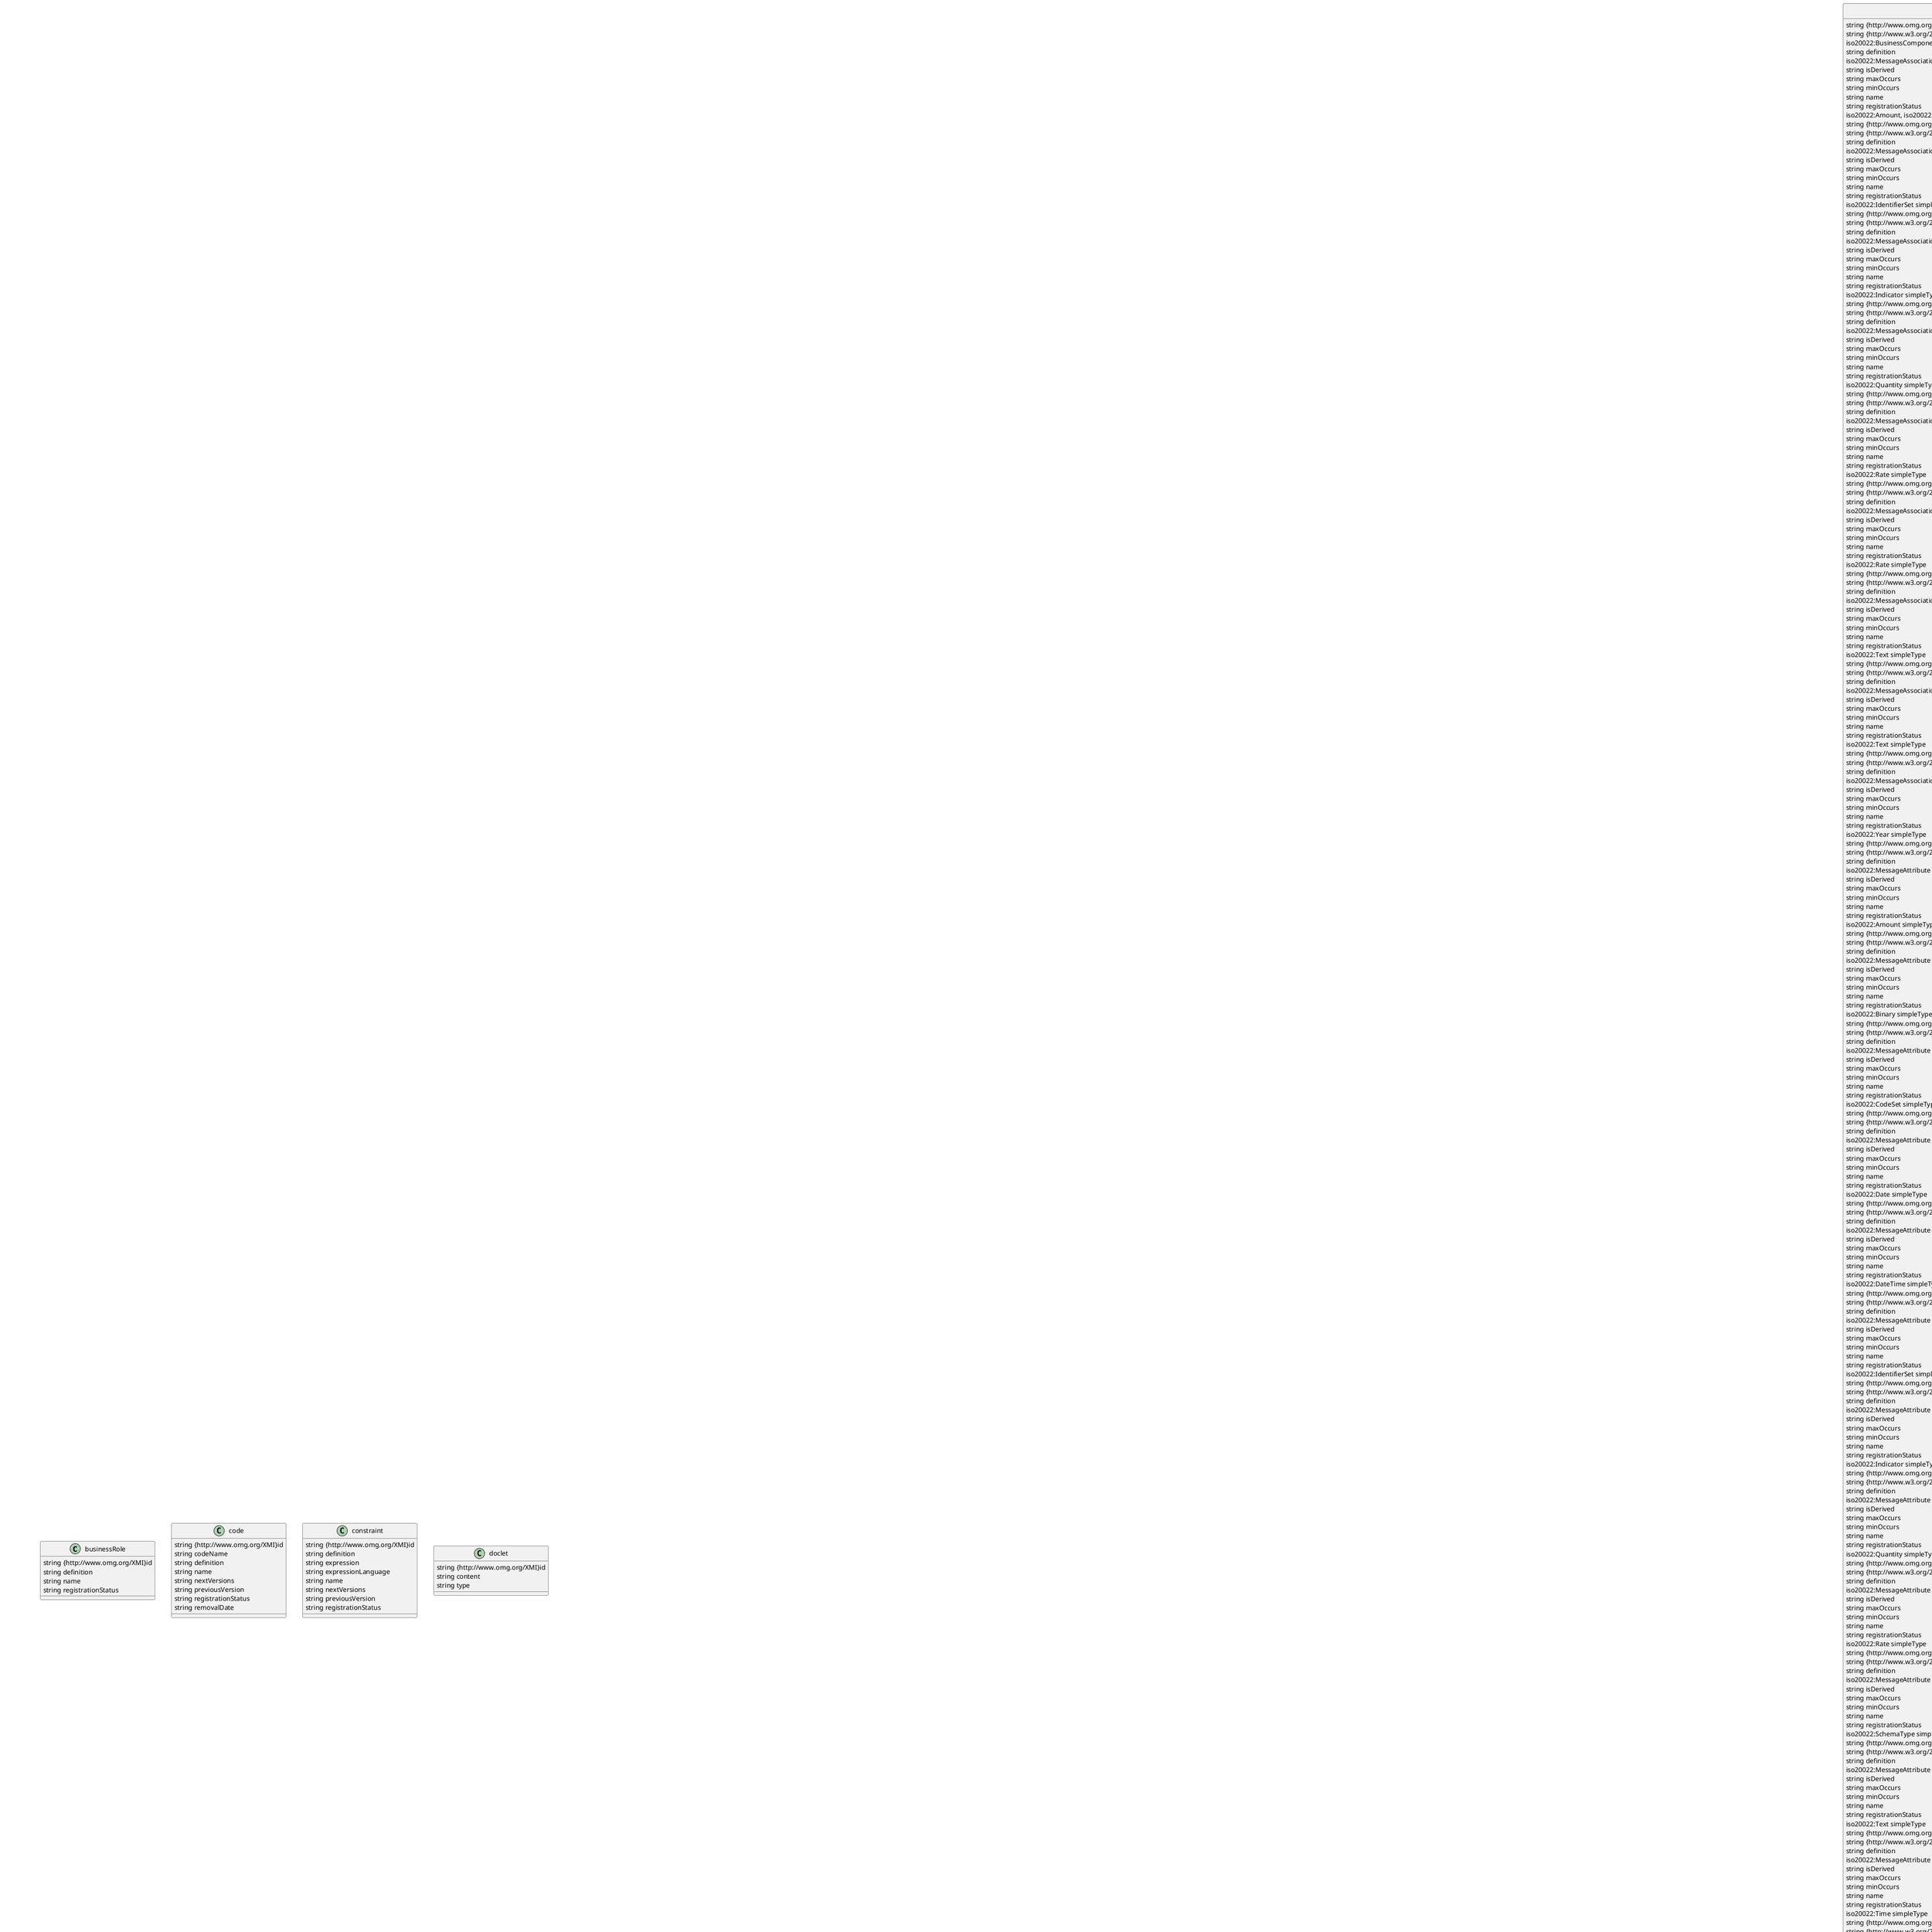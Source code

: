﻿@startuml ERepository.iso20022 Model (Auto-Generated)

class businessRole as "businessRole" {
	string {http://www.omg.org/XMI}id
	string definition
	string name
	string registrationStatus
}


class code as "code" {
	string {http://www.omg.org/XMI}id
	string codeName
	string definition
	string name
	string nextVersions
	string previousVersion
	string registrationStatus
	string removalDate
}

class constraint as "constraint" {
	string {http://www.omg.org/XMI}id
	string definition
	string expression
	string expressionLanguage
	string name
	string nextVersions
	string previousVersion
	string registrationStatus
}

class doclet as "doclet" {
	string {http://www.omg.org/XMI}id
	string content
	string type
}

class elements as "elements" {
	string {http://www.omg.org/XMI}id
	string name
	string value
}


class example as "example" {
}


class iso20022_Amount as "iso20022:Amount" {
	string {http://www.omg.org/XMI}id
	string {http://www.w3.org/2001/XMLSchema-instance}type
	string currencyIdentifierSet
	string definition
	string fractionDigits
	string maxInclusive
	string minInclusive
	string name
	string registrationStatus
	string totalDigits
}

class iso20022_Binary as "iso20022:Binary" {
	string {http://www.omg.org/XMI}id
	string {http://www.w3.org/2001/XMLSchema-instance}type
	string definition
	string maxLength
	string minLength
	string name
	string registrationStatus
}


class iso20022_BusinessArea as "iso20022:BusinessArea" {
	string {http://www.omg.org/XMI}id
	string {http://www.w3.org/2001/XMLSchema-instance}type
	string code
	string definition
	string name
	string registrationStatus
}

class iso20022_BusinessAssociationEnd as "iso20022:BusinessAssociationEnd" {
	string {http://www.omg.org/XMI}id
	string {http://www.w3.org/2001/XMLSchema-instance}type
	string definition
	iso20022:MessageAssociationEnd, iso20022:MessageAttribute derivation
	string isDerived
	string maxOccurs
	string minOccurs
	string name
	iso20022:BusinessAssociationEnd opposite
	string registrationStatus
	string type
}

iso20022_BusinessAssociationEnd --> iso20022_MessageAttribute
iso20022_BusinessAssociationEnd --> iso20022_MessageAssociationEnd
iso20022_BusinessAssociationEnd --> iso20022_BusinessAssociationEnd

class iso20022_BusinessAttribute as "iso20022:BusinessAttribute" {
	string {http://www.omg.org/XMI}id
	string {http://www.w3.org/2001/XMLSchema-instance}type
	iso20022:BusinessComponent complexType
	string definition
	iso20022:MessageAssociationEnd, iso20022:MessageAttribute derivation
	string isDerived
	string maxOccurs
	string minOccurs
	string name
	string registrationStatus
	iso20022:Amount, iso20022:Binary, iso20022:IdentifierSet, iso20022:CodeSet, iso20022:Text, iso20022:Rate, iso20022:Quantity, iso20022:Date, iso20022:DateTime simpleType
}

iso20022_BusinessAttribute --> iso20022_MessageAttribute
iso20022_BusinessAttribute --> iso20022_MessageAssociationEnd
iso20022_BusinessAttribute --> iso20022_BusinessComponent
iso20022_BusinessAttribute --> iso20022_Amount
iso20022_BusinessAttribute --> iso20022_Binary
iso20022_BusinessAttribute --> iso20022_CodeSet
iso20022_BusinessAttribute --> iso20022_Date
iso20022_BusinessAttribute --> iso20022_DateTime
iso20022_BusinessAttribute --> iso20022_Quantity
iso20022_BusinessAttribute --> iso20022_Rate
iso20022_BusinessAttribute --> iso20022_Text

class iso20022_BusinessAttribute as "iso20022:BusinessAttribute" {
	string {http://www.omg.org/XMI}id
	string {http://www.w3.org/2001/XMLSchema-instance}type
	string definition
	iso20022:MessageAssociationEnd, iso20022:MessageAttribute derivation
	string isDerived
	string maxOccurs
	string minOccurs
	string name
	string registrationStatus
	iso20022:IdentifierSet simpleType
}

iso20022_BusinessAttribute --> iso20022_MessageAttribute
iso20022_BusinessAttribute --> iso20022_MessageAssociationEnd
iso20022_BusinessAttribute --> iso20022_IdentifierSet

class iso20022_BusinessAttribute as "iso20022:BusinessAttribute" {
	string {http://www.omg.org/XMI}id
	string {http://www.w3.org/2001/XMLSchema-instance}type
	string definition
	iso20022:MessageAssociationEnd, iso20022:MessageAttribute derivation
	string isDerived
	string maxOccurs
	string minOccurs
	string name
	string registrationStatus
	iso20022:Indicator simpleType
}

iso20022_BusinessAttribute --> iso20022_MessageAttribute
iso20022_BusinessAttribute --> iso20022_MessageAssociationEnd
iso20022_BusinessAttribute --> iso20022_Indicator

class iso20022_BusinessAttribute as "iso20022:BusinessAttribute" {
	string {http://www.omg.org/XMI}id
	string {http://www.w3.org/2001/XMLSchema-instance}type
	string definition
	iso20022:MessageAssociationEnd, iso20022:MessageAttribute derivation
	string isDerived
	string maxOccurs
	string minOccurs
	string name
	string registrationStatus
	iso20022:Quantity simpleType
}

iso20022_BusinessAttribute --> iso20022_MessageAttribute
iso20022_BusinessAttribute --> iso20022_MessageAssociationEnd
iso20022_BusinessAttribute --> iso20022_Quantity

class iso20022_BusinessAttribute as "iso20022:BusinessAttribute" {
	string {http://www.omg.org/XMI}id
	string {http://www.w3.org/2001/XMLSchema-instance}type
	string definition
	iso20022:MessageAssociationEnd, iso20022:MessageAttribute derivation
	string isDerived
	string maxOccurs
	string minOccurs
	string name
	string registrationStatus
	iso20022:Rate simpleType
}

iso20022_BusinessAttribute --> iso20022_MessageAssociationEnd
iso20022_BusinessAttribute --> iso20022_MessageAttribute
iso20022_BusinessAttribute --> iso20022_Rate

class iso20022_BusinessAttribute as "iso20022:BusinessAttribute" {
	string {http://www.omg.org/XMI}id
	string {http://www.w3.org/2001/XMLSchema-instance}type
	string definition
	iso20022:MessageAssociationEnd, iso20022:MessageAttribute derivation
	string isDerived
	string maxOccurs
	string minOccurs
	string name
	string registrationStatus
	iso20022:Rate simpleType
}

iso20022_BusinessAttribute --> iso20022_MessageAttribute
iso20022_BusinessAttribute --> iso20022_MessageAssociationEnd
iso20022_BusinessAttribute --> iso20022_Rate

class iso20022_BusinessAttribute as "iso20022:BusinessAttribute" {
	string {http://www.omg.org/XMI}id
	string {http://www.w3.org/2001/XMLSchema-instance}type
	string definition
	iso20022:MessageAssociationEnd, iso20022:MessageAttribute derivation
	string isDerived
	string maxOccurs
	string minOccurs
	string name
	string registrationStatus
	iso20022:Text simpleType
}

iso20022_BusinessAttribute --> iso20022_MessageAssociationEnd
iso20022_BusinessAttribute --> iso20022_MessageAttribute
iso20022_BusinessAttribute --> iso20022_Text

class iso20022_BusinessAttribute as "iso20022:BusinessAttribute" {
	string {http://www.omg.org/XMI}id
	string {http://www.w3.org/2001/XMLSchema-instance}type
	string definition
	iso20022:MessageAssociationEnd, iso20022:MessageAttribute derivation
	string isDerived
	string maxOccurs
	string minOccurs
	string name
	string registrationStatus
	iso20022:Text simpleType
}

iso20022_BusinessAttribute --> iso20022_MessageAttribute
iso20022_BusinessAttribute --> iso20022_MessageAssociationEnd
iso20022_BusinessAttribute --> iso20022_Text

class iso20022_BusinessAttribute as "iso20022:BusinessAttribute" {
	string {http://www.omg.org/XMI}id
	string {http://www.w3.org/2001/XMLSchema-instance}type
	string definition
	iso20022:MessageAssociationEnd, iso20022:MessageAttribute derivation
	string isDerived
	string maxOccurs
	string minOccurs
	string name
	string registrationStatus
	iso20022:Year simpleType
}

iso20022_BusinessAttribute --> iso20022_MessageAttribute
iso20022_BusinessAttribute --> iso20022_MessageAssociationEnd
iso20022_BusinessAttribute --> iso20022_Year

class iso20022_BusinessAttribute as "iso20022:BusinessAttribute" {
	string {http://www.omg.org/XMI}id
	string {http://www.w3.org/2001/XMLSchema-instance}type
	string definition
	iso20022:MessageAttribute derivation
	string isDerived
	string maxOccurs
	string minOccurs
	string name
	string registrationStatus
	iso20022:Amount simpleType
}

iso20022_BusinessAttribute --> iso20022_MessageAttribute
iso20022_BusinessAttribute --> iso20022_Amount

class iso20022_BusinessAttribute as "iso20022:BusinessAttribute" {
	string {http://www.omg.org/XMI}id
	string {http://www.w3.org/2001/XMLSchema-instance}type
	string definition
	iso20022:MessageAttribute derivation
	string isDerived
	string maxOccurs
	string minOccurs
	string name
	string registrationStatus
	iso20022:Binary simpleType
}

iso20022_BusinessAttribute --> iso20022_MessageAttribute
iso20022_BusinessAttribute --> iso20022_Binary

class iso20022_BusinessAttribute as "iso20022:BusinessAttribute" {
	string {http://www.omg.org/XMI}id
	string {http://www.w3.org/2001/XMLSchema-instance}type
	string definition
	iso20022:MessageAttribute derivation
	string isDerived
	string maxOccurs
	string minOccurs
	string name
	string registrationStatus
	iso20022:CodeSet simpleType
}

iso20022_BusinessAttribute --> iso20022_MessageAttribute
iso20022_BusinessAttribute --> iso20022_CodeSet

class iso20022_BusinessAttribute as "iso20022:BusinessAttribute" {
	string {http://www.omg.org/XMI}id
	string {http://www.w3.org/2001/XMLSchema-instance}type
	string definition
	iso20022:MessageAttribute derivation
	string isDerived
	string maxOccurs
	string minOccurs
	string name
	string registrationStatus
	iso20022:Date simpleType
}

iso20022_BusinessAttribute --> iso20022_MessageAttribute
iso20022_BusinessAttribute --> iso20022_Date

class iso20022_BusinessAttribute as "iso20022:BusinessAttribute" {
	string {http://www.omg.org/XMI}id
	string {http://www.w3.org/2001/XMLSchema-instance}type
	string definition
	iso20022:MessageAttribute derivation
	string isDerived
	string maxOccurs
	string minOccurs
	string name
	string registrationStatus
	iso20022:DateTime simpleType
}

iso20022_BusinessAttribute --> iso20022_MessageAttribute
iso20022_BusinessAttribute --> iso20022_DateTime

class iso20022_BusinessAttribute as "iso20022:BusinessAttribute" {
	string {http://www.omg.org/XMI}id
	string {http://www.w3.org/2001/XMLSchema-instance}type
	string definition
	iso20022:MessageAttribute derivation
	string isDerived
	string maxOccurs
	string minOccurs
	string name
	string registrationStatus
	iso20022:IdentifierSet simpleType
}

iso20022_BusinessAttribute --> iso20022_MessageAttribute
iso20022_BusinessAttribute --> iso20022_IdentifierSet

class iso20022_BusinessAttribute as "iso20022:BusinessAttribute" {
	string {http://www.omg.org/XMI}id
	string {http://www.w3.org/2001/XMLSchema-instance}type
	string definition
	iso20022:MessageAttribute derivation
	string isDerived
	string maxOccurs
	string minOccurs
	string name
	string registrationStatus
	iso20022:Indicator simpleType
}

iso20022_BusinessAttribute --> iso20022_MessageAttribute
iso20022_BusinessAttribute --> iso20022_Indicator

class iso20022_BusinessAttribute as "iso20022:BusinessAttribute" {
	string {http://www.omg.org/XMI}id
	string {http://www.w3.org/2001/XMLSchema-instance}type
	string definition
	iso20022:MessageAttribute derivation
	string isDerived
	string maxOccurs
	string minOccurs
	string name
	string registrationStatus
	iso20022:Quantity simpleType
}

iso20022_BusinessAttribute --> iso20022_MessageAttribute
iso20022_BusinessAttribute --> iso20022_Quantity

class iso20022_BusinessAttribute as "iso20022:BusinessAttribute" {
	string {http://www.omg.org/XMI}id
	string {http://www.w3.org/2001/XMLSchema-instance}type
	string definition
	iso20022:MessageAttribute derivation
	string isDerived
	string maxOccurs
	string minOccurs
	string name
	string registrationStatus
	iso20022:Rate simpleType
}

iso20022_BusinessAttribute --> iso20022_MessageAttribute
iso20022_BusinessAttribute --> iso20022_Rate

class iso20022_BusinessAttribute as "iso20022:BusinessAttribute" {
	string {http://www.omg.org/XMI}id
	string {http://www.w3.org/2001/XMLSchema-instance}type
	string definition
	iso20022:MessageAttribute derivation
	string isDerived
	string maxOccurs
	string minOccurs
	string name
	string registrationStatus
	iso20022:SchemaType simpleType
}

iso20022_BusinessAttribute --> iso20022_MessageAttribute
iso20022_BusinessAttribute --> iso20022_SchemaType

class iso20022_BusinessAttribute as "iso20022:BusinessAttribute" {
	string {http://www.omg.org/XMI}id
	string {http://www.w3.org/2001/XMLSchema-instance}type
	string definition
	iso20022:MessageAttribute derivation
	string isDerived
	string maxOccurs
	string minOccurs
	string name
	string registrationStatus
	iso20022:Text simpleType
}

iso20022_BusinessAttribute --> iso20022_MessageAttribute
iso20022_BusinessAttribute --> iso20022_Text

class iso20022_BusinessAttribute as "iso20022:BusinessAttribute" {
	string {http://www.omg.org/XMI}id
	string {http://www.w3.org/2001/XMLSchema-instance}type
	string definition
	iso20022:MessageAttribute derivation
	string isDerived
	string maxOccurs
	string minOccurs
	string name
	string registrationStatus
	iso20022:Time simpleType
}

iso20022_BusinessAttribute --> iso20022_MessageAttribute
iso20022_BusinessAttribute --> iso20022_Time

class iso20022_BusinessAttribute as "iso20022:BusinessAttribute" {
	string {http://www.omg.org/XMI}id
	string {http://www.w3.org/2001/XMLSchema-instance}type
	string definition
	iso20022:MessageAttribute derivation
	string isDerived
	string maxOccurs
	string minOccurs
	string name
	string registrationStatus
	iso20022:YearMonth simpleType
}

iso20022_BusinessAttribute --> iso20022_MessageAttribute
iso20022_BusinessAttribute --> iso20022_YearMonth

class iso20022_BusinessAttribute as "iso20022:BusinessAttribute" {
	string {http://www.omg.org/XMI}id
	string {http://www.w3.org/2001/XMLSchema-instance}type
	string definition
	iso20022:MessageAttribute derivation
	string isDerived
	string minOccurs
	string name
	string registrationStatus
	iso20022:Amount simpleType
}

iso20022_BusinessAttribute --> iso20022_MessageAttribute
iso20022_BusinessAttribute --> iso20022_Amount

class iso20022_BusinessAttribute as "iso20022:BusinessAttribute" {
	string {http://www.omg.org/XMI}id
	string {http://www.w3.org/2001/XMLSchema-instance}type
	string definition
	string isDerived
	string maxOccurs
	string minOccurs
	string name
	string registrationStatus
	iso20022:Amount simpleType
}

iso20022_BusinessAttribute --> iso20022_Amount

class iso20022_BusinessAttribute as "iso20022:BusinessAttribute" {
	string {http://www.omg.org/XMI}id
	string {http://www.w3.org/2001/XMLSchema-instance}type
	string definition
	string isDerived
	string maxOccurs
	string minOccurs
	string name
	string registrationStatus
	iso20022:Binary simpleType
}

iso20022_BusinessAttribute --> iso20022_Binary

class iso20022_BusinessAttribute as "iso20022:BusinessAttribute" {
	string {http://www.omg.org/XMI}id
	string {http://www.w3.org/2001/XMLSchema-instance}type
	string definition
	string isDerived
	string maxOccurs
	string minOccurs
	string name
	string registrationStatus
	iso20022:CodeSet simpleType
}

iso20022_BusinessAttribute --> iso20022_CodeSet

class iso20022_BusinessAttribute as "iso20022:BusinessAttribute" {
	string {http://www.omg.org/XMI}id
	string {http://www.w3.org/2001/XMLSchema-instance}type
	string definition
	string isDerived
	string maxOccurs
	string minOccurs
	string name
	string registrationStatus
	iso20022:Date simpleType
}

iso20022_BusinessAttribute --> iso20022_Date

class iso20022_BusinessAttribute as "iso20022:BusinessAttribute" {
	string {http://www.omg.org/XMI}id
	string {http://www.w3.org/2001/XMLSchema-instance}type
	string definition
	string isDerived
	string maxOccurs
	string minOccurs
	string name
	string registrationStatus
	iso20022:DateTime simpleType
}

iso20022_BusinessAttribute --> iso20022_DateTime

class iso20022_BusinessAttribute as "iso20022:BusinessAttribute" {
	string {http://www.omg.org/XMI}id
	string {http://www.w3.org/2001/XMLSchema-instance}type
	string definition
	string isDerived
	string maxOccurs
	string minOccurs
	string name
	string registrationStatus
	iso20022:IdentifierSet simpleType
}

iso20022_BusinessAttribute --> iso20022_IdentifierSet

class iso20022_BusinessAttribute as "iso20022:BusinessAttribute" {
	string {http://www.omg.org/XMI}id
	string {http://www.w3.org/2001/XMLSchema-instance}type
	string definition
	string isDerived
	string maxOccurs
	string minOccurs
	string name
	string registrationStatus
	iso20022:Indicator simpleType
}

iso20022_BusinessAttribute --> iso20022_Indicator

class iso20022_BusinessAttribute as "iso20022:BusinessAttribute" {
	string {http://www.omg.org/XMI}id
	string {http://www.w3.org/2001/XMLSchema-instance}type
	string definition
	string isDerived
	string maxOccurs
	string minOccurs
	string name
	string registrationStatus
	iso20022:Quantity simpleType
}

iso20022_BusinessAttribute --> iso20022_Quantity

class iso20022_BusinessAttribute as "iso20022:BusinessAttribute" {
	string {http://www.omg.org/XMI}id
	string {http://www.w3.org/2001/XMLSchema-instance}type
	string definition
	string isDerived
	string maxOccurs
	string minOccurs
	string name
	string registrationStatus
	iso20022:Rate simpleType
}

iso20022_BusinessAttribute --> iso20022_Rate

class iso20022_BusinessAttribute as "iso20022:BusinessAttribute" {
	string {http://www.omg.org/XMI}id
	string {http://www.w3.org/2001/XMLSchema-instance}type
	string definition
	string isDerived
	string maxOccurs
	string minOccurs
	string name
	string registrationStatus
	iso20022:Text simpleType
}

iso20022_BusinessAttribute --> iso20022_Text

class iso20022_BusinessAttribute as "iso20022:BusinessAttribute" {
	string {http://www.omg.org/XMI}id
	string {http://www.w3.org/2001/XMLSchema-instance}type
	string definition
	string isDerived
	string maxOccurs
	string minOccurs
	string name
	string registrationStatus
	iso20022:Year simpleType
}

iso20022_BusinessAttribute --> iso20022_Year

class iso20022_BusinessAttribute as "iso20022:BusinessAttribute" {
	string {http://www.omg.org/XMI}id
	string {http://www.w3.org/2001/XMLSchema-instance}type
	string definition
	string isDerived
	string maxOccurs
	string minOccurs
	string name
	string registrationStatus
	iso20022:YearMonth simpleType
}

iso20022_BusinessAttribute --> iso20022_YearMonth

class iso20022_BusinessAttribute as "iso20022:BusinessAttribute" {
	string {http://www.omg.org/XMI}id
	string {http://www.w3.org/2001/XMLSchema-instance}type
	string definition
	string isDerived
	string minOccurs
	string name
	string registrationStatus
	iso20022:CodeSet simpleType
}

iso20022_BusinessAttribute --> iso20022_CodeSet

class iso20022_BusinessComponent as "iso20022:BusinessComponent" {
	string {http://www.omg.org/XMI}id
	string {http://www.w3.org/2001/XMLSchema-instance}type
	iso20022:BusinessAssociationEnd associationDomain
	string definition
	iso20022:ChoiceComponent derivationComponent
	iso20022:MessageAssociationEnd, iso20022:MessageAttribute derivationElement
	string name
	string registrationStatus
	iso20022:BusinessComponent superType
}

iso20022_BusinessComponent --> iso20022_BusinessComponent
iso20022_BusinessComponent --> iso20022_ChoiceComponent
iso20022_BusinessComponent --> iso20022_BusinessAssociationEnd
iso20022_BusinessComponent --> iso20022_MessageAttribute
iso20022_BusinessComponent --> iso20022_MessageAssociationEnd

class iso20022_BusinessComponent as "iso20022:BusinessComponent" {
	string {http://www.omg.org/XMI}id
	string {http://www.w3.org/2001/XMLSchema-instance}type
	iso20022:BusinessAssociationEnd associationDomain
	string definition
	iso20022:ChoiceComponent derivationComponent
	iso20022:MessageAttribute derivationElement
	string name
	string registrationStatus
	iso20022:BusinessComponent subType
	iso20022:BusinessComponent superType
}

iso20022_BusinessComponent --> iso20022_BusinessComponent
iso20022_BusinessComponent --> iso20022_BusinessComponent
iso20022_BusinessComponent --> iso20022_ChoiceComponent
iso20022_BusinessComponent --> iso20022_BusinessAssociationEnd
iso20022_BusinessComponent --> iso20022_MessageAttribute

class iso20022_BusinessComponent as "iso20022:BusinessComponent" {
	string {http://www.omg.org/XMI}id
	string {http://www.w3.org/2001/XMLSchema-instance}type
	iso20022:BusinessAssociationEnd associationDomain
	string definition
	iso20022:ChoiceComponent derivationComponent
	iso20022:MessageAttribute derivationElement
	string name
	string registrationStatus
}

iso20022_BusinessComponent --> iso20022_ChoiceComponent
iso20022_BusinessComponent --> iso20022_BusinessAssociationEnd
iso20022_BusinessComponent --> iso20022_MessageAttribute

class iso20022_BusinessComponent as "iso20022:BusinessComponent" {
	string {http://www.omg.org/XMI}id
	string {http://www.w3.org/2001/XMLSchema-instance}type
	iso20022:BusinessAssociationEnd associationDomain
	string definition
	iso20022:ChoiceComponent derivationComponent
	string name
	string registrationStatus
	iso20022:BusinessComponent subType
}

iso20022_BusinessComponent --> iso20022_BusinessComponent
iso20022_BusinessComponent --> iso20022_ChoiceComponent
iso20022_BusinessComponent --> iso20022_BusinessAssociationEnd

class iso20022_BusinessComponent as "iso20022:BusinessComponent" {
	string {http://www.omg.org/XMI}id
	string {http://www.w3.org/2001/XMLSchema-instance}type
	iso20022:BusinessAssociationEnd associationDomain
	string definition
	iso20022:ChoiceComponent derivationComponent
	string name
	string registrationStatus
	iso20022:BusinessComponent superType
}

iso20022_BusinessComponent --> iso20022_BusinessComponent
iso20022_BusinessComponent --> iso20022_ChoiceComponent
iso20022_BusinessComponent --> iso20022_BusinessAssociationEnd

class iso20022_BusinessComponent as "iso20022:BusinessComponent" {
	string {http://www.omg.org/XMI}id
	string {http://www.w3.org/2001/XMLSchema-instance}type
	iso20022:BusinessAssociationEnd associationDomain
	string definition
	iso20022:ChoiceComponent derivationComponent
	string name
	string registrationStatus
}

iso20022_BusinessComponent --> iso20022_ChoiceComponent
iso20022_BusinessComponent --> iso20022_BusinessAssociationEnd

class iso20022_BusinessComponent as "iso20022:BusinessComponent" {
	string {http://www.omg.org/XMI}id
	string {http://www.w3.org/2001/XMLSchema-instance}type
	iso20022:BusinessAssociationEnd associationDomain
	string definition
	iso20022:ChoiceComponent, iso20022:MessageComponent derivationComponent
	iso20022:MessageAssociationEnd derivationElement
	string name
	string registrationStatus
	iso20022:BusinessComponent subType
	iso20022:BusinessComponent superType
}

iso20022_BusinessComponent --> iso20022_BusinessComponent
iso20022_BusinessComponent --> iso20022_BusinessComponent
iso20022_BusinessComponent --> iso20022_ChoiceComponent
iso20022_BusinessComponent --> iso20022_MessageComponent
iso20022_BusinessComponent --> iso20022_BusinessAssociationEnd
iso20022_BusinessComponent --> iso20022_MessageAssociationEnd

class iso20022_BusinessComponent as "iso20022:BusinessComponent" {
	string {http://www.omg.org/XMI}id
	string {http://www.w3.org/2001/XMLSchema-instance}type
	iso20022:BusinessAssociationEnd associationDomain
	string definition
	iso20022:ChoiceComponent, iso20022:MessageComponent derivationComponent
	iso20022:MessageAssociationEnd derivationElement
	string name
	string registrationStatus
	iso20022:BusinessComponent subType
	iso20022:BusinessComponent superType
}

iso20022_BusinessComponent --> iso20022_BusinessComponent
iso20022_BusinessComponent --> iso20022_BusinessComponent
iso20022_BusinessComponent --> iso20022_MessageComponent
iso20022_BusinessComponent --> iso20022_ChoiceComponent
iso20022_BusinessComponent --> iso20022_BusinessAssociationEnd
iso20022_BusinessComponent --> iso20022_MessageAssociationEnd

class iso20022_BusinessComponent as "iso20022:BusinessComponent" {
	string {http://www.omg.org/XMI}id
	string {http://www.w3.org/2001/XMLSchema-instance}type
	iso20022:BusinessAssociationEnd associationDomain
	string definition
	iso20022:ChoiceComponent, iso20022:MessageComponent derivationComponent
	iso20022:MessageAssociationEnd derivationElement
	string name
	string registrationStatus
	iso20022:BusinessComponent subType
}

iso20022_BusinessComponent --> iso20022_BusinessComponent
iso20022_BusinessComponent --> iso20022_ChoiceComponent
iso20022_BusinessComponent --> iso20022_MessageComponent
iso20022_BusinessComponent --> iso20022_BusinessAssociationEnd
iso20022_BusinessComponent --> iso20022_MessageAssociationEnd

class iso20022_BusinessComponent as "iso20022:BusinessComponent" {
	string {http://www.omg.org/XMI}id
	string {http://www.w3.org/2001/XMLSchema-instance}type
	iso20022:BusinessAssociationEnd associationDomain
	string definition
	iso20022:ChoiceComponent, iso20022:MessageComponent derivationComponent
	iso20022:MessageAssociationEnd derivationElement
	string name
	string registrationStatus
	iso20022:BusinessComponent subType
}

iso20022_BusinessComponent --> iso20022_BusinessComponent
iso20022_BusinessComponent --> iso20022_MessageComponent
iso20022_BusinessComponent --> iso20022_ChoiceComponent
iso20022_BusinessComponent --> iso20022_BusinessAssociationEnd
iso20022_BusinessComponent --> iso20022_MessageAssociationEnd

class iso20022_BusinessComponent as "iso20022:BusinessComponent" {
	string {http://www.omg.org/XMI}id
	string {http://www.w3.org/2001/XMLSchema-instance}type
	iso20022:BusinessAssociationEnd associationDomain
	string definition
	iso20022:ChoiceComponent, iso20022:MessageComponent derivationComponent
	iso20022:MessageAssociationEnd derivationElement
	string name
	string registrationStatus
	iso20022:BusinessComponent superType
}

iso20022_BusinessComponent --> iso20022_BusinessComponent
iso20022_BusinessComponent --> iso20022_ChoiceComponent
iso20022_BusinessComponent --> iso20022_MessageComponent
iso20022_BusinessComponent --> iso20022_BusinessAssociationEnd
iso20022_BusinessComponent --> iso20022_MessageAssociationEnd

class iso20022_BusinessComponent as "iso20022:BusinessComponent" {
	string {http://www.omg.org/XMI}id
	string {http://www.w3.org/2001/XMLSchema-instance}type
	iso20022:BusinessAssociationEnd associationDomain
	string definition
	iso20022:ChoiceComponent, iso20022:MessageComponent derivationComponent
	iso20022:MessageAssociationEnd derivationElement
	string name
	string registrationStatus
	iso20022:BusinessComponent superType
}

iso20022_BusinessComponent --> iso20022_BusinessComponent
iso20022_BusinessComponent --> iso20022_MessageComponent
iso20022_BusinessComponent --> iso20022_ChoiceComponent
iso20022_BusinessComponent --> iso20022_BusinessAssociationEnd
iso20022_BusinessComponent --> iso20022_MessageAssociationEnd

class iso20022_BusinessComponent as "iso20022:BusinessComponent" {
	string {http://www.omg.org/XMI}id
	string {http://www.w3.org/2001/XMLSchema-instance}type
	iso20022:BusinessAssociationEnd associationDomain
	string definition
	iso20022:ChoiceComponent, iso20022:MessageComponent derivationComponent
	iso20022:MessageAssociationEnd derivationElement
	string name
	string registrationStatus
}

iso20022_BusinessComponent --> iso20022_ChoiceComponent
iso20022_BusinessComponent --> iso20022_MessageComponent
iso20022_BusinessComponent --> iso20022_BusinessAssociationEnd
iso20022_BusinessComponent --> iso20022_MessageAssociationEnd

class iso20022_BusinessComponent as "iso20022:BusinessComponent" {
	string {http://www.omg.org/XMI}id
	string {http://www.w3.org/2001/XMLSchema-instance}type
	iso20022:BusinessAssociationEnd associationDomain
	string definition
	iso20022:ChoiceComponent, iso20022:MessageComponent derivationComponent
	iso20022:MessageAssociationEnd derivationElement
	string name
	string registrationStatus
}

iso20022_BusinessComponent --> iso20022_MessageComponent
iso20022_BusinessComponent --> iso20022_ChoiceComponent
iso20022_BusinessComponent --> iso20022_BusinessAssociationEnd
iso20022_BusinessComponent --> iso20022_MessageAssociationEnd

class iso20022_BusinessComponent as "iso20022:BusinessComponent" {
	string {http://www.omg.org/XMI}id
	string {http://www.w3.org/2001/XMLSchema-instance}type
	iso20022:BusinessAssociationEnd associationDomain
	string definition
	iso20022:ChoiceComponent, iso20022:MessageComponent derivationComponent
	iso20022:MessageAssociationEnd, iso20022:MessageAttribute derivationElement
	string name
	string registrationStatus
	iso20022:BusinessComponent subType
	iso20022:BusinessComponent superType
}

iso20022_BusinessComponent --> iso20022_BusinessComponent
iso20022_BusinessComponent --> iso20022_BusinessComponent
iso20022_BusinessComponent --> iso20022_ChoiceComponent
iso20022_BusinessComponent --> iso20022_MessageComponent
iso20022_BusinessComponent --> iso20022_BusinessAssociationEnd
iso20022_BusinessComponent --> iso20022_MessageAssociationEnd
iso20022_BusinessComponent --> iso20022_MessageAttribute

class iso20022_BusinessComponent as "iso20022:BusinessComponent" {
	string {http://www.omg.org/XMI}id
	string {http://www.w3.org/2001/XMLSchema-instance}type
	iso20022:BusinessAssociationEnd associationDomain
	string definition
	iso20022:ChoiceComponent, iso20022:MessageComponent derivationComponent
	iso20022:MessageAssociationEnd, iso20022:MessageAttribute derivationElement
	string name
	string registrationStatus
	iso20022:BusinessComponent subType
	iso20022:BusinessComponent superType
}

iso20022_BusinessComponent --> iso20022_BusinessComponent
iso20022_BusinessComponent --> iso20022_BusinessComponent
iso20022_BusinessComponent --> iso20022_ChoiceComponent
iso20022_BusinessComponent --> iso20022_MessageComponent
iso20022_BusinessComponent --> iso20022_BusinessAssociationEnd
iso20022_BusinessComponent --> iso20022_MessageAttribute
iso20022_BusinessComponent --> iso20022_MessageAssociationEnd

class iso20022_BusinessComponent as "iso20022:BusinessComponent" {
	string {http://www.omg.org/XMI}id
	string {http://www.w3.org/2001/XMLSchema-instance}type
	iso20022:BusinessAssociationEnd associationDomain
	string definition
	iso20022:ChoiceComponent, iso20022:MessageComponent derivationComponent
	iso20022:MessageAssociationEnd, iso20022:MessageAttribute derivationElement
	string name
	string registrationStatus
	iso20022:BusinessComponent subType
	iso20022:BusinessComponent superType
}

iso20022_BusinessComponent --> iso20022_BusinessComponent
iso20022_BusinessComponent --> iso20022_BusinessComponent
iso20022_BusinessComponent --> iso20022_MessageComponent
iso20022_BusinessComponent --> iso20022_ChoiceComponent
iso20022_BusinessComponent --> iso20022_BusinessAssociationEnd
iso20022_BusinessComponent --> iso20022_MessageAssociationEnd
iso20022_BusinessComponent --> iso20022_MessageAttribute

class iso20022_BusinessComponent as "iso20022:BusinessComponent" {
	string {http://www.omg.org/XMI}id
	string {http://www.w3.org/2001/XMLSchema-instance}type
	iso20022:BusinessAssociationEnd associationDomain
	string definition
	iso20022:ChoiceComponent, iso20022:MessageComponent derivationComponent
	iso20022:MessageAssociationEnd, iso20022:MessageAttribute derivationElement
	string name
	string registrationStatus
	iso20022:BusinessComponent subType
	iso20022:BusinessComponent superType
}

iso20022_BusinessComponent --> iso20022_BusinessComponent
iso20022_BusinessComponent --> iso20022_BusinessComponent
iso20022_BusinessComponent --> iso20022_MessageComponent
iso20022_BusinessComponent --> iso20022_ChoiceComponent
iso20022_BusinessComponent --> iso20022_BusinessAssociationEnd
iso20022_BusinessComponent --> iso20022_MessageAttribute
iso20022_BusinessComponent --> iso20022_MessageAssociationEnd

class iso20022_BusinessComponent as "iso20022:BusinessComponent" {
	string {http://www.omg.org/XMI}id
	string {http://www.w3.org/2001/XMLSchema-instance}type
	iso20022:BusinessAssociationEnd associationDomain
	string definition
	iso20022:ChoiceComponent, iso20022:MessageComponent derivationComponent
	iso20022:MessageAssociationEnd, iso20022:MessageAttribute derivationElement
	string name
	string registrationStatus
	iso20022:BusinessComponent subType
}

iso20022_BusinessComponent --> iso20022_BusinessComponent
iso20022_BusinessComponent --> iso20022_ChoiceComponent
iso20022_BusinessComponent --> iso20022_MessageComponent
iso20022_BusinessComponent --> iso20022_BusinessAssociationEnd
iso20022_BusinessComponent --> iso20022_MessageAssociationEnd
iso20022_BusinessComponent --> iso20022_MessageAttribute

class iso20022_BusinessComponent as "iso20022:BusinessComponent" {
	string {http://www.omg.org/XMI}id
	string {http://www.w3.org/2001/XMLSchema-instance}type
	iso20022:BusinessAssociationEnd associationDomain
	string definition
	iso20022:ChoiceComponent, iso20022:MessageComponent derivationComponent
	iso20022:MessageAssociationEnd, iso20022:MessageAttribute derivationElement
	string name
	string registrationStatus
	iso20022:BusinessComponent subType
}

iso20022_BusinessComponent --> iso20022_BusinessComponent
iso20022_BusinessComponent --> iso20022_ChoiceComponent
iso20022_BusinessComponent --> iso20022_MessageComponent
iso20022_BusinessComponent --> iso20022_BusinessAssociationEnd
iso20022_BusinessComponent --> iso20022_MessageAttribute
iso20022_BusinessComponent --> iso20022_MessageAssociationEnd

class iso20022_BusinessComponent as "iso20022:BusinessComponent" {
	string {http://www.omg.org/XMI}id
	string {http://www.w3.org/2001/XMLSchema-instance}type
	iso20022:BusinessAssociationEnd associationDomain
	string definition
	iso20022:ChoiceComponent, iso20022:MessageComponent derivationComponent
	iso20022:MessageAssociationEnd, iso20022:MessageAttribute derivationElement
	string name
	string registrationStatus
	iso20022:BusinessComponent subType
}

iso20022_BusinessComponent --> iso20022_BusinessComponent
iso20022_BusinessComponent --> iso20022_MessageComponent
iso20022_BusinessComponent --> iso20022_ChoiceComponent
iso20022_BusinessComponent --> iso20022_BusinessAssociationEnd
iso20022_BusinessComponent --> iso20022_MessageAssociationEnd
iso20022_BusinessComponent --> iso20022_MessageAttribute

class iso20022_BusinessComponent as "iso20022:BusinessComponent" {
	string {http://www.omg.org/XMI}id
	string {http://www.w3.org/2001/XMLSchema-instance}type
	iso20022:BusinessAssociationEnd associationDomain
	string definition
	iso20022:ChoiceComponent, iso20022:MessageComponent derivationComponent
	iso20022:MessageAssociationEnd, iso20022:MessageAttribute derivationElement
	string name
	string registrationStatus
	iso20022:BusinessComponent subType
}

iso20022_BusinessComponent --> iso20022_BusinessComponent
iso20022_BusinessComponent --> iso20022_MessageComponent
iso20022_BusinessComponent --> iso20022_ChoiceComponent
iso20022_BusinessComponent --> iso20022_BusinessAssociationEnd
iso20022_BusinessComponent --> iso20022_MessageAttribute
iso20022_BusinessComponent --> iso20022_MessageAssociationEnd

class iso20022_BusinessComponent as "iso20022:BusinessComponent" {
	string {http://www.omg.org/XMI}id
	string {http://www.w3.org/2001/XMLSchema-instance}type
	iso20022:BusinessAssociationEnd associationDomain
	string definition
	iso20022:ChoiceComponent, iso20022:MessageComponent derivationComponent
	iso20022:MessageAssociationEnd, iso20022:MessageAttribute derivationElement
	string name
	string registrationStatus
	iso20022:BusinessComponent superType
}

iso20022_BusinessComponent --> iso20022_BusinessComponent
iso20022_BusinessComponent --> iso20022_ChoiceComponent
iso20022_BusinessComponent --> iso20022_MessageComponent
iso20022_BusinessComponent --> iso20022_BusinessAssociationEnd
iso20022_BusinessComponent --> iso20022_MessageAssociationEnd
iso20022_BusinessComponent --> iso20022_MessageAttribute

class iso20022_BusinessComponent as "iso20022:BusinessComponent" {
	string {http://www.omg.org/XMI}id
	string {http://www.w3.org/2001/XMLSchema-instance}type
	iso20022:BusinessAssociationEnd associationDomain
	string definition
	iso20022:ChoiceComponent, iso20022:MessageComponent derivationComponent
	iso20022:MessageAssociationEnd, iso20022:MessageAttribute derivationElement
	string name
	string registrationStatus
	iso20022:BusinessComponent superType
}

iso20022_BusinessComponent --> iso20022_BusinessComponent
iso20022_BusinessComponent --> iso20022_ChoiceComponent
iso20022_BusinessComponent --> iso20022_MessageComponent
iso20022_BusinessComponent --> iso20022_BusinessAssociationEnd
iso20022_BusinessComponent --> iso20022_MessageAttribute
iso20022_BusinessComponent --> iso20022_MessageAssociationEnd

class iso20022_BusinessComponent as "iso20022:BusinessComponent" {
	string {http://www.omg.org/XMI}id
	string {http://www.w3.org/2001/XMLSchema-instance}type
	iso20022:BusinessAssociationEnd associationDomain
	string definition
	iso20022:ChoiceComponent, iso20022:MessageComponent derivationComponent
	iso20022:MessageAssociationEnd, iso20022:MessageAttribute derivationElement
	string name
	string registrationStatus
	iso20022:BusinessComponent superType
}

iso20022_BusinessComponent --> iso20022_BusinessComponent
iso20022_BusinessComponent --> iso20022_MessageComponent
iso20022_BusinessComponent --> iso20022_ChoiceComponent
iso20022_BusinessComponent --> iso20022_BusinessAssociationEnd
iso20022_BusinessComponent --> iso20022_MessageAssociationEnd
iso20022_BusinessComponent --> iso20022_MessageAttribute

class iso20022_BusinessComponent as "iso20022:BusinessComponent" {
	string {http://www.omg.org/XMI}id
	string {http://www.w3.org/2001/XMLSchema-instance}type
	iso20022:BusinessAssociationEnd associationDomain
	string definition
	iso20022:ChoiceComponent, iso20022:MessageComponent derivationComponent
	iso20022:MessageAssociationEnd, iso20022:MessageAttribute derivationElement
	string name
	string registrationStatus
	iso20022:BusinessComponent superType
}

iso20022_BusinessComponent --> iso20022_BusinessComponent
iso20022_BusinessComponent --> iso20022_MessageComponent
iso20022_BusinessComponent --> iso20022_ChoiceComponent
iso20022_BusinessComponent --> iso20022_BusinessAssociationEnd
iso20022_BusinessComponent --> iso20022_MessageAttribute
iso20022_BusinessComponent --> iso20022_MessageAssociationEnd

class iso20022_BusinessComponent as "iso20022:BusinessComponent" {
	string {http://www.omg.org/XMI}id
	string {http://www.w3.org/2001/XMLSchema-instance}type
	iso20022:BusinessAssociationEnd associationDomain
	string definition
	iso20022:ChoiceComponent, iso20022:MessageComponent derivationComponent
	iso20022:MessageAssociationEnd, iso20022:MessageAttribute derivationElement
	string name
	string registrationStatus
}

iso20022_BusinessComponent --> iso20022_ChoiceComponent
iso20022_BusinessComponent --> iso20022_MessageComponent
iso20022_BusinessComponent --> iso20022_BusinessAssociationEnd
iso20022_BusinessComponent --> iso20022_MessageAssociationEnd
iso20022_BusinessComponent --> iso20022_MessageAttribute

class iso20022_BusinessComponent as "iso20022:BusinessComponent" {
	string {http://www.omg.org/XMI}id
	string {http://www.w3.org/2001/XMLSchema-instance}type
	iso20022:BusinessAssociationEnd associationDomain
	string definition
	iso20022:ChoiceComponent, iso20022:MessageComponent derivationComponent
	iso20022:MessageAssociationEnd, iso20022:MessageAttribute derivationElement
	string name
	string registrationStatus
}

iso20022_BusinessComponent --> iso20022_ChoiceComponent
iso20022_BusinessComponent --> iso20022_MessageComponent
iso20022_BusinessComponent --> iso20022_BusinessAssociationEnd
iso20022_BusinessComponent --> iso20022_MessageAttribute
iso20022_BusinessComponent --> iso20022_MessageAssociationEnd

class iso20022_BusinessComponent as "iso20022:BusinessComponent" {
	string {http://www.omg.org/XMI}id
	string {http://www.w3.org/2001/XMLSchema-instance}type
	iso20022:BusinessAssociationEnd associationDomain
	string definition
	iso20022:ChoiceComponent, iso20022:MessageComponent derivationComponent
	iso20022:MessageAssociationEnd, iso20022:MessageAttribute derivationElement
	string name
	string registrationStatus
}

iso20022_BusinessComponent --> iso20022_MessageComponent
iso20022_BusinessComponent --> iso20022_ChoiceComponent
iso20022_BusinessComponent --> iso20022_BusinessAssociationEnd
iso20022_BusinessComponent --> iso20022_MessageAssociationEnd
iso20022_BusinessComponent --> iso20022_MessageAttribute

class iso20022_BusinessComponent as "iso20022:BusinessComponent" {
	string {http://www.omg.org/XMI}id
	string {http://www.w3.org/2001/XMLSchema-instance}type
	iso20022:BusinessAssociationEnd associationDomain
	string definition
	iso20022:ChoiceComponent, iso20022:MessageComponent derivationComponent
	iso20022:MessageAssociationEnd, iso20022:MessageAttribute derivationElement
	string name
	string registrationStatus
}

iso20022_BusinessComponent --> iso20022_MessageComponent
iso20022_BusinessComponent --> iso20022_ChoiceComponent
iso20022_BusinessComponent --> iso20022_BusinessAssociationEnd
iso20022_BusinessComponent --> iso20022_MessageAttribute
iso20022_BusinessComponent --> iso20022_MessageAssociationEnd

class iso20022_BusinessComponent as "iso20022:BusinessComponent" {
	string {http://www.omg.org/XMI}id
	string {http://www.w3.org/2001/XMLSchema-instance}type
	iso20022:BusinessAssociationEnd associationDomain
	string definition
	iso20022:ChoiceComponent, iso20022:MessageComponent derivationComponent
	iso20022:MessageAttribute derivationElement
	string name
	string registrationStatus
	iso20022:BusinessComponent subType
}

iso20022_BusinessComponent --> iso20022_BusinessComponent
iso20022_BusinessComponent --> iso20022_ChoiceComponent
iso20022_BusinessComponent --> iso20022_MessageComponent
iso20022_BusinessComponent --> iso20022_BusinessAssociationEnd
iso20022_BusinessComponent --> iso20022_MessageAttribute

class iso20022_BusinessComponent as "iso20022:BusinessComponent" {
	string {http://www.omg.org/XMI}id
	string {http://www.w3.org/2001/XMLSchema-instance}type
	iso20022:BusinessAssociationEnd associationDomain
	string definition
	iso20022:ChoiceComponent, iso20022:MessageComponent derivationComponent
	iso20022:MessageAttribute derivationElement
	string name
	string registrationStatus
	iso20022:BusinessComponent superType
}

iso20022_BusinessComponent --> iso20022_BusinessComponent
iso20022_BusinessComponent --> iso20022_ChoiceComponent
iso20022_BusinessComponent --> iso20022_MessageComponent
iso20022_BusinessComponent --> iso20022_BusinessAssociationEnd
iso20022_BusinessComponent --> iso20022_MessageAttribute

class iso20022_BusinessComponent as "iso20022:BusinessComponent" {
	string {http://www.omg.org/XMI}id
	string {http://www.w3.org/2001/XMLSchema-instance}type
	iso20022:BusinessAssociationEnd associationDomain
	string definition
	iso20022:ChoiceComponent, iso20022:MessageComponent derivationComponent
	iso20022:MessageAttribute derivationElement
	string name
	string registrationStatus
	iso20022:BusinessComponent superType
}

iso20022_BusinessComponent --> iso20022_BusinessComponent
iso20022_BusinessComponent --> iso20022_MessageComponent
iso20022_BusinessComponent --> iso20022_ChoiceComponent
iso20022_BusinessComponent --> iso20022_BusinessAssociationEnd
iso20022_BusinessComponent --> iso20022_MessageAttribute

class iso20022_BusinessComponent as "iso20022:BusinessComponent" {
	string {http://www.omg.org/XMI}id
	string {http://www.w3.org/2001/XMLSchema-instance}type
	iso20022:BusinessAssociationEnd associationDomain
	string definition
	iso20022:ChoiceComponent, iso20022:MessageComponent derivationComponent
	iso20022:MessageAttribute derivationElement
	string name
	string registrationStatus
}

iso20022_BusinessComponent --> iso20022_ChoiceComponent
iso20022_BusinessComponent --> iso20022_MessageComponent
iso20022_BusinessComponent --> iso20022_BusinessAssociationEnd
iso20022_BusinessComponent --> iso20022_MessageAttribute

class iso20022_BusinessComponent as "iso20022:BusinessComponent" {
	string {http://www.omg.org/XMI}id
	string {http://www.w3.org/2001/XMLSchema-instance}type
	iso20022:BusinessAssociationEnd associationDomain
	string definition
	iso20022:ChoiceComponent, iso20022:MessageComponent derivationComponent
	iso20022:MessageAttribute derivationElement
	string name
	string registrationStatus
}

iso20022_BusinessComponent --> iso20022_MessageComponent
iso20022_BusinessComponent --> iso20022_ChoiceComponent
iso20022_BusinessComponent --> iso20022_BusinessAssociationEnd
iso20022_BusinessComponent --> iso20022_MessageAttribute

class iso20022_BusinessComponent as "iso20022:BusinessComponent" {
	string {http://www.omg.org/XMI}id
	string {http://www.w3.org/2001/XMLSchema-instance}type
	iso20022:BusinessAssociationEnd associationDomain
	string definition
	iso20022:ChoiceComponent, iso20022:MessageComponent derivationComponent
	string name
	string registrationStatus
	iso20022:BusinessComponent subType
}

iso20022_BusinessComponent --> iso20022_BusinessComponent
iso20022_BusinessComponent --> iso20022_ChoiceComponent
iso20022_BusinessComponent --> iso20022_MessageComponent
iso20022_BusinessComponent --> iso20022_BusinessAssociationEnd

class iso20022_BusinessComponent as "iso20022:BusinessComponent" {
	string {http://www.omg.org/XMI}id
	string {http://www.w3.org/2001/XMLSchema-instance}type
	iso20022:BusinessAssociationEnd associationDomain
	string definition
	iso20022:ChoiceComponent, iso20022:MessageComponent derivationComponent
	string name
	string registrationStatus
	iso20022:BusinessComponent subType
}

iso20022_BusinessComponent --> iso20022_BusinessComponent
iso20022_BusinessComponent --> iso20022_MessageComponent
iso20022_BusinessComponent --> iso20022_ChoiceComponent
iso20022_BusinessComponent --> iso20022_BusinessAssociationEnd

class iso20022_BusinessComponent as "iso20022:BusinessComponent" {
	string {http://www.omg.org/XMI}id
	string {http://www.w3.org/2001/XMLSchema-instance}type
	iso20022:BusinessAssociationEnd associationDomain
	string definition
	iso20022:ChoiceComponent, iso20022:MessageComponent derivationComponent
	string name
	string registrationStatus
	iso20022:BusinessComponent superType
}

iso20022_BusinessComponent --> iso20022_BusinessComponent
iso20022_BusinessComponent --> iso20022_ChoiceComponent
iso20022_BusinessComponent --> iso20022_MessageComponent
iso20022_BusinessComponent --> iso20022_BusinessAssociationEnd

class iso20022_BusinessComponent as "iso20022:BusinessComponent" {
	string {http://www.omg.org/XMI}id
	string {http://www.w3.org/2001/XMLSchema-instance}type
	iso20022:BusinessAssociationEnd associationDomain
	string definition
	iso20022:ChoiceComponent, iso20022:MessageComponent derivationComponent
	string name
	string registrationStatus
	iso20022:BusinessComponent superType
}

iso20022_BusinessComponent --> iso20022_BusinessComponent
iso20022_BusinessComponent --> iso20022_MessageComponent
iso20022_BusinessComponent --> iso20022_ChoiceComponent
iso20022_BusinessComponent --> iso20022_BusinessAssociationEnd

class iso20022_BusinessComponent as "iso20022:BusinessComponent" {
	string {http://www.omg.org/XMI}id
	string {http://www.w3.org/2001/XMLSchema-instance}type
	iso20022:BusinessAssociationEnd associationDomain
	string definition
	iso20022:ChoiceComponent, iso20022:MessageComponent derivationComponent
	string name
	string registrationStatus
}

iso20022_BusinessComponent --> iso20022_ChoiceComponent
iso20022_BusinessComponent --> iso20022_MessageComponent
iso20022_BusinessComponent --> iso20022_BusinessAssociationEnd

class iso20022_BusinessComponent as "iso20022:BusinessComponent" {
	string {http://www.omg.org/XMI}id
	string {http://www.w3.org/2001/XMLSchema-instance}type
	iso20022:BusinessAssociationEnd associationDomain
	string definition
	iso20022:ChoiceComponent, iso20022:MessageComponent derivationComponent
	string name
	string registrationStatus
}

iso20022_BusinessComponent --> iso20022_MessageComponent
iso20022_BusinessComponent --> iso20022_ChoiceComponent
iso20022_BusinessComponent --> iso20022_BusinessAssociationEnd

class iso20022_BusinessComponent as "iso20022:BusinessComponent" {
	string {http://www.omg.org/XMI}id
	string {http://www.w3.org/2001/XMLSchema-instance}type
	iso20022:BusinessAssociationEnd associationDomain
	string definition
	iso20022:MessageAssociationEnd derivationElement
	string name
	string registrationStatus
	iso20022:BusinessComponent subType
	iso20022:BusinessComponent superType
}

iso20022_BusinessComponent --> iso20022_BusinessComponent
iso20022_BusinessComponent --> iso20022_BusinessComponent
iso20022_BusinessComponent --> iso20022_BusinessAssociationEnd
iso20022_BusinessComponent --> iso20022_MessageAssociationEnd

class iso20022_BusinessComponent as "iso20022:BusinessComponent" {
	string {http://www.omg.org/XMI}id
	string {http://www.w3.org/2001/XMLSchema-instance}type
	iso20022:BusinessAssociationEnd associationDomain
	string definition
	iso20022:MessageAssociationEnd derivationElement
	string name
	string registrationStatus
	iso20022:BusinessComponent subType
}

iso20022_BusinessComponent --> iso20022_BusinessComponent
iso20022_BusinessComponent --> iso20022_BusinessAssociationEnd
iso20022_BusinessComponent --> iso20022_MessageAssociationEnd

class iso20022_BusinessComponent as "iso20022:BusinessComponent" {
	string {http://www.omg.org/XMI}id
	string {http://www.w3.org/2001/XMLSchema-instance}type
	iso20022:BusinessAssociationEnd associationDomain
	string definition
	iso20022:MessageAssociationEnd derivationElement
	string name
	string registrationStatus
	iso20022:BusinessComponent superType
}

iso20022_BusinessComponent --> iso20022_BusinessComponent
iso20022_BusinessComponent --> iso20022_BusinessAssociationEnd
iso20022_BusinessComponent --> iso20022_MessageAssociationEnd

class iso20022_BusinessComponent as "iso20022:BusinessComponent" {
	string {http://www.omg.org/XMI}id
	string {http://www.w3.org/2001/XMLSchema-instance}type
	iso20022:BusinessAssociationEnd associationDomain
	string definition
	iso20022:MessageAssociationEnd derivationElement
	string name
	string registrationStatus
}

iso20022_BusinessComponent --> iso20022_BusinessAssociationEnd
iso20022_BusinessComponent --> iso20022_MessageAssociationEnd

class iso20022_BusinessComponent as "iso20022:BusinessComponent" {
	string {http://www.omg.org/XMI}id
	string {http://www.w3.org/2001/XMLSchema-instance}type
	iso20022:BusinessAssociationEnd associationDomain
	string definition
	iso20022:MessageAssociationEnd, iso20022:MessageAttribute derivationElement
	string name
	string registrationStatus
	iso20022:BusinessComponent subType
	iso20022:BusinessComponent superType
}

iso20022_BusinessComponent --> iso20022_BusinessComponent
iso20022_BusinessComponent --> iso20022_BusinessComponent
iso20022_BusinessComponent --> iso20022_BusinessAssociationEnd
iso20022_BusinessComponent --> iso20022_MessageAttribute
iso20022_BusinessComponent --> iso20022_MessageAssociationEnd

class iso20022_BusinessComponent as "iso20022:BusinessComponent" {
	string {http://www.omg.org/XMI}id
	string {http://www.w3.org/2001/XMLSchema-instance}type
	iso20022:BusinessAssociationEnd associationDomain
	string definition
	iso20022:MessageAssociationEnd, iso20022:MessageAttribute derivationElement
	string name
	string registrationStatus
	iso20022:BusinessComponent superType
}

iso20022_BusinessComponent --> iso20022_BusinessComponent
iso20022_BusinessComponent --> iso20022_BusinessAssociationEnd
iso20022_BusinessComponent --> iso20022_MessageAssociationEnd
iso20022_BusinessComponent --> iso20022_MessageAttribute

class iso20022_BusinessComponent as "iso20022:BusinessComponent" {
	string {http://www.omg.org/XMI}id
	string {http://www.w3.org/2001/XMLSchema-instance}type
	iso20022:BusinessAssociationEnd associationDomain
	string definition
	iso20022:MessageAssociationEnd, iso20022:MessageAttribute derivationElement
	string name
	string registrationStatus
	iso20022:BusinessComponent superType
}

iso20022_BusinessComponent --> iso20022_BusinessComponent
iso20022_BusinessComponent --> iso20022_BusinessAssociationEnd
iso20022_BusinessComponent --> iso20022_MessageAttribute
iso20022_BusinessComponent --> iso20022_MessageAssociationEnd

class iso20022_BusinessComponent as "iso20022:BusinessComponent" {
	string {http://www.omg.org/XMI}id
	string {http://www.w3.org/2001/XMLSchema-instance}type
	iso20022:BusinessAssociationEnd associationDomain
	string definition
	iso20022:MessageAttribute derivationElement
	string name
	string registrationStatus
	iso20022:BusinessComponent subType
	iso20022:BusinessComponent superType
}

iso20022_BusinessComponent --> iso20022_BusinessComponent
iso20022_BusinessComponent --> iso20022_BusinessComponent
iso20022_BusinessComponent --> iso20022_BusinessAssociationEnd
iso20022_BusinessComponent --> iso20022_MessageAttribute

class iso20022_BusinessComponent as "iso20022:BusinessComponent" {
	string {http://www.omg.org/XMI}id
	string {http://www.w3.org/2001/XMLSchema-instance}type
	iso20022:BusinessAssociationEnd associationDomain
	string definition
	iso20022:MessageAttribute derivationElement
	string name
	string registrationStatus
	iso20022:BusinessComponent subType
}

iso20022_BusinessComponent --> iso20022_BusinessComponent
iso20022_BusinessComponent --> iso20022_BusinessAssociationEnd
iso20022_BusinessComponent --> iso20022_MessageAttribute

class iso20022_BusinessComponent as "iso20022:BusinessComponent" {
	string {http://www.omg.org/XMI}id
	string {http://www.w3.org/2001/XMLSchema-instance}type
	iso20022:BusinessAssociationEnd associationDomain
	string definition
	iso20022:MessageAttribute derivationElement
	string name
	string registrationStatus
	iso20022:BusinessComponent superType
}

iso20022_BusinessComponent --> iso20022_BusinessComponent
iso20022_BusinessComponent --> iso20022_BusinessAssociationEnd
iso20022_BusinessComponent --> iso20022_MessageAttribute

class iso20022_BusinessComponent as "iso20022:BusinessComponent" {
	string {http://www.omg.org/XMI}id
	string {http://www.w3.org/2001/XMLSchema-instance}type
	iso20022:BusinessAssociationEnd associationDomain
	string definition
	iso20022:MessageAttribute derivationElement
	string name
	string registrationStatus
}

iso20022_BusinessComponent --> iso20022_BusinessAssociationEnd
iso20022_BusinessComponent --> iso20022_MessageAttribute

class iso20022_BusinessComponent as "iso20022:BusinessComponent" {
	string {http://www.omg.org/XMI}id
	string {http://www.w3.org/2001/XMLSchema-instance}type
	iso20022:BusinessAssociationEnd associationDomain
	string definition
	iso20022:MessageComponent derivationComponent
	iso20022:MessageAssociationEnd derivationElement
	string name
	string registrationStatus
	iso20022:BusinessComponent subType
	iso20022:BusinessComponent superType
}

iso20022_BusinessComponent --> iso20022_BusinessComponent
iso20022_BusinessComponent --> iso20022_BusinessComponent
iso20022_BusinessComponent --> iso20022_MessageComponent
iso20022_BusinessComponent --> iso20022_BusinessAssociationEnd
iso20022_BusinessComponent --> iso20022_MessageAssociationEnd

class iso20022_BusinessComponent as "iso20022:BusinessComponent" {
	string {http://www.omg.org/XMI}id
	string {http://www.w3.org/2001/XMLSchema-instance}type
	iso20022:BusinessAssociationEnd associationDomain
	string definition
	iso20022:MessageComponent derivationComponent
	iso20022:MessageAssociationEnd derivationElement
	string name
	string registrationStatus
	iso20022:BusinessComponent subType
}

iso20022_BusinessComponent --> iso20022_BusinessComponent
iso20022_BusinessComponent --> iso20022_MessageComponent
iso20022_BusinessComponent --> iso20022_BusinessAssociationEnd
iso20022_BusinessComponent --> iso20022_MessageAssociationEnd

class iso20022_BusinessComponent as "iso20022:BusinessComponent" {
	string {http://www.omg.org/XMI}id
	string {http://www.w3.org/2001/XMLSchema-instance}type
	iso20022:BusinessAssociationEnd associationDomain
	string definition
	iso20022:MessageComponent derivationComponent
	iso20022:MessageAssociationEnd derivationElement
	string name
	string registrationStatus
	iso20022:BusinessComponent superType
}

iso20022_BusinessComponent --> iso20022_BusinessComponent
iso20022_BusinessComponent --> iso20022_MessageComponent
iso20022_BusinessComponent --> iso20022_BusinessAssociationEnd
iso20022_BusinessComponent --> iso20022_MessageAssociationEnd

class iso20022_BusinessComponent as "iso20022:BusinessComponent" {
	string {http://www.omg.org/XMI}id
	string {http://www.w3.org/2001/XMLSchema-instance}type
	iso20022:BusinessAssociationEnd associationDomain
	string definition
	iso20022:MessageComponent derivationComponent
	iso20022:MessageAssociationEnd derivationElement
	string name
	string registrationStatus
}

iso20022_BusinessComponent --> iso20022_MessageComponent
iso20022_BusinessComponent --> iso20022_BusinessAssociationEnd
iso20022_BusinessComponent --> iso20022_MessageAssociationEnd

class iso20022_BusinessComponent as "iso20022:BusinessComponent" {
	string {http://www.omg.org/XMI}id
	string {http://www.w3.org/2001/XMLSchema-instance}type
	iso20022:BusinessAssociationEnd associationDomain
	string definition
	iso20022:MessageComponent derivationComponent
	iso20022:MessageAssociationEnd, iso20022:MessageAttribute derivationElement
	string name
	string registrationStatus
	iso20022:BusinessComponent subType
	iso20022:BusinessComponent superType
}

iso20022_BusinessComponent --> iso20022_BusinessComponent
iso20022_BusinessComponent --> iso20022_BusinessComponent
iso20022_BusinessComponent --> iso20022_MessageComponent
iso20022_BusinessComponent --> iso20022_BusinessAssociationEnd
iso20022_BusinessComponent --> iso20022_MessageAssociationEnd
iso20022_BusinessComponent --> iso20022_MessageAttribute

class iso20022_BusinessComponent as "iso20022:BusinessComponent" {
	string {http://www.omg.org/XMI}id
	string {http://www.w3.org/2001/XMLSchema-instance}type
	iso20022:BusinessAssociationEnd associationDomain
	string definition
	iso20022:MessageComponent derivationComponent
	iso20022:MessageAssociationEnd, iso20022:MessageAttribute derivationElement
	string name
	string registrationStatus
	iso20022:BusinessComponent subType
	iso20022:BusinessComponent superType
}

iso20022_BusinessComponent --> iso20022_BusinessComponent
iso20022_BusinessComponent --> iso20022_BusinessComponent
iso20022_BusinessComponent --> iso20022_MessageComponent
iso20022_BusinessComponent --> iso20022_BusinessAssociationEnd
iso20022_BusinessComponent --> iso20022_MessageAttribute
iso20022_BusinessComponent --> iso20022_MessageAssociationEnd

class iso20022_BusinessComponent as "iso20022:BusinessComponent" {
	string {http://www.omg.org/XMI}id
	string {http://www.w3.org/2001/XMLSchema-instance}type
	iso20022:BusinessAssociationEnd associationDomain
	string definition
	iso20022:MessageComponent derivationComponent
	iso20022:MessageAssociationEnd, iso20022:MessageAttribute derivationElement
	string name
	string registrationStatus
	iso20022:BusinessComponent superType
}

iso20022_BusinessComponent --> iso20022_BusinessComponent
iso20022_BusinessComponent --> iso20022_MessageComponent
iso20022_BusinessComponent --> iso20022_BusinessAssociationEnd
iso20022_BusinessComponent --> iso20022_MessageAssociationEnd
iso20022_BusinessComponent --> iso20022_MessageAttribute

class iso20022_BusinessComponent as "iso20022:BusinessComponent" {
	string {http://www.omg.org/XMI}id
	string {http://www.w3.org/2001/XMLSchema-instance}type
	iso20022:BusinessAssociationEnd associationDomain
	string definition
	iso20022:MessageComponent derivationComponent
	iso20022:MessageAssociationEnd, iso20022:MessageAttribute derivationElement
	string name
	string registrationStatus
	iso20022:BusinessComponent superType
}

iso20022_BusinessComponent --> iso20022_BusinessComponent
iso20022_BusinessComponent --> iso20022_MessageComponent
iso20022_BusinessComponent --> iso20022_BusinessAssociationEnd
iso20022_BusinessComponent --> iso20022_MessageAttribute
iso20022_BusinessComponent --> iso20022_MessageAssociationEnd

class iso20022_BusinessComponent as "iso20022:BusinessComponent" {
	string {http://www.omg.org/XMI}id
	string {http://www.w3.org/2001/XMLSchema-instance}type
	iso20022:BusinessAssociationEnd associationDomain
	string definition
	iso20022:MessageComponent derivationComponent
	iso20022:MessageAssociationEnd, iso20022:MessageAttribute derivationElement
	string name
	string registrationStatus
}

iso20022_BusinessComponent --> iso20022_MessageComponent
iso20022_BusinessComponent --> iso20022_BusinessAssociationEnd
iso20022_BusinessComponent --> iso20022_MessageAssociationEnd
iso20022_BusinessComponent --> iso20022_MessageAttribute

class iso20022_BusinessComponent as "iso20022:BusinessComponent" {
	string {http://www.omg.org/XMI}id
	string {http://www.w3.org/2001/XMLSchema-instance}type
	iso20022:BusinessAssociationEnd associationDomain
	string definition
	iso20022:MessageComponent derivationComponent
	iso20022:MessageAssociationEnd, iso20022:MessageAttribute derivationElement
	string name
	string registrationStatus
}

iso20022_BusinessComponent --> iso20022_MessageComponent
iso20022_BusinessComponent --> iso20022_BusinessAssociationEnd
iso20022_BusinessComponent --> iso20022_MessageAttribute
iso20022_BusinessComponent --> iso20022_MessageAssociationEnd

class iso20022_BusinessComponent as "iso20022:BusinessComponent" {
	string {http://www.omg.org/XMI}id
	string {http://www.w3.org/2001/XMLSchema-instance}type
	iso20022:BusinessAssociationEnd associationDomain
	string definition
	iso20022:MessageComponent derivationComponent
	iso20022:MessageAttribute derivationElement
	string name
	string registrationStatus
	iso20022:BusinessComponent subType
}

iso20022_BusinessComponent --> iso20022_BusinessComponent
iso20022_BusinessComponent --> iso20022_MessageComponent
iso20022_BusinessComponent --> iso20022_BusinessAssociationEnd
iso20022_BusinessComponent --> iso20022_MessageAttribute

class iso20022_BusinessComponent as "iso20022:BusinessComponent" {
	string {http://www.omg.org/XMI}id
	string {http://www.w3.org/2001/XMLSchema-instance}type
	iso20022:BusinessAssociationEnd associationDomain
	string definition
	iso20022:MessageComponent derivationComponent
	iso20022:MessageAttribute derivationElement
	string name
	string registrationStatus
}

iso20022_BusinessComponent --> iso20022_MessageComponent
iso20022_BusinessComponent --> iso20022_BusinessAssociationEnd
iso20022_BusinessComponent --> iso20022_MessageAttribute

class iso20022_BusinessComponent as "iso20022:BusinessComponent" {
	string {http://www.omg.org/XMI}id
	string {http://www.w3.org/2001/XMLSchema-instance}type
	iso20022:BusinessAssociationEnd associationDomain
	string definition
	iso20022:MessageComponent derivationComponent
	string name
	string registrationStatus
	iso20022:BusinessComponent subType
	iso20022:BusinessComponent superType
}

iso20022_BusinessComponent --> iso20022_BusinessComponent
iso20022_BusinessComponent --> iso20022_BusinessComponent
iso20022_BusinessComponent --> iso20022_MessageComponent
iso20022_BusinessComponent --> iso20022_BusinessAssociationEnd

class iso20022_BusinessComponent as "iso20022:BusinessComponent" {
	string {http://www.omg.org/XMI}id
	string {http://www.w3.org/2001/XMLSchema-instance}type
	iso20022:BusinessAssociationEnd associationDomain
	string definition
	iso20022:MessageComponent derivationComponent
	string name
	string registrationStatus
	iso20022:BusinessComponent subType
}

iso20022_BusinessComponent --> iso20022_BusinessComponent
iso20022_BusinessComponent --> iso20022_MessageComponent
iso20022_BusinessComponent --> iso20022_BusinessAssociationEnd

class iso20022_BusinessComponent as "iso20022:BusinessComponent" {
	string {http://www.omg.org/XMI}id
	string {http://www.w3.org/2001/XMLSchema-instance}type
	iso20022:BusinessAssociationEnd associationDomain
	string definition
	iso20022:MessageComponent derivationComponent
	string name
	string registrationStatus
	iso20022:BusinessComponent superType
}

iso20022_BusinessComponent --> iso20022_BusinessComponent
iso20022_BusinessComponent --> iso20022_MessageComponent
iso20022_BusinessComponent --> iso20022_BusinessAssociationEnd

class iso20022_BusinessComponent as "iso20022:BusinessComponent" {
	string {http://www.omg.org/XMI}id
	string {http://www.w3.org/2001/XMLSchema-instance}type
	iso20022:BusinessAssociationEnd associationDomain
	string definition
	iso20022:MessageComponent derivationComponent
	string name
	string registrationStatus
}

iso20022_BusinessComponent --> iso20022_MessageComponent
iso20022_BusinessComponent --> iso20022_BusinessAssociationEnd

class iso20022_BusinessComponent as "iso20022:BusinessComponent" {
	string {http://www.omg.org/XMI}id
	string {http://www.w3.org/2001/XMLSchema-instance}type
	iso20022:BusinessAssociationEnd associationDomain
	string definition
	string name
	string registrationStatus
	iso20022:BusinessComponent subType
	iso20022:BusinessComponent superType
}

iso20022_BusinessComponent --> iso20022_BusinessComponent
iso20022_BusinessComponent --> iso20022_BusinessComponent
iso20022_BusinessComponent --> iso20022_BusinessAssociationEnd

class iso20022_BusinessComponent as "iso20022:BusinessComponent" {
	string {http://www.omg.org/XMI}id
	string {http://www.w3.org/2001/XMLSchema-instance}type
	iso20022:BusinessAssociationEnd associationDomain
	string definition
	string name
	string registrationStatus
	iso20022:BusinessComponent subType
}

iso20022_BusinessComponent --> iso20022_BusinessComponent
iso20022_BusinessComponent --> iso20022_BusinessAssociationEnd

class iso20022_BusinessComponent as "iso20022:BusinessComponent" {
	string {http://www.omg.org/XMI}id
	string {http://www.w3.org/2001/XMLSchema-instance}type
	iso20022:BusinessAssociationEnd associationDomain
	string definition
	string name
	string registrationStatus
	iso20022:BusinessComponent superType
}

iso20022_BusinessComponent --> iso20022_BusinessComponent
iso20022_BusinessComponent --> iso20022_BusinessAssociationEnd

class iso20022_BusinessComponent as "iso20022:BusinessComponent" {
	string {http://www.omg.org/XMI}id
	string {http://www.w3.org/2001/XMLSchema-instance}type
	iso20022:BusinessAssociationEnd associationDomain
	string definition
	string name
	string registrationStatus
}

iso20022_BusinessComponent --> iso20022_BusinessAssociationEnd

class iso20022_BusinessComponent as "iso20022:BusinessComponent" {
	string {http://www.omg.org/XMI}id
	string {http://www.w3.org/2001/XMLSchema-instance}type
	string definition
	iso20022:ChoiceComponent derivationComponent
	iso20022:MessageAssociationEnd derivationElement
	string name
	string registrationStatus
	iso20022:BusinessComponent superType
}

iso20022_BusinessComponent --> iso20022_BusinessComponent
iso20022_BusinessComponent --> iso20022_ChoiceComponent
iso20022_BusinessComponent --> iso20022_MessageAssociationEnd

class iso20022_BusinessComponent as "iso20022:BusinessComponent" {
	string {http://www.omg.org/XMI}id
	string {http://www.w3.org/2001/XMLSchema-instance}type
	string definition
	iso20022:ChoiceComponent derivationComponent
	iso20022:MessageAttribute derivationElement
	string name
	string registrationStatus
	iso20022:BusinessComponent superType
}

iso20022_BusinessComponent --> iso20022_BusinessComponent
iso20022_BusinessComponent --> iso20022_ChoiceComponent
iso20022_BusinessComponent --> iso20022_MessageAttribute

class iso20022_BusinessComponent as "iso20022:BusinessComponent" {
	string {http://www.omg.org/XMI}id
	string {http://www.w3.org/2001/XMLSchema-instance}type
	string definition
	iso20022:ChoiceComponent derivationComponent
	string name
	string registrationStatus
	iso20022:BusinessComponent superType
}

iso20022_BusinessComponent --> iso20022_BusinessComponent
iso20022_BusinessComponent --> iso20022_ChoiceComponent

class iso20022_BusinessComponent as "iso20022:BusinessComponent" {
	string {http://www.omg.org/XMI}id
	string {http://www.w3.org/2001/XMLSchema-instance}type
	string definition
	iso20022:ChoiceComponent, iso20022:MessageComponent derivationComponent
	iso20022:MessageAssociationEnd derivationElement
	string name
	string registrationStatus
	iso20022:BusinessComponent superType
}

iso20022_BusinessComponent --> iso20022_BusinessComponent
iso20022_BusinessComponent --> iso20022_ChoiceComponent
iso20022_BusinessComponent --> iso20022_MessageComponent
iso20022_BusinessComponent --> iso20022_MessageAssociationEnd

class iso20022_BusinessComponent as "iso20022:BusinessComponent" {
	string {http://www.omg.org/XMI}id
	string {http://www.w3.org/2001/XMLSchema-instance}type
	string definition
	iso20022:ChoiceComponent, iso20022:MessageComponent derivationComponent
	iso20022:MessageAssociationEnd derivationElement
	string name
	string registrationStatus
	iso20022:BusinessComponent superType
}

iso20022_BusinessComponent --> iso20022_BusinessComponent
iso20022_BusinessComponent --> iso20022_MessageComponent
iso20022_BusinessComponent --> iso20022_ChoiceComponent
iso20022_BusinessComponent --> iso20022_MessageAssociationEnd

class iso20022_BusinessComponent as "iso20022:BusinessComponent" {
	string {http://www.omg.org/XMI}id
	string {http://www.w3.org/2001/XMLSchema-instance}type
	string definition
	iso20022:ChoiceComponent, iso20022:MessageComponent derivationComponent
	iso20022:MessageAssociationEnd, iso20022:MessageAttribute derivationElement
	string name
	string registrationStatus
	iso20022:BusinessComponent superType
}

iso20022_BusinessComponent --> iso20022_BusinessComponent
iso20022_BusinessComponent --> iso20022_ChoiceComponent
iso20022_BusinessComponent --> iso20022_MessageComponent
iso20022_BusinessComponent --> iso20022_MessageAttribute
iso20022_BusinessComponent --> iso20022_MessageAssociationEnd

class iso20022_BusinessComponent as "iso20022:BusinessComponent" {
	string {http://www.omg.org/XMI}id
	string {http://www.w3.org/2001/XMLSchema-instance}type
	string definition
	iso20022:ChoiceComponent, iso20022:MessageComponent derivationComponent
	iso20022:MessageAttribute derivationElement
	string name
	string registrationStatus
	iso20022:BusinessComponent superType
}

iso20022_BusinessComponent --> iso20022_BusinessComponent
iso20022_BusinessComponent --> iso20022_ChoiceComponent
iso20022_BusinessComponent --> iso20022_MessageComponent
iso20022_BusinessComponent --> iso20022_MessageAttribute

class iso20022_BusinessComponent as "iso20022:BusinessComponent" {
	string {http://www.omg.org/XMI}id
	string {http://www.w3.org/2001/XMLSchema-instance}type
	string definition
	iso20022:ChoiceComponent, iso20022:MessageComponent derivationComponent
	string name
	string registrationStatus
}

iso20022_BusinessComponent --> iso20022_ChoiceComponent
iso20022_BusinessComponent --> iso20022_MessageComponent

class iso20022_BusinessComponent as "iso20022:BusinessComponent" {
	string {http://www.omg.org/XMI}id
	string {http://www.w3.org/2001/XMLSchema-instance}type
	string definition
	iso20022:MessageAssociationEnd derivationElement
	string name
	string registrationStatus
	iso20022:BusinessComponent subType
	iso20022:BusinessComponent superType
}

iso20022_BusinessComponent --> iso20022_BusinessComponent
iso20022_BusinessComponent --> iso20022_BusinessComponent
iso20022_BusinessComponent --> iso20022_MessageAssociationEnd

class iso20022_BusinessComponent as "iso20022:BusinessComponent" {
	string {http://www.omg.org/XMI}id
	string {http://www.w3.org/2001/XMLSchema-instance}type
	string definition
	iso20022:MessageAssociationEnd derivationElement
	string name
	string registrationStatus
	iso20022:BusinessComponent superType
}

iso20022_BusinessComponent --> iso20022_BusinessComponent
iso20022_BusinessComponent --> iso20022_MessageAssociationEnd

class iso20022_BusinessComponent as "iso20022:BusinessComponent" {
	string {http://www.omg.org/XMI}id
	string {http://www.w3.org/2001/XMLSchema-instance}type
	string definition
	iso20022:MessageAssociationEnd, iso20022:MessageAttribute derivationElement
	string name
	string registrationStatus
	iso20022:BusinessComponent superType
}

iso20022_BusinessComponent --> iso20022_BusinessComponent
iso20022_BusinessComponent --> iso20022_MessageAssociationEnd
iso20022_BusinessComponent --> iso20022_MessageAttribute

class iso20022_BusinessComponent as "iso20022:BusinessComponent" {
	string {http://www.omg.org/XMI}id
	string {http://www.w3.org/2001/XMLSchema-instance}type
	string definition
	iso20022:MessageAssociationEnd, iso20022:MessageAttribute derivationElement
	string name
	string registrationStatus
	iso20022:BusinessComponent superType
}

iso20022_BusinessComponent --> iso20022_BusinessComponent
iso20022_BusinessComponent --> iso20022_MessageAttribute
iso20022_BusinessComponent --> iso20022_MessageAssociationEnd

class iso20022_BusinessComponent as "iso20022:BusinessComponent" {
	string {http://www.omg.org/XMI}id
	string {http://www.w3.org/2001/XMLSchema-instance}type
	string definition
	iso20022:MessageAttribute derivationElement
	string name
	string registrationStatus
	iso20022:BusinessComponent superType
}

iso20022_BusinessComponent --> iso20022_BusinessComponent
iso20022_BusinessComponent --> iso20022_MessageAttribute

class iso20022_BusinessComponent as "iso20022:BusinessComponent" {
	string {http://www.omg.org/XMI}id
	string {http://www.w3.org/2001/XMLSchema-instance}type
	string definition
	iso20022:MessageAttribute derivationElement
	string name
	string registrationStatus
}

iso20022_BusinessComponent --> iso20022_MessageAttribute

class iso20022_BusinessComponent as "iso20022:BusinessComponent" {
	string {http://www.omg.org/XMI}id
	string {http://www.w3.org/2001/XMLSchema-instance}type
	string definition
	iso20022:MessageComponent derivationComponent
	iso20022:MessageAssociationEnd derivationElement
	string name
	string registrationStatus
	iso20022:BusinessComponent subType
	iso20022:BusinessComponent superType
}

iso20022_BusinessComponent --> iso20022_BusinessComponent
iso20022_BusinessComponent --> iso20022_BusinessComponent
iso20022_BusinessComponent --> iso20022_MessageComponent
iso20022_BusinessComponent --> iso20022_MessageAssociationEnd

class iso20022_BusinessComponent as "iso20022:BusinessComponent" {
	string {http://www.omg.org/XMI}id
	string {http://www.w3.org/2001/XMLSchema-instance}type
	string definition
	iso20022:MessageComponent derivationComponent
	iso20022:MessageAssociationEnd derivationElement
	string name
	string registrationStatus
	iso20022:BusinessComponent superType
}

iso20022_BusinessComponent --> iso20022_BusinessComponent
iso20022_BusinessComponent --> iso20022_MessageComponent
iso20022_BusinessComponent --> iso20022_MessageAssociationEnd

class iso20022_BusinessComponent as "iso20022:BusinessComponent" {
	string {http://www.omg.org/XMI}id
	string {http://www.w3.org/2001/XMLSchema-instance}type
	string definition
	iso20022:MessageComponent derivationComponent
	iso20022:MessageAssociationEnd, iso20022:MessageAttribute derivationElement
	string name
	string registrationStatus
	iso20022:BusinessComponent subType
	iso20022:BusinessComponent superType
}

iso20022_BusinessComponent --> iso20022_BusinessComponent
iso20022_BusinessComponent --> iso20022_BusinessComponent
iso20022_BusinessComponent --> iso20022_MessageComponent
iso20022_BusinessComponent --> iso20022_MessageAssociationEnd
iso20022_BusinessComponent --> iso20022_MessageAttribute

class iso20022_BusinessComponent as "iso20022:BusinessComponent" {
	string {http://www.omg.org/XMI}id
	string {http://www.w3.org/2001/XMLSchema-instance}type
	string definition
	iso20022:MessageComponent derivationComponent
	iso20022:MessageAssociationEnd, iso20022:MessageAttribute derivationElement
	string name
	string registrationStatus
	iso20022:BusinessComponent superType
}

iso20022_BusinessComponent --> iso20022_BusinessComponent
iso20022_BusinessComponent --> iso20022_MessageComponent
iso20022_BusinessComponent --> iso20022_MessageAssociationEnd
iso20022_BusinessComponent --> iso20022_MessageAttribute

class iso20022_BusinessComponent as "iso20022:BusinessComponent" {
	string {http://www.omg.org/XMI}id
	string {http://www.w3.org/2001/XMLSchema-instance}type
	string definition
	iso20022:MessageComponent derivationComponent
	iso20022:MessageAssociationEnd, iso20022:MessageAttribute derivationElement
	string name
	string registrationStatus
	iso20022:BusinessComponent superType
}

iso20022_BusinessComponent --> iso20022_BusinessComponent
iso20022_BusinessComponent --> iso20022_MessageComponent
iso20022_BusinessComponent --> iso20022_MessageAttribute
iso20022_BusinessComponent --> iso20022_MessageAssociationEnd

class iso20022_BusinessComponent as "iso20022:BusinessComponent" {
	string {http://www.omg.org/XMI}id
	string {http://www.w3.org/2001/XMLSchema-instance}type
	string definition
	iso20022:MessageComponent derivationComponent
	iso20022:MessageAttribute derivationElement
	string name
	string registrationStatus
	iso20022:BusinessComponent superType
}

iso20022_BusinessComponent --> iso20022_BusinessComponent
iso20022_BusinessComponent --> iso20022_MessageComponent
iso20022_BusinessComponent --> iso20022_MessageAttribute

class iso20022_BusinessComponent as "iso20022:BusinessComponent" {
	string {http://www.omg.org/XMI}id
	string {http://www.w3.org/2001/XMLSchema-instance}type
	string definition
	iso20022:MessageComponent derivationComponent
	string name
	string registrationStatus
	iso20022:BusinessComponent subType
	iso20022:BusinessComponent superType
}

iso20022_BusinessComponent --> iso20022_BusinessComponent
iso20022_BusinessComponent --> iso20022_BusinessComponent
iso20022_BusinessComponent --> iso20022_MessageComponent

class iso20022_BusinessComponent as "iso20022:BusinessComponent" {
	string {http://www.omg.org/XMI}id
	string {http://www.w3.org/2001/XMLSchema-instance}type
	string definition
	iso20022:MessageComponent derivationComponent
	string name
	string registrationStatus
	iso20022:BusinessComponent superType
}

iso20022_BusinessComponent --> iso20022_BusinessComponent
iso20022_BusinessComponent --> iso20022_MessageComponent

class iso20022_BusinessComponent as "iso20022:BusinessComponent" {
	string {http://www.omg.org/XMI}id
	string {http://www.w3.org/2001/XMLSchema-instance}type
	string definition
	iso20022:MessageComponent derivationComponent
	string name
	string registrationStatus
}

iso20022_BusinessComponent --> iso20022_MessageComponent

class iso20022_BusinessComponent as "iso20022:BusinessComponent" {
	string {http://www.omg.org/XMI}id
	string {http://www.w3.org/2001/XMLSchema-instance}type
	string definition
	string name
	string registrationStatus
	iso20022:BusinessComponent subType
	iso20022:BusinessComponent superType
}

iso20022_BusinessComponent --> iso20022_BusinessComponent
iso20022_BusinessComponent --> iso20022_BusinessComponent

class iso20022_BusinessComponent as "iso20022:BusinessComponent" {
	string {http://www.omg.org/XMI}id
	string {http://www.w3.org/2001/XMLSchema-instance}type
	string definition
	string name
	string registrationStatus
	iso20022:BusinessComponent superType
}

iso20022_BusinessComponent --> iso20022_BusinessComponent

class iso20022_BusinessComponent as "iso20022:BusinessComponent" {
	string {http://www.omg.org/XMI}id
	string {http://www.w3.org/2001/XMLSchema-instance}type
	string definition
	string name
	string registrationStatus
}


class iso20022_BusinessProcess as "iso20022:BusinessProcess" {
	string {http://www.omg.org/XMI}id
	string {http://www.w3.org/2001/XMLSchema-instance}type
	string name
	string registrationStatus
}


class iso20022_ChoiceComponent as "iso20022:ChoiceComponent" {
	string {http://www.omg.org/XMI}id
	string {http://www.w3.org/2001/XMLSchema-instance}type
	string definition
	string messageBuildingBlock
	string name
	string nextVersions
	string previousVersion
	string registrationStatus
	string removalDate
	string trace
}


class iso20022_ChoiceComponent as "iso20022:ChoiceComponent" {
	string {http://www.omg.org/XMI}id
	string {http://www.w3.org/2001/XMLSchema-instance}type
	string definition
	string messageBuildingBlock
	string name
	string nextVersions
	string previousVersion
	string registrationStatus
	string removalDate
}


class iso20022_ChoiceComponent as "iso20022:ChoiceComponent" {
	string {http://www.omg.org/XMI}id
	string {http://www.w3.org/2001/XMLSchema-instance}type
	string definition
	string messageBuildingBlock
	string name
	string nextVersions
	string previousVersion
	string registrationStatus
	string trace
}


class iso20022_ChoiceComponent as "iso20022:ChoiceComponent" {
	string {http://www.omg.org/XMI}id
	string {http://www.w3.org/2001/XMLSchema-instance}type
	string definition
	string messageBuildingBlock
	string name
	string nextVersions
	string previousVersion
	string registrationStatus
}


class iso20022_ChoiceComponent as "iso20022:ChoiceComponent" {
	string {http://www.omg.org/XMI}id
	string {http://www.w3.org/2001/XMLSchema-instance}type
	string definition
	string messageBuildingBlock
	string name
	string nextVersions
	string registrationStatus
	string removalDate
	string trace
}


class iso20022_ChoiceComponent as "iso20022:ChoiceComponent" {
	string {http://www.omg.org/XMI}id
	string {http://www.w3.org/2001/XMLSchema-instance}type
	string definition
	string messageBuildingBlock
	string name
	string nextVersions
	string registrationStatus
	string removalDate
}


class iso20022_ChoiceComponent as "iso20022:ChoiceComponent" {
	string {http://www.omg.org/XMI}id
	string {http://www.w3.org/2001/XMLSchema-instance}type
	string definition
	string messageBuildingBlock
	string name
	string nextVersions
	string registrationStatus
	string trace
}


class iso20022_ChoiceComponent as "iso20022:ChoiceComponent" {
	string {http://www.omg.org/XMI}id
	string {http://www.w3.org/2001/XMLSchema-instance}type
	string definition
	string messageBuildingBlock
	string name
	string nextVersions
	string registrationStatus
}


class iso20022_ChoiceComponent as "iso20022:ChoiceComponent" {
	string {http://www.omg.org/XMI}id
	string {http://www.w3.org/2001/XMLSchema-instance}type
	string definition
	string messageBuildingBlock
	string name
	string previousVersion
	string registrationStatus
	string removalDate
	string trace
}


class iso20022_ChoiceComponent as "iso20022:ChoiceComponent" {
	string {http://www.omg.org/XMI}id
	string {http://www.w3.org/2001/XMLSchema-instance}type
	string definition
	string messageBuildingBlock
	string name
	string previousVersion
	string registrationStatus
	string removalDate
}


class iso20022_ChoiceComponent as "iso20022:ChoiceComponent" {
	string {http://www.omg.org/XMI}id
	string {http://www.w3.org/2001/XMLSchema-instance}type
	string definition
	string messageBuildingBlock
	string name
	string previousVersion
	string registrationStatus
	string trace
}


class iso20022_ChoiceComponent as "iso20022:ChoiceComponent" {
	string {http://www.omg.org/XMI}id
	string {http://www.w3.org/2001/XMLSchema-instance}type
	string definition
	string messageBuildingBlock
	string name
	string previousVersion
	string registrationStatus
}


class iso20022_ChoiceComponent as "iso20022:ChoiceComponent" {
	string {http://www.omg.org/XMI}id
	string {http://www.w3.org/2001/XMLSchema-instance}type
	string definition
	string messageBuildingBlock
	string name
	string registrationStatus
	string removalDate
	string trace
}


class iso20022_ChoiceComponent as "iso20022:ChoiceComponent" {
	string {http://www.omg.org/XMI}id
	string {http://www.w3.org/2001/XMLSchema-instance}type
	string definition
	string messageBuildingBlock
	string name
	string registrationStatus
	string removalDate
}


class iso20022_ChoiceComponent as "iso20022:ChoiceComponent" {
	string {http://www.omg.org/XMI}id
	string {http://www.w3.org/2001/XMLSchema-instance}type
	string definition
	string messageBuildingBlock
	string name
	string registrationStatus
	string trace
}


class iso20022_ChoiceComponent as "iso20022:ChoiceComponent" {
	string {http://www.omg.org/XMI}id
	string {http://www.w3.org/2001/XMLSchema-instance}type
	string definition
	string messageBuildingBlock
	string name
	string registrationStatus
}


class iso20022_ChoiceComponent as "iso20022:ChoiceComponent" {
	string {http://www.omg.org/XMI}id
	string {http://www.w3.org/2001/XMLSchema-instance}type
	string definition
	string name
	string nextVersions
	string previousVersion
	string registrationStatus
	string removalDate
	string trace
}


class iso20022_ChoiceComponent as "iso20022:ChoiceComponent" {
	string {http://www.omg.org/XMI}id
	string {http://www.w3.org/2001/XMLSchema-instance}type
	string definition
	string name
	string nextVersions
	string previousVersion
	string registrationStatus
	string removalDate
}


class iso20022_ChoiceComponent as "iso20022:ChoiceComponent" {
	string {http://www.omg.org/XMI}id
	string {http://www.w3.org/2001/XMLSchema-instance}type
	string definition
	string name
	string nextVersions
	string previousVersion
	string registrationStatus
	string trace
}


class iso20022_ChoiceComponent as "iso20022:ChoiceComponent" {
	string {http://www.omg.org/XMI}id
	string {http://www.w3.org/2001/XMLSchema-instance}type
	string definition
	string name
	string nextVersions
	string previousVersion
	string registrationStatus
}


class iso20022_ChoiceComponent as "iso20022:ChoiceComponent" {
	string {http://www.omg.org/XMI}id
	string {http://www.w3.org/2001/XMLSchema-instance}type
	string definition
	string name
	string nextVersions
	string registrationStatus
	string removalDate
	string trace
}


class iso20022_ChoiceComponent as "iso20022:ChoiceComponent" {
	string {http://www.omg.org/XMI}id
	string {http://www.w3.org/2001/XMLSchema-instance}type
	string definition
	string name
	string nextVersions
	string registrationStatus
	string removalDate
}


class iso20022_ChoiceComponent as "iso20022:ChoiceComponent" {
	string {http://www.omg.org/XMI}id
	string {http://www.w3.org/2001/XMLSchema-instance}type
	string definition
	string name
	string nextVersions
	string registrationStatus
	string trace
}


class iso20022_ChoiceComponent as "iso20022:ChoiceComponent" {
	string {http://www.omg.org/XMI}id
	string {http://www.w3.org/2001/XMLSchema-instance}type
	string definition
	string name
	string nextVersions
	string registrationStatus
}


class iso20022_ChoiceComponent as "iso20022:ChoiceComponent" {
	string {http://www.omg.org/XMI}id
	string {http://www.w3.org/2001/XMLSchema-instance}type
	string definition
	string name
	string previousVersion
	string registrationStatus
	string removalDate
	string trace
}


class iso20022_ChoiceComponent as "iso20022:ChoiceComponent" {
	string {http://www.omg.org/XMI}id
	string {http://www.w3.org/2001/XMLSchema-instance}type
	string definition
	string name
	string previousVersion
	string registrationStatus
	string removalDate
}


class iso20022_ChoiceComponent as "iso20022:ChoiceComponent" {
	string {http://www.omg.org/XMI}id
	string {http://www.w3.org/2001/XMLSchema-instance}type
	string definition
	string name
	string previousVersion
	string registrationStatus
	string trace
}


class iso20022_ChoiceComponent as "iso20022:ChoiceComponent" {
	string {http://www.omg.org/XMI}id
	string {http://www.w3.org/2001/XMLSchema-instance}type
	string definition
	string name
	string previousVersion
	string registrationStatus
}


class iso20022_ChoiceComponent as "iso20022:ChoiceComponent" {
	string {http://www.omg.org/XMI}id
	string {http://www.w3.org/2001/XMLSchema-instance}type
	string definition
	string name
	string registrationStatus
	string removalDate
	string trace
}


class iso20022_ChoiceComponent as "iso20022:ChoiceComponent" {
	string {http://www.omg.org/XMI}id
	string {http://www.w3.org/2001/XMLSchema-instance}type
	string definition
	string name
	string registrationStatus
	string removalDate
}


class iso20022_ChoiceComponent as "iso20022:ChoiceComponent" {
	string {http://www.omg.org/XMI}id
	string {http://www.w3.org/2001/XMLSchema-instance}type
	string definition
	string name
	string registrationStatus
	string trace
}


class iso20022_ChoiceComponent as "iso20022:ChoiceComponent" {
	string {http://www.omg.org/XMI}id
	string {http://www.w3.org/2001/XMLSchema-instance}type
	string definition
	string name
	string registrationStatus
}


class iso20022_CodeSet as "iso20022:CodeSet" {
	string {http://www.omg.org/XMI}id
	string {http://www.w3.org/2001/XMLSchema-instance}type
	string definition
	iso20022:CodeSet derivation
	string length
	string name
	string registrationStatus
}

iso20022_CodeSet --> iso20022_CodeSet

class iso20022_CodeSet as "iso20022:CodeSet" {
	string {http://www.omg.org/XMI}id
	string {http://www.w3.org/2001/XMLSchema-instance}type
	string definition
	iso20022:CodeSet derivation
	string maxLength
	string minLength
	string name
	string registrationStatus
}

iso20022_CodeSet --> iso20022_CodeSet

class iso20022_CodeSet as "iso20022:CodeSet" {
	string {http://www.omg.org/XMI}id
	string {http://www.w3.org/2001/XMLSchema-instance}type
	string definition
	iso20022:CodeSet derivation
	string name
	string nextVersions
	string registrationStatus
}

iso20022_CodeSet --> iso20022_CodeSet

class iso20022_CodeSet as "iso20022:CodeSet" {
	string {http://www.omg.org/XMI}id
	string {http://www.w3.org/2001/XMLSchema-instance}type
	string definition
	iso20022:CodeSet derivation
	string name
	string pattern
	string registrationStatus
}

iso20022_CodeSet --> iso20022_CodeSet

class iso20022_CodeSet as "iso20022:CodeSet" {
	string {http://www.omg.org/XMI}id
	string {http://www.w3.org/2001/XMLSchema-instance}type
	string definition
	iso20022:CodeSet derivation
	string name
	string previousVersion
	string registrationStatus
}

iso20022_CodeSet --> iso20022_CodeSet

class iso20022_CodeSet as "iso20022:CodeSet" {
	string {http://www.omg.org/XMI}id
	string {http://www.w3.org/2001/XMLSchema-instance}type
	string definition
	iso20022:CodeSet derivation
	string name
	string registrationStatus
	string removalDate
}

iso20022_CodeSet --> iso20022_CodeSet

class iso20022_CodeSet as "iso20022:CodeSet" {
	string {http://www.omg.org/XMI}id
	string {http://www.w3.org/2001/XMLSchema-instance}type
	string definition
	iso20022:CodeSet derivation
	string name
	string registrationStatus
}

iso20022_CodeSet --> iso20022_CodeSet

class iso20022_CodeSet as "iso20022:CodeSet" {
	string {http://www.omg.org/XMI}id
	string {http://www.w3.org/2001/XMLSchema-instance}type
	string definition
	string length
	string name
	string registrationStatus
	string trace
}


class iso20022_CodeSet as "iso20022:CodeSet" {
	string {http://www.omg.org/XMI}id
	string {http://www.w3.org/2001/XMLSchema-instance}type
	string definition
	string length
	string name
	string registrationStatus
}


class iso20022_CodeSet as "iso20022:CodeSet" {
	string {http://www.omg.org/XMI}id
	string {http://www.w3.org/2001/XMLSchema-instance}type
	string definition
	string maxLength
	string minLength
	string name
	string nextVersions
	string registrationStatus
	string trace
}


class iso20022_CodeSet as "iso20022:CodeSet" {
	string {http://www.omg.org/XMI}id
	string {http://www.w3.org/2001/XMLSchema-instance}type
	string definition
	string maxLength
	string minLength
	string name
	string previousVersion
	string registrationStatus
	string trace
}


class iso20022_CodeSet as "iso20022:CodeSet" {
	string {http://www.omg.org/XMI}id
	string {http://www.w3.org/2001/XMLSchema-instance}type
	string definition
	string maxLength
	string minLength
	string name
	string registrationStatus
	string removalDate
	string trace
}


class iso20022_CodeSet as "iso20022:CodeSet" {
	string {http://www.omg.org/XMI}id
	string {http://www.w3.org/2001/XMLSchema-instance}type
	string definition
	string maxLength
	string minLength
	string name
	string registrationStatus
	string removalDate
}


class iso20022_CodeSet as "iso20022:CodeSet" {
	string {http://www.omg.org/XMI}id
	string {http://www.w3.org/2001/XMLSchema-instance}type
	string definition
	string maxLength
	string minLength
	string name
	string registrationStatus
	string trace
}


class iso20022_CodeSet as "iso20022:CodeSet" {
	string {http://www.omg.org/XMI}id
	string {http://www.w3.org/2001/XMLSchema-instance}type
	string definition
	string maxLength
	string minLength
	string name
	string registrationStatus
}


class iso20022_CodeSet as "iso20022:CodeSet" {
	string {http://www.omg.org/XMI}id
	string {http://www.w3.org/2001/XMLSchema-instance}type
	string definition
	string name
	string nextVersions
	string previousVersion
	string registrationStatus
	string trace
}


class iso20022_CodeSet as "iso20022:CodeSet" {
	string {http://www.omg.org/XMI}id
	string {http://www.w3.org/2001/XMLSchema-instance}type
	string definition
	string name
	string nextVersions
	string registrationStatus
	string trace
}


class iso20022_CodeSet as "iso20022:CodeSet" {
	string {http://www.omg.org/XMI}id
	string {http://www.w3.org/2001/XMLSchema-instance}type
	string definition
	string name
	string pattern
	string registrationStatus
	string trace
}


class iso20022_CodeSet as "iso20022:CodeSet" {
	string {http://www.omg.org/XMI}id
	string {http://www.w3.org/2001/XMLSchema-instance}type
	string definition
	string name
	string pattern
	string registrationStatus
}


class iso20022_CodeSet as "iso20022:CodeSet" {
	string {http://www.omg.org/XMI}id
	string {http://www.w3.org/2001/XMLSchema-instance}type
	string definition
	string name
	string previousVersion
	string registrationStatus
	string trace
}


class iso20022_CodeSet as "iso20022:CodeSet" {
	string {http://www.omg.org/XMI}id
	string {http://www.w3.org/2001/XMLSchema-instance}type
	string definition
	string name
	string registrationStatus
	string removalDate
	string trace
}


class iso20022_CodeSet as "iso20022:CodeSet" {
	string {http://www.omg.org/XMI}id
	string {http://www.w3.org/2001/XMLSchema-instance}type
	string definition
	string name
	string registrationStatus
	string removalDate
}


class iso20022_CodeSet as "iso20022:CodeSet" {
	string {http://www.omg.org/XMI}id
	string {http://www.w3.org/2001/XMLSchema-instance}type
	string definition
	string name
	string registrationStatus
	string trace
}


class iso20022_CodeSet as "iso20022:CodeSet" {
	string {http://www.omg.org/XMI}id
	string {http://www.w3.org/2001/XMLSchema-instance}type
	string definition
	string name
	string registrationStatus
}


class iso20022_Date as "iso20022:Date" {
	string {http://www.omg.org/XMI}id
	string {http://www.w3.org/2001/XMLSchema-instance}type
	string definition
	string name
	string registrationStatus
}


class iso20022_DateTime as "iso20022:DateTime" {
	string {http://www.omg.org/XMI}id
	string {http://www.w3.org/2001/XMLSchema-instance}type
	string definition
	string name
	string pattern
	string registrationStatus
}


class iso20022_DateTime as "iso20022:DateTime" {
	string {http://www.omg.org/XMI}id
	string {http://www.w3.org/2001/XMLSchema-instance}type
	string definition
	string name
	string registrationStatus
}


class iso20022_ExternalSchema as "iso20022:ExternalSchema" {
	string {http://www.omg.org/XMI}id
	string {http://www.w3.org/2001/XMLSchema-instance}type
	string definition
	string messageBuildingBlock
	string name
	string registrationStatus
}


class iso20022_ExternalSchema as "iso20022:ExternalSchema" {
	string {http://www.omg.org/XMI}id
	string {http://www.w3.org/2001/XMLSchema-instance}type
	string definition
	string name
	string processContent
	string registrationStatus
}


class iso20022_ExternalSchema as "iso20022:ExternalSchema" {
	string {http://www.omg.org/XMI}id
	string {http://www.w3.org/2001/XMLSchema-instance}type
	string definition
	string name
	string registrationStatus
}


class iso20022_IdentifierSet as "iso20022:IdentifierSet" {
	string {http://www.omg.org/XMI}id
	string {http://www.w3.org/2001/XMLSchema-instance}type
	string definition
	string identificationScheme
	string maxLength
	string minLength
	string name
	string registrationStatus
	string removalDate
}


class iso20022_IdentifierSet as "iso20022:IdentifierSet" {
	string {http://www.omg.org/XMI}id
	string {http://www.w3.org/2001/XMLSchema-instance}type
	string definition
	string identificationScheme
	string maxLength
	string minLength
	string name
	string registrationStatus
}


class iso20022_IdentifierSet as "iso20022:IdentifierSet" {
	string {http://www.omg.org/XMI}id
	string {http://www.w3.org/2001/XMLSchema-instance}type
	string definition
	string identificationScheme
	string name
	string pattern
	string registrationStatus
	string removalDate
}


class iso20022_IdentifierSet as "iso20022:IdentifierSet" {
	string {http://www.omg.org/XMI}id
	string {http://www.w3.org/2001/XMLSchema-instance}type
	string definition
	string identificationScheme
	string name
	string pattern
	string registrationStatus
}


class iso20022_IdentifierSet as "iso20022:IdentifierSet" {
	string {http://www.omg.org/XMI}id
	string {http://www.w3.org/2001/XMLSchema-instance}type
	string definition
	string identificationScheme
	string name
	string registrationStatus
}


class iso20022_Indicator as "iso20022:Indicator" {
	string {http://www.omg.org/XMI}id
	string {http://www.w3.org/2001/XMLSchema-instance}type
	string definition
	string meaningWhenFalse
	string meaningWhenTrue
	string name
	string registrationStatus
}


class iso20022_MessageAssociationEnd as "iso20022:MessageAssociationEnd" {
	string {http://www.omg.org/XMI}id
	string {http://www.w3.org/2001/XMLSchema-instance}type
	string businessComponentTrace
	string definition
	string isComposite
	string isDerived
	string maxOccurs
	string minOccurs
	string name
	string nextVersions
	string previousVersion
	string registrationStatus
	string type
	string xmlTag
}


class iso20022_MessageAssociationEnd as "iso20022:MessageAssociationEnd" {
	string {http://www.omg.org/XMI}id
	string {http://www.w3.org/2001/XMLSchema-instance}type
	string businessComponentTrace
	string definition
	string isComposite
	string isDerived
	string maxOccurs
	string minOccurs
	string name
	string nextVersions
	string registrationStatus
	string type
	string xmlTag
}


class iso20022_MessageAssociationEnd as "iso20022:MessageAssociationEnd" {
	string {http://www.omg.org/XMI}id
	string {http://www.w3.org/2001/XMLSchema-instance}type
	string businessComponentTrace
	string definition
	string isComposite
	string isDerived
	string maxOccurs
	string minOccurs
	string name
	string previousVersion
	string registrationStatus
	string type
	string xmlTag
}


class iso20022_MessageAssociationEnd as "iso20022:MessageAssociationEnd" {
	string {http://www.omg.org/XMI}id
	string {http://www.w3.org/2001/XMLSchema-instance}type
	string businessComponentTrace
	string definition
	string isComposite
	string isDerived
	string maxOccurs
	string minOccurs
	string name
	string registrationStatus
	string type
	string xmlTag
}


class iso20022_MessageAssociationEnd as "iso20022:MessageAssociationEnd" {
	string {http://www.omg.org/XMI}id
	string {http://www.w3.org/2001/XMLSchema-instance}type
	string businessComponentTrace
	string definition
	string isComposite
	string isDerived
	string minOccurs
	string name
	string nextVersions
	string previousVersion
	string registrationStatus
	string type
	string xmlTag
}


class iso20022_MessageAssociationEnd as "iso20022:MessageAssociationEnd" {
	string {http://www.omg.org/XMI}id
	string {http://www.w3.org/2001/XMLSchema-instance}type
	string businessComponentTrace
	string definition
	string isComposite
	string isDerived
	string minOccurs
	string name
	string nextVersions
	string registrationStatus
	string type
	string xmlTag
}


class iso20022_MessageAssociationEnd as "iso20022:MessageAssociationEnd" {
	string {http://www.omg.org/XMI}id
	string {http://www.w3.org/2001/XMLSchema-instance}type
	string businessComponentTrace
	string definition
	string isComposite
	string isDerived
	string minOccurs
	string name
	string previousVersion
	string registrationStatus
	string type
	string xmlTag
}


class iso20022_MessageAssociationEnd as "iso20022:MessageAssociationEnd" {
	string {http://www.omg.org/XMI}id
	string {http://www.w3.org/2001/XMLSchema-instance}type
	string businessComponentTrace
	string definition
	string isComposite
	string isDerived
	string minOccurs
	string name
	string registrationStatus
	string type
	string xmlTag
}


class iso20022_MessageAssociationEnd as "iso20022:MessageAssociationEnd" {
	string {http://www.omg.org/XMI}id
	string {http://www.w3.org/2001/XMLSchema-instance}type
	string businessElementTrace
	string definition
	string isComposite
	string isDerived
	string maxOccurs
	string minOccurs
	string name
	string nextVersions
	string previousVersion
	string registrationStatus
	string type
	string xmlTag
}


class iso20022_MessageAssociationEnd as "iso20022:MessageAssociationEnd" {
	string {http://www.omg.org/XMI}id
	string {http://www.w3.org/2001/XMLSchema-instance}type
	string businessElementTrace
	string definition
	string isComposite
	string isDerived
	string maxOccurs
	string minOccurs
	string name
	string nextVersions
	string registrationStatus
	string type
	string xmlTag
}


class iso20022_MessageAssociationEnd as "iso20022:MessageAssociationEnd" {
	string {http://www.omg.org/XMI}id
	string {http://www.w3.org/2001/XMLSchema-instance}type
	string businessElementTrace
	string definition
	string isComposite
	string isDerived
	string maxOccurs
	string minOccurs
	string name
	string previousVersion
	string registrationStatus
	string type
	string xmlTag
}


class iso20022_MessageAssociationEnd as "iso20022:MessageAssociationEnd" {
	string {http://www.omg.org/XMI}id
	string {http://www.w3.org/2001/XMLSchema-instance}type
	string businessElementTrace
	string definition
	string isComposite
	string isDerived
	string maxOccurs
	string minOccurs
	string name
	string registrationStatus
	string type
	string xmlTag
}


class iso20022_MessageAssociationEnd as "iso20022:MessageAssociationEnd" {
	string {http://www.omg.org/XMI}id
	string {http://www.w3.org/2001/XMLSchema-instance}type
	string businessElementTrace
	string definition
	string isComposite
	string isDerived
	string minOccurs
	string name
	string nextVersions
	string previousVersion
	string registrationStatus
	string type
	string xmlTag
}


class iso20022_MessageAssociationEnd as "iso20022:MessageAssociationEnd" {
	string {http://www.omg.org/XMI}id
	string {http://www.w3.org/2001/XMLSchema-instance}type
	string businessElementTrace
	string definition
	string isComposite
	string isDerived
	string minOccurs
	string name
	string nextVersions
	string registrationStatus
	string type
	string xmlTag
}


class iso20022_MessageAssociationEnd as "iso20022:MessageAssociationEnd" {
	string {http://www.omg.org/XMI}id
	string {http://www.w3.org/2001/XMLSchema-instance}type
	string businessElementTrace
	string definition
	string isComposite
	string isDerived
	string minOccurs
	string name
	string previousVersion
	string registrationStatus
	string type
	string xmlTag
}


class iso20022_MessageAssociationEnd as "iso20022:MessageAssociationEnd" {
	string {http://www.omg.org/XMI}id
	string {http://www.w3.org/2001/XMLSchema-instance}type
	string businessElementTrace
	string definition
	string isComposite
	string isDerived
	string minOccurs
	string name
	string registrationStatus
	string type
	string xmlTag
}


class iso20022_MessageAssociationEnd as "iso20022:MessageAssociationEnd" {
	string {http://www.omg.org/XMI}id
	string {http://www.w3.org/2001/XMLSchema-instance}type
	string definition
	string isComposite
	string isDerived
	string maxOccurs
	string minOccurs
	string name
	string nextVersions
	string previousVersion
	string registrationStatus
	string type
	string xmlTag
}


class iso20022_MessageAssociationEnd as "iso20022:MessageAssociationEnd" {
	string {http://www.omg.org/XMI}id
	string {http://www.w3.org/2001/XMLSchema-instance}type
	string definition
	string isComposite
	string isDerived
	string maxOccurs
	string minOccurs
	string name
	string nextVersions
	string registrationStatus
	string type
	string xmlTag
}


class iso20022_MessageAssociationEnd as "iso20022:MessageAssociationEnd" {
	string {http://www.omg.org/XMI}id
	string {http://www.w3.org/2001/XMLSchema-instance}type
	string definition
	string isComposite
	string isDerived
	string maxOccurs
	string minOccurs
	string name
	string previousVersion
	string registrationStatus
	string type
	string xmlTag
}


class iso20022_MessageAssociationEnd as "iso20022:MessageAssociationEnd" {
	string {http://www.omg.org/XMI}id
	string {http://www.w3.org/2001/XMLSchema-instance}type
	string definition
	string isComposite
	string isDerived
	string maxOccurs
	string minOccurs
	string name
	string registrationStatus
	string type
	string xmlTag
}


class iso20022_MessageAssociationEnd as "iso20022:MessageAssociationEnd" {
	string {http://www.omg.org/XMI}id
	string {http://www.w3.org/2001/XMLSchema-instance}type
	string definition
	string isComposite
	string isDerived
	string minOccurs
	string name
	string nextVersions
	string previousVersion
	string registrationStatus
	string type
	string xmlTag
}


class iso20022_MessageAssociationEnd as "iso20022:MessageAssociationEnd" {
	string {http://www.omg.org/XMI}id
	string {http://www.w3.org/2001/XMLSchema-instance}type
	string definition
	string isComposite
	string isDerived
	string minOccurs
	string name
	string nextVersions
	string registrationStatus
	string type
	string xmlTag
}


class iso20022_MessageAssociationEnd as "iso20022:MessageAssociationEnd" {
	string {http://www.omg.org/XMI}id
	string {http://www.w3.org/2001/XMLSchema-instance}type
	string definition
	string isComposite
	string isDerived
	string minOccurs
	string name
	string previousVersion
	string registrationStatus
	string type
	string xmlTag
}


class iso20022_MessageAssociationEnd as "iso20022:MessageAssociationEnd" {
	string {http://www.omg.org/XMI}id
	string {http://www.w3.org/2001/XMLSchema-instance}type
	string definition
	string isComposite
	string isDerived
	string minOccurs
	string name
	string registrationStatus
	string type
	string xmlTag
}


class iso20022_MessageAttribute as "iso20022:MessageAttribute" {
	string {http://www.omg.org/XMI}id
	string {http://www.w3.org/2001/XMLSchema-instance}type
	iso20022:ChoiceComponent complexType
	string definition
	string isDerived
	string maxOccurs
	string minOccurs
	string name
	string nextVersions
	string previousVersion
	string registrationStatus
	string xmlTag
}

iso20022_MessageAttribute --> iso20022_ChoiceComponent

class iso20022_MessageAttribute as "iso20022:MessageAttribute" {
	string {http://www.omg.org/XMI}id
	string {http://www.w3.org/2001/XMLSchema-instance}type
	iso20022:ChoiceComponent complexType
	string definition
	string isDerived
	string maxOccurs
	string minOccurs
	string name
	string nextVersions
	string registrationStatus
	string xmlTag
}

iso20022_MessageAttribute --> iso20022_ChoiceComponent

class iso20022_MessageAttribute as "iso20022:MessageAttribute" {
	string {http://www.omg.org/XMI}id
	string {http://www.w3.org/2001/XMLSchema-instance}type
	iso20022:ChoiceComponent complexType
	string definition
	string isDerived
	string maxOccurs
	string minOccurs
	string name
	string previousVersion
	string registrationStatus
	string xmlTag
}

iso20022_MessageAttribute --> iso20022_ChoiceComponent

class iso20022_MessageAttribute as "iso20022:MessageAttribute" {
	string {http://www.omg.org/XMI}id
	string {http://www.w3.org/2001/XMLSchema-instance}type
	iso20022:ChoiceComponent complexType
	string definition
	string isDerived
	string maxOccurs
	string minOccurs
	string name
	string registrationStatus
	string xmlTag
}

iso20022_MessageAttribute --> iso20022_ChoiceComponent

class iso20022_MessageAttribute as "iso20022:MessageAttribute" {
	string {http://www.omg.org/XMI}id
	string {http://www.w3.org/2001/XMLSchema-instance}type
	iso20022:ChoiceComponent complexType
	string definition
	string isDerived
	string minOccurs
	string name
	string nextVersions
	string previousVersion
	string registrationStatus
	string xmlTag
}

iso20022_MessageAttribute --> iso20022_ChoiceComponent

class iso20022_MessageAttribute as "iso20022:MessageAttribute" {
	string {http://www.omg.org/XMI}id
	string {http://www.w3.org/2001/XMLSchema-instance}type
	iso20022:ChoiceComponent complexType
	string definition
	string isDerived
	string minOccurs
	string name
	string nextVersions
	string registrationStatus
	string xmlTag
}

iso20022_MessageAttribute --> iso20022_ChoiceComponent

class iso20022_MessageAttribute as "iso20022:MessageAttribute" {
	string {http://www.omg.org/XMI}id
	string {http://www.w3.org/2001/XMLSchema-instance}type
	iso20022:ChoiceComponent complexType
	string definition
	string isDerived
	string minOccurs
	string name
	string previousVersion
	string registrationStatus
	string xmlTag
}

iso20022_MessageAttribute --> iso20022_ChoiceComponent

class iso20022_MessageAttribute as "iso20022:MessageAttribute" {
	string {http://www.omg.org/XMI}id
	string {http://www.w3.org/2001/XMLSchema-instance}type
	iso20022:ChoiceComponent complexType
	string definition
	string isDerived
	string minOccurs
	string name
	string registrationStatus
	string xmlTag
}

iso20022_MessageAttribute --> iso20022_ChoiceComponent

class iso20022_MessageAttribute as "iso20022:MessageAttribute" {
	string {http://www.omg.org/XMI}id
	string {http://www.w3.org/2001/XMLSchema-instance}type
	iso20022:ExternalSchema complexType
	string definition
	string isDerived
	string maxOccurs
	string minOccurs
	string name
	string registrationStatus
	string xmlTag
}

iso20022_MessageAttribute --> iso20022_ExternalSchema

class iso20022_MessageAttribute as "iso20022:MessageAttribute" {
	string {http://www.omg.org/XMI}id
	string {http://www.w3.org/2001/XMLSchema-instance}type
	iso20022:MessageComponent complexType
	string definition
	string isDerived
	string maxOccurs
	string minOccurs
	string name
	string nextVersions
	string previousVersion
	string registrationStatus
	string xmlTag
}

iso20022_MessageAttribute --> iso20022_MessageComponent

class iso20022_MessageAttribute as "iso20022:MessageAttribute" {
	string {http://www.omg.org/XMI}id
	string {http://www.w3.org/2001/XMLSchema-instance}type
	iso20022:MessageComponent complexType
	string definition
	string isDerived
	string maxOccurs
	string minOccurs
	string name
	string nextVersions
	string registrationStatus
	string xmlTag
}

iso20022_MessageAttribute --> iso20022_MessageComponent

class iso20022_MessageAttribute as "iso20022:MessageAttribute" {
	string {http://www.omg.org/XMI}id
	string {http://www.w3.org/2001/XMLSchema-instance}type
	iso20022:MessageComponent complexType
	string definition
	string isDerived
	string maxOccurs
	string minOccurs
	string name
	string previousVersion
	string registrationStatus
	string xmlTag
}

iso20022_MessageAttribute --> iso20022_MessageComponent

class iso20022_MessageAttribute as "iso20022:MessageAttribute" {
	string {http://www.omg.org/XMI}id
	string {http://www.w3.org/2001/XMLSchema-instance}type
	iso20022:MessageComponent complexType
	string definition
	string isDerived
	string maxOccurs
	string minOccurs
	string name
	string registrationStatus
	string xmlTag
}

iso20022_MessageAttribute --> iso20022_MessageComponent

class iso20022_MessageAttribute as "iso20022:MessageAttribute" {
	string {http://www.omg.org/XMI}id
	string {http://www.w3.org/2001/XMLSchema-instance}type
	iso20022:MessageComponent complexType
	string definition
	string isDerived
	string minOccurs
	string name
	string nextVersions
	string previousVersion
	string registrationStatus
	string xmlTag
}

iso20022_MessageAttribute --> iso20022_MessageComponent

class iso20022_MessageAttribute as "iso20022:MessageAttribute" {
	string {http://www.omg.org/XMI}id
	string {http://www.w3.org/2001/XMLSchema-instance}type
	iso20022:MessageComponent complexType
	string definition
	string isDerived
	string minOccurs
	string name
	string nextVersions
	string registrationStatus
	string xmlTag
}

iso20022_MessageAttribute --> iso20022_MessageComponent

class iso20022_MessageAttribute as "iso20022:MessageAttribute" {
	string {http://www.omg.org/XMI}id
	string {http://www.w3.org/2001/XMLSchema-instance}type
	iso20022:MessageComponent complexType
	string definition
	string isDerived
	string minOccurs
	string name
	string previousVersion
	string registrationStatus
	string xmlTag
}

iso20022_MessageAttribute --> iso20022_MessageComponent

class iso20022_MessageAttribute as "iso20022:MessageAttribute" {
	string {http://www.omg.org/XMI}id
	string {http://www.w3.org/2001/XMLSchema-instance}type
	iso20022:MessageComponent complexType
	string definition
	string isDerived
	string minOccurs
	string name
	string registrationStatus
	string xmlTag
}

iso20022_MessageAttribute --> iso20022_MessageComponent

class iso20022_MessageAttribute as "iso20022:MessageAttribute" {
	string {http://www.omg.org/XMI}id
	string {http://www.w3.org/2001/XMLSchema-instance}type
	iso20022:UserDefined complexType
	string definition
	string isDerived
	string maxOccurs
	string minOccurs
	string name
	string nextVersions
	string registrationStatus
	string xmlTag
}

iso20022_MessageAttribute --> iso20022_UserDefined

class iso20022_MessageAttribute as "iso20022:MessageAttribute" {
	string {http://www.omg.org/XMI}id
	string {http://www.w3.org/2001/XMLSchema-instance}type
	iso20022:UserDefined complexType
	string definition
	string isDerived
	string maxOccurs
	string minOccurs
	string name
	string registrationStatus
	string xmlTag
}

iso20022_MessageAttribute --> iso20022_UserDefined

class iso20022_MessageAttribute as "iso20022:MessageAttribute" {
	string {http://www.omg.org/XMI}id
	string {http://www.w3.org/2001/XMLSchema-instance}type
	string businessComponentTrace
	iso20022:ChoiceComponent complexType
	string definition
	string isDerived
	string maxOccurs
	string minOccurs
	string name
	string nextVersions
	string previousVersion
	string registrationStatus
	string xmlTag
}

iso20022_MessageAttribute --> iso20022_ChoiceComponent

class iso20022_MessageAttribute as "iso20022:MessageAttribute" {
	string {http://www.omg.org/XMI}id
	string {http://www.w3.org/2001/XMLSchema-instance}type
	string businessComponentTrace
	iso20022:ChoiceComponent complexType
	string definition
	string isDerived
	string maxOccurs
	string minOccurs
	string name
	string nextVersions
	string registrationStatus
	string xmlTag
}

iso20022_MessageAttribute --> iso20022_ChoiceComponent

class iso20022_MessageAttribute as "iso20022:MessageAttribute" {
	string {http://www.omg.org/XMI}id
	string {http://www.w3.org/2001/XMLSchema-instance}type
	string businessComponentTrace
	iso20022:ChoiceComponent complexType
	string definition
	string isDerived
	string maxOccurs
	string minOccurs
	string name
	string previousVersion
	string registrationStatus
	string xmlTag
}

iso20022_MessageAttribute --> iso20022_ChoiceComponent

class iso20022_MessageAttribute as "iso20022:MessageAttribute" {
	string {http://www.omg.org/XMI}id
	string {http://www.w3.org/2001/XMLSchema-instance}type
	string businessComponentTrace
	iso20022:ChoiceComponent complexType
	string definition
	string isDerived
	string maxOccurs
	string minOccurs
	string name
	string registrationStatus
	string xmlTag
}

iso20022_MessageAttribute --> iso20022_ChoiceComponent

class iso20022_MessageAttribute as "iso20022:MessageAttribute" {
	string {http://www.omg.org/XMI}id
	string {http://www.w3.org/2001/XMLSchema-instance}type
	string businessComponentTrace
	iso20022:ChoiceComponent complexType
	string definition
	string isDerived
	string minOccurs
	string name
	string nextVersions
	string registrationStatus
	string xmlTag
}

iso20022_MessageAttribute --> iso20022_ChoiceComponent

class iso20022_MessageAttribute as "iso20022:MessageAttribute" {
	string {http://www.omg.org/XMI}id
	string {http://www.w3.org/2001/XMLSchema-instance}type
	string businessComponentTrace
	iso20022:ChoiceComponent complexType
	string definition
	string isDerived
	string minOccurs
	string name
	string previousVersion
	string registrationStatus
	string xmlTag
}

iso20022_MessageAttribute --> iso20022_ChoiceComponent

class iso20022_MessageAttribute as "iso20022:MessageAttribute" {
	string {http://www.omg.org/XMI}id
	string {http://www.w3.org/2001/XMLSchema-instance}type
	string businessComponentTrace
	iso20022:ChoiceComponent complexType
	string definition
	string isDerived
	string minOccurs
	string name
	string registrationStatus
	string xmlTag
}

iso20022_MessageAttribute --> iso20022_ChoiceComponent

class iso20022_MessageAttribute as "iso20022:MessageAttribute" {
	string {http://www.omg.org/XMI}id
	string {http://www.w3.org/2001/XMLSchema-instance}type
	string businessComponentTrace
	iso20022:ExternalSchema complexType
	string definition
	string isDerived
	string maxOccurs
	string minOccurs
	string name
	string registrationStatus
	string xmlTag
}

iso20022_MessageAttribute --> iso20022_ExternalSchema

class iso20022_MessageAttribute as "iso20022:MessageAttribute" {
	string {http://www.omg.org/XMI}id
	string {http://www.w3.org/2001/XMLSchema-instance}type
	string businessComponentTrace
	iso20022:MessageComponent complexType
	string definition
	string isDerived
	string maxOccurs
	string minOccurs
	string name
	string nextVersions
	string previousVersion
	string registrationStatus
	string xmlTag
}

iso20022_MessageAttribute --> iso20022_MessageComponent

class iso20022_MessageAttribute as "iso20022:MessageAttribute" {
	string {http://www.omg.org/XMI}id
	string {http://www.w3.org/2001/XMLSchema-instance}type
	string businessComponentTrace
	iso20022:MessageComponent complexType
	string definition
	string isDerived
	string maxOccurs
	string minOccurs
	string name
	string nextVersions
	string registrationStatus
	string xmlTag
}

iso20022_MessageAttribute --> iso20022_MessageComponent

class iso20022_MessageAttribute as "iso20022:MessageAttribute" {
	string {http://www.omg.org/XMI}id
	string {http://www.w3.org/2001/XMLSchema-instance}type
	string businessComponentTrace
	iso20022:MessageComponent complexType
	string definition
	string isDerived
	string maxOccurs
	string minOccurs
	string name
	string previousVersion
	string registrationStatus
	string xmlTag
}

iso20022_MessageAttribute --> iso20022_MessageComponent

class iso20022_MessageAttribute as "iso20022:MessageAttribute" {
	string {http://www.omg.org/XMI}id
	string {http://www.w3.org/2001/XMLSchema-instance}type
	string businessComponentTrace
	iso20022:MessageComponent complexType
	string definition
	string isDerived
	string maxOccurs
	string minOccurs
	string name
	string registrationStatus
	string xmlTag
}

iso20022_MessageAttribute --> iso20022_MessageComponent

class iso20022_MessageAttribute as "iso20022:MessageAttribute" {
	string {http://www.omg.org/XMI}id
	string {http://www.w3.org/2001/XMLSchema-instance}type
	string businessComponentTrace
	iso20022:MessageComponent complexType
	string definition
	string isDerived
	string minOccurs
	string name
	string nextVersions
	string previousVersion
	string registrationStatus
	string xmlTag
}

iso20022_MessageAttribute --> iso20022_MessageComponent

class iso20022_MessageAttribute as "iso20022:MessageAttribute" {
	string {http://www.omg.org/XMI}id
	string {http://www.w3.org/2001/XMLSchema-instance}type
	string businessComponentTrace
	iso20022:MessageComponent complexType
	string definition
	string isDerived
	string minOccurs
	string name
	string nextVersions
	string registrationStatus
	string xmlTag
}

iso20022_MessageAttribute --> iso20022_MessageComponent

class iso20022_MessageAttribute as "iso20022:MessageAttribute" {
	string {http://www.omg.org/XMI}id
	string {http://www.w3.org/2001/XMLSchema-instance}type
	string businessComponentTrace
	iso20022:MessageComponent complexType
	string definition
	string isDerived
	string minOccurs
	string name
	string previousVersion
	string registrationStatus
	string xmlTag
}

iso20022_MessageAttribute --> iso20022_MessageComponent

class iso20022_MessageAttribute as "iso20022:MessageAttribute" {
	string {http://www.omg.org/XMI}id
	string {http://www.w3.org/2001/XMLSchema-instance}type
	string businessComponentTrace
	iso20022:MessageComponent complexType
	string definition
	string isDerived
	string minOccurs
	string name
	string registrationStatus
	string xmlTag
}

iso20022_MessageAttribute --> iso20022_MessageComponent

class iso20022_MessageAttribute as "iso20022:MessageAttribute" {
	string {http://www.omg.org/XMI}id
	string {http://www.w3.org/2001/XMLSchema-instance}type
	string businessComponentTrace
	string definition
	string isDerived
	string maxOccurs
	string minOccurs
	string name
	string nextVersions
	string previousVersion
	string registrationStatus
	iso20022:Amount simpleType
	string xmlTag
}

iso20022_MessageAttribute --> iso20022_Amount

class iso20022_MessageAttribute as "iso20022:MessageAttribute" {
	string {http://www.omg.org/XMI}id
	string {http://www.w3.org/2001/XMLSchema-instance}type
	string businessComponentTrace
	string definition
	string isDerived
	string maxOccurs
	string minOccurs
	string name
	string nextVersions
	string previousVersion
	string registrationStatus
	iso20022:CodeSet simpleType
	string xmlTag
}

iso20022_MessageAttribute --> iso20022_CodeSet

class iso20022_MessageAttribute as "iso20022:MessageAttribute" {
	string {http://www.omg.org/XMI}id
	string {http://www.w3.org/2001/XMLSchema-instance}type
	string businessComponentTrace
	string definition
	string isDerived
	string maxOccurs
	string minOccurs
	string name
	string nextVersions
	string previousVersion
	string registrationStatus
	iso20022:Indicator simpleType
	string xmlTag
}

iso20022_MessageAttribute --> iso20022_Indicator

class iso20022_MessageAttribute as "iso20022:MessageAttribute" {
	string {http://www.omg.org/XMI}id
	string {http://www.w3.org/2001/XMLSchema-instance}type
	string businessComponentTrace
	string definition
	string isDerived
	string maxOccurs
	string minOccurs
	string name
	string nextVersions
	string previousVersion
	string registrationStatus
	iso20022:Text simpleType
	string xmlTag
}

iso20022_MessageAttribute --> iso20022_Text

class iso20022_MessageAttribute as "iso20022:MessageAttribute" {
	string {http://www.omg.org/XMI}id
	string {http://www.w3.org/2001/XMLSchema-instance}type
	string businessComponentTrace
	string definition
	string isDerived
	string maxOccurs
	string minOccurs
	string name
	string nextVersions
	string registrationStatus
	iso20022:Amount simpleType
	string xmlTag
}

iso20022_MessageAttribute --> iso20022_Amount

class iso20022_MessageAttribute as "iso20022:MessageAttribute" {
	string {http://www.omg.org/XMI}id
	string {http://www.w3.org/2001/XMLSchema-instance}type
	string businessComponentTrace
	string definition
	string isDerived
	string maxOccurs
	string minOccurs
	string name
	string nextVersions
	string registrationStatus
	iso20022:Binary simpleType
	string xmlTag
}

iso20022_MessageAttribute --> iso20022_Binary

class iso20022_MessageAttribute as "iso20022:MessageAttribute" {
	string {http://www.omg.org/XMI}id
	string {http://www.w3.org/2001/XMLSchema-instance}type
	string businessComponentTrace
	string definition
	string isDerived
	string maxOccurs
	string minOccurs
	string name
	string nextVersions
	string registrationStatus
	iso20022:CodeSet simpleType
	string xmlTag
}

iso20022_MessageAttribute --> iso20022_CodeSet

class iso20022_MessageAttribute as "iso20022:MessageAttribute" {
	string {http://www.omg.org/XMI}id
	string {http://www.w3.org/2001/XMLSchema-instance}type
	string businessComponentTrace
	string definition
	string isDerived
	string maxOccurs
	string minOccurs
	string name
	string nextVersions
	string registrationStatus
	iso20022:IdentifierSet simpleType
	string xmlTag
}

iso20022_MessageAttribute --> iso20022_IdentifierSet

class iso20022_MessageAttribute as "iso20022:MessageAttribute" {
	string {http://www.omg.org/XMI}id
	string {http://www.w3.org/2001/XMLSchema-instance}type
	string businessComponentTrace
	string definition
	string isDerived
	string maxOccurs
	string minOccurs
	string name
	string nextVersions
	string registrationStatus
	iso20022:Indicator simpleType
	string xmlTag
}

iso20022_MessageAttribute --> iso20022_Indicator

class iso20022_MessageAttribute as "iso20022:MessageAttribute" {
	string {http://www.omg.org/XMI}id
	string {http://www.w3.org/2001/XMLSchema-instance}type
	string businessComponentTrace
	string definition
	string isDerived
	string maxOccurs
	string minOccurs
	string name
	string nextVersions
	string registrationStatus
	iso20022:Text simpleType
	string xmlTag
}

iso20022_MessageAttribute --> iso20022_Text

class iso20022_MessageAttribute as "iso20022:MessageAttribute" {
	string {http://www.omg.org/XMI}id
	string {http://www.w3.org/2001/XMLSchema-instance}type
	string businessComponentTrace
	string definition
	string isDerived
	string maxOccurs
	string minOccurs
	string name
	string previousVersion
	string registrationStatus
	iso20022:Amount simpleType
	string xmlTag
}

iso20022_MessageAttribute --> iso20022_Amount

class iso20022_MessageAttribute as "iso20022:MessageAttribute" {
	string {http://www.omg.org/XMI}id
	string {http://www.w3.org/2001/XMLSchema-instance}type
	string businessComponentTrace
	string definition
	string isDerived
	string maxOccurs
	string minOccurs
	string name
	string previousVersion
	string registrationStatus
	iso20022:Binary simpleType
	string xmlTag
}

iso20022_MessageAttribute --> iso20022_Binary

class iso20022_MessageAttribute as "iso20022:MessageAttribute" {
	string {http://www.omg.org/XMI}id
	string {http://www.w3.org/2001/XMLSchema-instance}type
	string businessComponentTrace
	string definition
	string isDerived
	string maxOccurs
	string minOccurs
	string name
	string previousVersion
	string registrationStatus
	iso20022:CodeSet simpleType
	string xmlTag
}

iso20022_MessageAttribute --> iso20022_CodeSet

class iso20022_MessageAttribute as "iso20022:MessageAttribute" {
	string {http://www.omg.org/XMI}id
	string {http://www.w3.org/2001/XMLSchema-instance}type
	string businessComponentTrace
	string definition
	string isDerived
	string maxOccurs
	string minOccurs
	string name
	string previousVersion
	string registrationStatus
	iso20022:IdentifierSet simpleType
	string xmlTag
}

iso20022_MessageAttribute --> iso20022_IdentifierSet

class iso20022_MessageAttribute as "iso20022:MessageAttribute" {
	string {http://www.omg.org/XMI}id
	string {http://www.w3.org/2001/XMLSchema-instance}type
	string businessComponentTrace
	string definition
	string isDerived
	string maxOccurs
	string minOccurs
	string name
	string previousVersion
	string registrationStatus
	iso20022:Indicator simpleType
	string xmlTag
}

iso20022_MessageAttribute --> iso20022_Indicator

class iso20022_MessageAttribute as "iso20022:MessageAttribute" {
	string {http://www.omg.org/XMI}id
	string {http://www.w3.org/2001/XMLSchema-instance}type
	string businessComponentTrace
	string definition
	string isDerived
	string maxOccurs
	string minOccurs
	string name
	string previousVersion
	string registrationStatus
	iso20022:Text simpleType
	string xmlTag
}

iso20022_MessageAttribute --> iso20022_Text

class iso20022_MessageAttribute as "iso20022:MessageAttribute" {
	string {http://www.omg.org/XMI}id
	string {http://www.w3.org/2001/XMLSchema-instance}type
	string businessComponentTrace
	string definition
	string isDerived
	string maxOccurs
	string minOccurs
	string name
	string registrationStatus
	iso20022:Amount simpleType
	string xmlTag
}

iso20022_MessageAttribute --> iso20022_Amount

class iso20022_MessageAttribute as "iso20022:MessageAttribute" {
	string {http://www.omg.org/XMI}id
	string {http://www.w3.org/2001/XMLSchema-instance}type
	string businessComponentTrace
	string definition
	string isDerived
	string maxOccurs
	string minOccurs
	string name
	string registrationStatus
	iso20022:CodeSet simpleType
	string xmlTag
}

iso20022_MessageAttribute --> iso20022_CodeSet

class iso20022_MessageAttribute as "iso20022:MessageAttribute" {
	string {http://www.omg.org/XMI}id
	string {http://www.w3.org/2001/XMLSchema-instance}type
	string businessComponentTrace
	string definition
	string isDerived
	string maxOccurs
	string minOccurs
	string name
	string registrationStatus
	iso20022:Date simpleType
	string xmlTag
}

iso20022_MessageAttribute --> iso20022_Date

class iso20022_MessageAttribute as "iso20022:MessageAttribute" {
	string {http://www.omg.org/XMI}id
	string {http://www.w3.org/2001/XMLSchema-instance}type
	string businessComponentTrace
	string definition
	string isDerived
	string maxOccurs
	string minOccurs
	string name
	string registrationStatus
	iso20022:DateTime simpleType
	string xmlTag
}

iso20022_MessageAttribute --> iso20022_DateTime

class iso20022_MessageAttribute as "iso20022:MessageAttribute" {
	string {http://www.omg.org/XMI}id
	string {http://www.w3.org/2001/XMLSchema-instance}type
	string businessComponentTrace
	string definition
	string isDerived
	string maxOccurs
	string minOccurs
	string name
	string registrationStatus
	iso20022:IdentifierSet simpleType
	string xmlTag
}

iso20022_MessageAttribute --> iso20022_IdentifierSet

class iso20022_MessageAttribute as "iso20022:MessageAttribute" {
	string {http://www.omg.org/XMI}id
	string {http://www.w3.org/2001/XMLSchema-instance}type
	string businessComponentTrace
	string definition
	string isDerived
	string maxOccurs
	string minOccurs
	string name
	string registrationStatus
	iso20022:Indicator simpleType
	string xmlTag
}

iso20022_MessageAttribute --> iso20022_Indicator

class iso20022_MessageAttribute as "iso20022:MessageAttribute" {
	string {http://www.omg.org/XMI}id
	string {http://www.w3.org/2001/XMLSchema-instance}type
	string businessComponentTrace
	string definition
	string isDerived
	string maxOccurs
	string minOccurs
	string name
	string registrationStatus
	iso20022:Quantity simpleType
	string xmlTag
}

iso20022_MessageAttribute --> iso20022_Quantity

class iso20022_MessageAttribute as "iso20022:MessageAttribute" {
	string {http://www.omg.org/XMI}id
	string {http://www.w3.org/2001/XMLSchema-instance}type
	string businessComponentTrace
	string definition
	string isDerived
	string maxOccurs
	string minOccurs
	string name
	string registrationStatus
	iso20022:Rate simpleType
	string xmlTag
}

iso20022_MessageAttribute --> iso20022_Rate

class iso20022_MessageAttribute as "iso20022:MessageAttribute" {
	string {http://www.omg.org/XMI}id
	string {http://www.w3.org/2001/XMLSchema-instance}type
	string businessComponentTrace
	string definition
	string isDerived
	string maxOccurs
	string minOccurs
	string name
	string registrationStatus
	iso20022:Text simpleType
	string xmlTag
}

iso20022_MessageAttribute --> iso20022_Text

class iso20022_MessageAttribute as "iso20022:MessageAttribute" {
	string {http://www.omg.org/XMI}id
	string {http://www.w3.org/2001/XMLSchema-instance}type
	string businessComponentTrace
	string definition
	string isDerived
	string maxOccurs
	string minOccurs
	string name
	string registrationStatus
	iso20022:Time simpleType
	string xmlTag
}

iso20022_MessageAttribute --> iso20022_Time

class iso20022_MessageAttribute as "iso20022:MessageAttribute" {
	string {http://www.omg.org/XMI}id
	string {http://www.w3.org/2001/XMLSchema-instance}type
	string businessComponentTrace
	string definition
	string isDerived
	string minOccurs
	string name
	string nextVersions
	string previousVersion
	string registrationStatus
	iso20022:Text simpleType
	string xmlTag
}

iso20022_MessageAttribute --> iso20022_Text

class iso20022_MessageAttribute as "iso20022:MessageAttribute" {
	string {http://www.omg.org/XMI}id
	string {http://www.w3.org/2001/XMLSchema-instance}type
	string businessComponentTrace
	string definition
	string isDerived
	string minOccurs
	string name
	string nextVersions
	string registrationStatus
	iso20022:CodeSet simpleType
	string xmlTag
}

iso20022_MessageAttribute --> iso20022_CodeSet

class iso20022_MessageAttribute as "iso20022:MessageAttribute" {
	string {http://www.omg.org/XMI}id
	string {http://www.w3.org/2001/XMLSchema-instance}type
	string businessComponentTrace
	string definition
	string isDerived
	string minOccurs
	string name
	string nextVersions
	string registrationStatus
	iso20022:Text simpleType
	string xmlTag
}

iso20022_MessageAttribute --> iso20022_Text

class iso20022_MessageAttribute as "iso20022:MessageAttribute" {
	string {http://www.omg.org/XMI}id
	string {http://www.w3.org/2001/XMLSchema-instance}type
	string businessComponentTrace
	string definition
	string isDerived
	string minOccurs
	string name
	string previousVersion
	string registrationStatus
	iso20022:CodeSet simpleType
	string xmlTag
}

iso20022_MessageAttribute --> iso20022_CodeSet

class iso20022_MessageAttribute as "iso20022:MessageAttribute" {
	string {http://www.omg.org/XMI}id
	string {http://www.w3.org/2001/XMLSchema-instance}type
	string businessComponentTrace
	string definition
	string isDerived
	string minOccurs
	string name
	string previousVersion
	string registrationStatus
	iso20022:Text simpleType
	string xmlTag
}

iso20022_MessageAttribute --> iso20022_Text

class iso20022_MessageAttribute as "iso20022:MessageAttribute" {
	string {http://www.omg.org/XMI}id
	string {http://www.w3.org/2001/XMLSchema-instance}type
	string businessComponentTrace
	string definition
	string isDerived
	string minOccurs
	string name
	string registrationStatus
	iso20022:CodeSet simpleType
	string xmlTag
}

iso20022_MessageAttribute --> iso20022_CodeSet

class iso20022_MessageAttribute as "iso20022:MessageAttribute" {
	string {http://www.omg.org/XMI}id
	string {http://www.w3.org/2001/XMLSchema-instance}type
	string businessComponentTrace
	string definition
	string isDerived
	string minOccurs
	string name
	string registrationStatus
	iso20022:Text simpleType
	string xmlTag
}

iso20022_MessageAttribute --> iso20022_Text

class iso20022_MessageAttribute as "iso20022:MessageAttribute" {
	string {http://www.omg.org/XMI}id
	string {http://www.w3.org/2001/XMLSchema-instance}type
	string businessElementTrace
	iso20022:ChoiceComponent complexType
	string definition
	string isDerived
	string maxOccurs
	string minOccurs
	string name
	string nextVersions
	string previousVersion
	string registrationStatus
	string xmlTag
}

iso20022_MessageAttribute --> iso20022_ChoiceComponent

class iso20022_MessageAttribute as "iso20022:MessageAttribute" {
	string {http://www.omg.org/XMI}id
	string {http://www.w3.org/2001/XMLSchema-instance}type
	string businessElementTrace
	iso20022:ChoiceComponent complexType
	string definition
	string isDerived
	string maxOccurs
	string minOccurs
	string name
	string nextVersions
	string registrationStatus
	string xmlTag
}

iso20022_MessageAttribute --> iso20022_ChoiceComponent

class iso20022_MessageAttribute as "iso20022:MessageAttribute" {
	string {http://www.omg.org/XMI}id
	string {http://www.w3.org/2001/XMLSchema-instance}type
	string businessElementTrace
	iso20022:ChoiceComponent complexType
	string definition
	string isDerived
	string maxOccurs
	string minOccurs
	string name
	string previousVersion
	string registrationStatus
	string xmlTag
}

iso20022_MessageAttribute --> iso20022_ChoiceComponent

class iso20022_MessageAttribute as "iso20022:MessageAttribute" {
	string {http://www.omg.org/XMI}id
	string {http://www.w3.org/2001/XMLSchema-instance}type
	string businessElementTrace
	iso20022:ChoiceComponent complexType
	string definition
	string isDerived
	string maxOccurs
	string minOccurs
	string name
	string registrationStatus
	string xmlTag
}

iso20022_MessageAttribute --> iso20022_ChoiceComponent

class iso20022_MessageAttribute as "iso20022:MessageAttribute" {
	string {http://www.omg.org/XMI}id
	string {http://www.w3.org/2001/XMLSchema-instance}type
	string businessElementTrace
	iso20022:ChoiceComponent complexType
	string definition
	string isDerived
	string minOccurs
	string name
	string nextVersions
	string previousVersion
	string registrationStatus
	string xmlTag
}

iso20022_MessageAttribute --> iso20022_ChoiceComponent

class iso20022_MessageAttribute as "iso20022:MessageAttribute" {
	string {http://www.omg.org/XMI}id
	string {http://www.w3.org/2001/XMLSchema-instance}type
	string businessElementTrace
	iso20022:ChoiceComponent complexType
	string definition
	string isDerived
	string minOccurs
	string name
	string nextVersions
	string registrationStatus
	string xmlTag
}

iso20022_MessageAttribute --> iso20022_ChoiceComponent

class iso20022_MessageAttribute as "iso20022:MessageAttribute" {
	string {http://www.omg.org/XMI}id
	string {http://www.w3.org/2001/XMLSchema-instance}type
	string businessElementTrace
	iso20022:ChoiceComponent complexType
	string definition
	string isDerived
	string minOccurs
	string name
	string previousVersion
	string registrationStatus
	string xmlTag
}

iso20022_MessageAttribute --> iso20022_ChoiceComponent

class iso20022_MessageAttribute as "iso20022:MessageAttribute" {
	string {http://www.omg.org/XMI}id
	string {http://www.w3.org/2001/XMLSchema-instance}type
	string businessElementTrace
	iso20022:ChoiceComponent complexType
	string definition
	string isDerived
	string minOccurs
	string name
	string registrationStatus
	string xmlTag
}

iso20022_MessageAttribute --> iso20022_ChoiceComponent

class iso20022_MessageAttribute as "iso20022:MessageAttribute" {
	string {http://www.omg.org/XMI}id
	string {http://www.w3.org/2001/XMLSchema-instance}type
	string businessElementTrace
	iso20022:MessageComponent complexType
	string definition
	string isDerived
	string maxOccurs
	string minOccurs
	string name
	string nextVersions
	string previousVersion
	string registrationStatus
	string xmlTag
}

iso20022_MessageAttribute --> iso20022_MessageComponent

class iso20022_MessageAttribute as "iso20022:MessageAttribute" {
	string {http://www.omg.org/XMI}id
	string {http://www.w3.org/2001/XMLSchema-instance}type
	string businessElementTrace
	iso20022:MessageComponent complexType
	string definition
	string isDerived
	string maxOccurs
	string minOccurs
	string name
	string nextVersions
	string registrationStatus
	string xmlTag
}

iso20022_MessageAttribute --> iso20022_MessageComponent

class iso20022_MessageAttribute as "iso20022:MessageAttribute" {
	string {http://www.omg.org/XMI}id
	string {http://www.w3.org/2001/XMLSchema-instance}type
	string businessElementTrace
	iso20022:MessageComponent complexType
	string definition
	string isDerived
	string maxOccurs
	string minOccurs
	string name
	string previousVersion
	string registrationStatus
	string xmlTag
}

iso20022_MessageAttribute --> iso20022_MessageComponent

class iso20022_MessageAttribute as "iso20022:MessageAttribute" {
	string {http://www.omg.org/XMI}id
	string {http://www.w3.org/2001/XMLSchema-instance}type
	string businessElementTrace
	iso20022:MessageComponent complexType
	string definition
	string isDerived
	string maxOccurs
	string minOccurs
	string name
	string registrationStatus
	string xmlTag
}

iso20022_MessageAttribute --> iso20022_MessageComponent

class iso20022_MessageAttribute as "iso20022:MessageAttribute" {
	string {http://www.omg.org/XMI}id
	string {http://www.w3.org/2001/XMLSchema-instance}type
	string businessElementTrace
	iso20022:MessageComponent complexType
	string definition
	string isDerived
	string minOccurs
	string name
	string nextVersions
	string previousVersion
	string registrationStatus
	string xmlTag
}

iso20022_MessageAttribute --> iso20022_MessageComponent

class iso20022_MessageAttribute as "iso20022:MessageAttribute" {
	string {http://www.omg.org/XMI}id
	string {http://www.w3.org/2001/XMLSchema-instance}type
	string businessElementTrace
	iso20022:MessageComponent complexType
	string definition
	string isDerived
	string minOccurs
	string name
	string nextVersions
	string registrationStatus
	string xmlTag
}

iso20022_MessageAttribute --> iso20022_MessageComponent

class iso20022_MessageAttribute as "iso20022:MessageAttribute" {
	string {http://www.omg.org/XMI}id
	string {http://www.w3.org/2001/XMLSchema-instance}type
	string businessElementTrace
	iso20022:MessageComponent complexType
	string definition
	string isDerived
	string minOccurs
	string name
	string previousVersion
	string registrationStatus
	string xmlTag
}

iso20022_MessageAttribute --> iso20022_MessageComponent

class iso20022_MessageAttribute as "iso20022:MessageAttribute" {
	string {http://www.omg.org/XMI}id
	string {http://www.w3.org/2001/XMLSchema-instance}type
	string businessElementTrace
	iso20022:MessageComponent complexType
	string definition
	string isDerived
	string minOccurs
	string name
	string registrationStatus
	string xmlTag
}

iso20022_MessageAttribute --> iso20022_MessageComponent

class iso20022_MessageAttribute as "iso20022:MessageAttribute" {
	string {http://www.omg.org/XMI}id
	string {http://www.w3.org/2001/XMLSchema-instance}type
	string businessElementTrace
	string definition
	string isDerived
	string maxOccurs
	string minOccurs
	string name
	string nextVersions
	string previousVersion
	string registrationStatus
	iso20022:Amount simpleType
	string xmlTag
}

iso20022_MessageAttribute --> iso20022_Amount

class iso20022_MessageAttribute as "iso20022:MessageAttribute" {
	string {http://www.omg.org/XMI}id
	string {http://www.w3.org/2001/XMLSchema-instance}type
	string businessElementTrace
	string definition
	string isDerived
	string maxOccurs
	string minOccurs
	string name
	string nextVersions
	string previousVersion
	string registrationStatus
	iso20022:Binary simpleType
	string xmlTag
}

iso20022_MessageAttribute --> iso20022_Binary

class iso20022_MessageAttribute as "iso20022:MessageAttribute" {
	string {http://www.omg.org/XMI}id
	string {http://www.w3.org/2001/XMLSchema-instance}type
	string businessElementTrace
	string definition
	string isDerived
	string maxOccurs
	string minOccurs
	string name
	string nextVersions
	string previousVersion
	string registrationStatus
	iso20022:CodeSet simpleType
	string xmlTag
}

iso20022_MessageAttribute --> iso20022_CodeSet

class iso20022_MessageAttribute as "iso20022:MessageAttribute" {
	string {http://www.omg.org/XMI}id
	string {http://www.w3.org/2001/XMLSchema-instance}type
	string businessElementTrace
	string definition
	string isDerived
	string maxOccurs
	string minOccurs
	string name
	string nextVersions
	string previousVersion
	string registrationStatus
	iso20022:Date simpleType
	string xmlTag
}

iso20022_MessageAttribute --> iso20022_Date

class iso20022_MessageAttribute as "iso20022:MessageAttribute" {
	string {http://www.omg.org/XMI}id
	string {http://www.w3.org/2001/XMLSchema-instance}type
	string businessElementTrace
	string definition
	string isDerived
	string maxOccurs
	string minOccurs
	string name
	string nextVersions
	string previousVersion
	string registrationStatus
	iso20022:DateTime simpleType
	string xmlTag
}

iso20022_MessageAttribute --> iso20022_DateTime

class iso20022_MessageAttribute as "iso20022:MessageAttribute" {
	string {http://www.omg.org/XMI}id
	string {http://www.w3.org/2001/XMLSchema-instance}type
	string businessElementTrace
	string definition
	string isDerived
	string maxOccurs
	string minOccurs
	string name
	string nextVersions
	string previousVersion
	string registrationStatus
	iso20022:IdentifierSet simpleType
	string xmlTag
}

iso20022_MessageAttribute --> iso20022_IdentifierSet

class iso20022_MessageAttribute as "iso20022:MessageAttribute" {
	string {http://www.omg.org/XMI}id
	string {http://www.w3.org/2001/XMLSchema-instance}type
	string businessElementTrace
	string definition
	string isDerived
	string maxOccurs
	string minOccurs
	string name
	string nextVersions
	string previousVersion
	string registrationStatus
	iso20022:Indicator simpleType
	string xmlTag
}

iso20022_MessageAttribute --> iso20022_Indicator

class iso20022_MessageAttribute as "iso20022:MessageAttribute" {
	string {http://www.omg.org/XMI}id
	string {http://www.w3.org/2001/XMLSchema-instance}type
	string businessElementTrace
	string definition
	string isDerived
	string maxOccurs
	string minOccurs
	string name
	string nextVersions
	string previousVersion
	string registrationStatus
	iso20022:Quantity simpleType
	string xmlTag
}

iso20022_MessageAttribute --> iso20022_Quantity

class iso20022_MessageAttribute as "iso20022:MessageAttribute" {
	string {http://www.omg.org/XMI}id
	string {http://www.w3.org/2001/XMLSchema-instance}type
	string businessElementTrace
	string definition
	string isDerived
	string maxOccurs
	string minOccurs
	string name
	string nextVersions
	string previousVersion
	string registrationStatus
	iso20022:Rate simpleType
	string xmlTag
}

iso20022_MessageAttribute --> iso20022_Rate

class iso20022_MessageAttribute as "iso20022:MessageAttribute" {
	string {http://www.omg.org/XMI}id
	string {http://www.w3.org/2001/XMLSchema-instance}type
	string businessElementTrace
	string definition
	string isDerived
	string maxOccurs
	string minOccurs
	string name
	string nextVersions
	string previousVersion
	string registrationStatus
	iso20022:Text simpleType
	string xmlTag
}

iso20022_MessageAttribute --> iso20022_Text

class iso20022_MessageAttribute as "iso20022:MessageAttribute" {
	string {http://www.omg.org/XMI}id
	string {http://www.w3.org/2001/XMLSchema-instance}type
	string businessElementTrace
	string definition
	string isDerived
	string maxOccurs
	string minOccurs
	string name
	string nextVersions
	string previousVersion
	string registrationStatus
	iso20022:Time simpleType
	string xmlTag
}

iso20022_MessageAttribute --> iso20022_Time

class iso20022_MessageAttribute as "iso20022:MessageAttribute" {
	string {http://www.omg.org/XMI}id
	string {http://www.w3.org/2001/XMLSchema-instance}type
	string businessElementTrace
	string definition
	string isDerived
	string maxOccurs
	string minOccurs
	string name
	string nextVersions
	string previousVersion
	string registrationStatus
	iso20022:Year simpleType
	string xmlTag
}

iso20022_MessageAttribute --> iso20022_Year

class iso20022_MessageAttribute as "iso20022:MessageAttribute" {
	string {http://www.omg.org/XMI}id
	string {http://www.w3.org/2001/XMLSchema-instance}type
	string businessElementTrace
	string definition
	string isDerived
	string maxOccurs
	string minOccurs
	string name
	string nextVersions
	string previousVersion
	string registrationStatus
	iso20022:YearMonth simpleType
	string xmlTag
}

iso20022_MessageAttribute --> iso20022_YearMonth

class iso20022_MessageAttribute as "iso20022:MessageAttribute" {
	string {http://www.omg.org/XMI}id
	string {http://www.w3.org/2001/XMLSchema-instance}type
	string businessElementTrace
	string definition
	string isDerived
	string maxOccurs
	string minOccurs
	string name
	string nextVersions
	string registrationStatus
	iso20022:Amount simpleType
	string xmlTag
}

iso20022_MessageAttribute --> iso20022_Amount

class iso20022_MessageAttribute as "iso20022:MessageAttribute" {
	string {http://www.omg.org/XMI}id
	string {http://www.w3.org/2001/XMLSchema-instance}type
	string businessElementTrace
	string definition
	string isDerived
	string maxOccurs
	string minOccurs
	string name
	string nextVersions
	string registrationStatus
	iso20022:Binary simpleType
	string xmlTag
}

iso20022_MessageAttribute --> iso20022_Binary

class iso20022_MessageAttribute as "iso20022:MessageAttribute" {
	string {http://www.omg.org/XMI}id
	string {http://www.w3.org/2001/XMLSchema-instance}type
	string businessElementTrace
	string definition
	string isDerived
	string maxOccurs
	string minOccurs
	string name
	string nextVersions
	string registrationStatus
	iso20022:CodeSet simpleType
	string xmlTag
}

iso20022_MessageAttribute --> iso20022_CodeSet

class iso20022_MessageAttribute as "iso20022:MessageAttribute" {
	string {http://www.omg.org/XMI}id
	string {http://www.w3.org/2001/XMLSchema-instance}type
	string businessElementTrace
	string definition
	string isDerived
	string maxOccurs
	string minOccurs
	string name
	string nextVersions
	string registrationStatus
	iso20022:Date simpleType
	string xmlTag
}

iso20022_MessageAttribute --> iso20022_Date

class iso20022_MessageAttribute as "iso20022:MessageAttribute" {
	string {http://www.omg.org/XMI}id
	string {http://www.w3.org/2001/XMLSchema-instance}type
	string businessElementTrace
	string definition
	string isDerived
	string maxOccurs
	string minOccurs
	string name
	string nextVersions
	string registrationStatus
	iso20022:DateTime simpleType
	string xmlTag
}

iso20022_MessageAttribute --> iso20022_DateTime

class iso20022_MessageAttribute as "iso20022:MessageAttribute" {
	string {http://www.omg.org/XMI}id
	string {http://www.w3.org/2001/XMLSchema-instance}type
	string businessElementTrace
	string definition
	string isDerived
	string maxOccurs
	string minOccurs
	string name
	string nextVersions
	string registrationStatus
	iso20022:IdentifierSet simpleType
	string xmlTag
}

iso20022_MessageAttribute --> iso20022_IdentifierSet

class iso20022_MessageAttribute as "iso20022:MessageAttribute" {
	string {http://www.omg.org/XMI}id
	string {http://www.w3.org/2001/XMLSchema-instance}type
	string businessElementTrace
	string definition
	string isDerived
	string maxOccurs
	string minOccurs
	string name
	string nextVersions
	string registrationStatus
	iso20022:Indicator simpleType
	string xmlTag
}

iso20022_MessageAttribute --> iso20022_Indicator

class iso20022_MessageAttribute as "iso20022:MessageAttribute" {
	string {http://www.omg.org/XMI}id
	string {http://www.w3.org/2001/XMLSchema-instance}type
	string businessElementTrace
	string definition
	string isDerived
	string maxOccurs
	string minOccurs
	string name
	string nextVersions
	string registrationStatus
	iso20022:Quantity simpleType
	string xmlTag
}

iso20022_MessageAttribute --> iso20022_Quantity

class iso20022_MessageAttribute as "iso20022:MessageAttribute" {
	string {http://www.omg.org/XMI}id
	string {http://www.w3.org/2001/XMLSchema-instance}type
	string businessElementTrace
	string definition
	string isDerived
	string maxOccurs
	string minOccurs
	string name
	string nextVersions
	string registrationStatus
	iso20022:Rate simpleType
	string xmlTag
}

iso20022_MessageAttribute --> iso20022_Rate

class iso20022_MessageAttribute as "iso20022:MessageAttribute" {
	string {http://www.omg.org/XMI}id
	string {http://www.w3.org/2001/XMLSchema-instance}type
	string businessElementTrace
	string definition
	string isDerived
	string maxOccurs
	string minOccurs
	string name
	string nextVersions
	string registrationStatus
	iso20022:Text simpleType
	string xmlTag
}

iso20022_MessageAttribute --> iso20022_Text

class iso20022_MessageAttribute as "iso20022:MessageAttribute" {
	string {http://www.omg.org/XMI}id
	string {http://www.w3.org/2001/XMLSchema-instance}type
	string businessElementTrace
	string definition
	string isDerived
	string maxOccurs
	string minOccurs
	string name
	string nextVersions
	string registrationStatus
	iso20022:Time simpleType
	string xmlTag
}

iso20022_MessageAttribute --> iso20022_Time

class iso20022_MessageAttribute as "iso20022:MessageAttribute" {
	string {http://www.omg.org/XMI}id
	string {http://www.w3.org/2001/XMLSchema-instance}type
	string businessElementTrace
	string definition
	string isDerived
	string maxOccurs
	string minOccurs
	string name
	string nextVersions
	string registrationStatus
	iso20022:Year simpleType
	string xmlTag
}

iso20022_MessageAttribute --> iso20022_Year

class iso20022_MessageAttribute as "iso20022:MessageAttribute" {
	string {http://www.omg.org/XMI}id
	string {http://www.w3.org/2001/XMLSchema-instance}type
	string businessElementTrace
	string definition
	string isDerived
	string maxOccurs
	string minOccurs
	string name
	string nextVersions
	string registrationStatus
	iso20022:YearMonth simpleType
	string xmlTag
}

iso20022_MessageAttribute --> iso20022_YearMonth

class iso20022_MessageAttribute as "iso20022:MessageAttribute" {
	string {http://www.omg.org/XMI}id
	string {http://www.w3.org/2001/XMLSchema-instance}type
	string businessElementTrace
	string definition
	string isDerived
	string maxOccurs
	string minOccurs
	string name
	string previousVersion
	string registrationStatus
	iso20022:Amount simpleType
	string xmlTag
}

iso20022_MessageAttribute --> iso20022_Amount

class iso20022_MessageAttribute as "iso20022:MessageAttribute" {
	string {http://www.omg.org/XMI}id
	string {http://www.w3.org/2001/XMLSchema-instance}type
	string businessElementTrace
	string definition
	string isDerived
	string maxOccurs
	string minOccurs
	string name
	string previousVersion
	string registrationStatus
	iso20022:Binary simpleType
	string xmlTag
}

iso20022_MessageAttribute --> iso20022_Binary

class iso20022_MessageAttribute as "iso20022:MessageAttribute" {
	string {http://www.omg.org/XMI}id
	string {http://www.w3.org/2001/XMLSchema-instance}type
	string businessElementTrace
	string definition
	string isDerived
	string maxOccurs
	string minOccurs
	string name
	string previousVersion
	string registrationStatus
	iso20022:CodeSet simpleType
	string xmlTag
}

iso20022_MessageAttribute --> iso20022_CodeSet

class iso20022_MessageAttribute as "iso20022:MessageAttribute" {
	string {http://www.omg.org/XMI}id
	string {http://www.w3.org/2001/XMLSchema-instance}type
	string businessElementTrace
	string definition
	string isDerived
	string maxOccurs
	string minOccurs
	string name
	string previousVersion
	string registrationStatus
	iso20022:Date simpleType
	string xmlTag
}

iso20022_MessageAttribute --> iso20022_Date

class iso20022_MessageAttribute as "iso20022:MessageAttribute" {
	string {http://www.omg.org/XMI}id
	string {http://www.w3.org/2001/XMLSchema-instance}type
	string businessElementTrace
	string definition
	string isDerived
	string maxOccurs
	string minOccurs
	string name
	string previousVersion
	string registrationStatus
	iso20022:DateTime simpleType
	string xmlTag
}

iso20022_MessageAttribute --> iso20022_DateTime

class iso20022_MessageAttribute as "iso20022:MessageAttribute" {
	string {http://www.omg.org/XMI}id
	string {http://www.w3.org/2001/XMLSchema-instance}type
	string businessElementTrace
	string definition
	string isDerived
	string maxOccurs
	string minOccurs
	string name
	string previousVersion
	string registrationStatus
	iso20022:IdentifierSet simpleType
	string xmlTag
}

iso20022_MessageAttribute --> iso20022_IdentifierSet

class iso20022_MessageAttribute as "iso20022:MessageAttribute" {
	string {http://www.omg.org/XMI}id
	string {http://www.w3.org/2001/XMLSchema-instance}type
	string businessElementTrace
	string definition
	string isDerived
	string maxOccurs
	string minOccurs
	string name
	string previousVersion
	string registrationStatus
	iso20022:Indicator simpleType
	string xmlTag
}

iso20022_MessageAttribute --> iso20022_Indicator

class iso20022_MessageAttribute as "iso20022:MessageAttribute" {
	string {http://www.omg.org/XMI}id
	string {http://www.w3.org/2001/XMLSchema-instance}type
	string businessElementTrace
	string definition
	string isDerived
	string maxOccurs
	string minOccurs
	string name
	string previousVersion
	string registrationStatus
	iso20022:Quantity simpleType
	string xmlTag
}

iso20022_MessageAttribute --> iso20022_Quantity

class iso20022_MessageAttribute as "iso20022:MessageAttribute" {
	string {http://www.omg.org/XMI}id
	string {http://www.w3.org/2001/XMLSchema-instance}type
	string businessElementTrace
	string definition
	string isDerived
	string maxOccurs
	string minOccurs
	string name
	string previousVersion
	string registrationStatus
	iso20022:Rate simpleType
	string xmlTag
}

iso20022_MessageAttribute --> iso20022_Rate

class iso20022_MessageAttribute as "iso20022:MessageAttribute" {
	string {http://www.omg.org/XMI}id
	string {http://www.w3.org/2001/XMLSchema-instance}type
	string businessElementTrace
	string definition
	string isDerived
	string maxOccurs
	string minOccurs
	string name
	string previousVersion
	string registrationStatus
	iso20022:Text simpleType
	string xmlTag
}

iso20022_MessageAttribute --> iso20022_Text

class iso20022_MessageAttribute as "iso20022:MessageAttribute" {
	string {http://www.omg.org/XMI}id
	string {http://www.w3.org/2001/XMLSchema-instance}type
	string businessElementTrace
	string definition
	string isDerived
	string maxOccurs
	string minOccurs
	string name
	string previousVersion
	string registrationStatus
	iso20022:Time simpleType
	string xmlTag
}

iso20022_MessageAttribute --> iso20022_Time

class iso20022_MessageAttribute as "iso20022:MessageAttribute" {
	string {http://www.omg.org/XMI}id
	string {http://www.w3.org/2001/XMLSchema-instance}type
	string businessElementTrace
	string definition
	string isDerived
	string maxOccurs
	string minOccurs
	string name
	string previousVersion
	string registrationStatus
	iso20022:Year simpleType
	string xmlTag
}

iso20022_MessageAttribute --> iso20022_Year

class iso20022_MessageAttribute as "iso20022:MessageAttribute" {
	string {http://www.omg.org/XMI}id
	string {http://www.w3.org/2001/XMLSchema-instance}type
	string businessElementTrace
	string definition
	string isDerived
	string maxOccurs
	string minOccurs
	string name
	string previousVersion
	string registrationStatus
	iso20022:YearMonth simpleType
	string xmlTag
}

iso20022_MessageAttribute --> iso20022_YearMonth

class iso20022_MessageAttribute as "iso20022:MessageAttribute" {
	string {http://www.omg.org/XMI}id
	string {http://www.w3.org/2001/XMLSchema-instance}type
	string businessElementTrace
	string definition
	string isDerived
	string maxOccurs
	string minOccurs
	string name
	string registrationStatus
	iso20022:Amount simpleType
	string xmlTag
}

iso20022_MessageAttribute --> iso20022_Amount

class iso20022_MessageAttribute as "iso20022:MessageAttribute" {
	string {http://www.omg.org/XMI}id
	string {http://www.w3.org/2001/XMLSchema-instance}type
	string businessElementTrace
	string definition
	string isDerived
	string maxOccurs
	string minOccurs
	string name
	string registrationStatus
	iso20022:Binary simpleType
	string xmlTag
}

iso20022_MessageAttribute --> iso20022_Binary

class iso20022_MessageAttribute as "iso20022:MessageAttribute" {
	string {http://www.omg.org/XMI}id
	string {http://www.w3.org/2001/XMLSchema-instance}type
	string businessElementTrace
	string definition
	string isDerived
	string maxOccurs
	string minOccurs
	string name
	string registrationStatus
	iso20022:CodeSet simpleType
	string xmlTag
}

iso20022_MessageAttribute --> iso20022_CodeSet

class iso20022_MessageAttribute as "iso20022:MessageAttribute" {
	string {http://www.omg.org/XMI}id
	string {http://www.w3.org/2001/XMLSchema-instance}type
	string businessElementTrace
	string definition
	string isDerived
	string maxOccurs
	string minOccurs
	string name
	string registrationStatus
	iso20022:Date simpleType
	string xmlTag
}

iso20022_MessageAttribute --> iso20022_Date

class iso20022_MessageAttribute as "iso20022:MessageAttribute" {
	string {http://www.omg.org/XMI}id
	string {http://www.w3.org/2001/XMLSchema-instance}type
	string businessElementTrace
	string definition
	string isDerived
	string maxOccurs
	string minOccurs
	string name
	string registrationStatus
	iso20022:DateTime simpleType
	string xmlTag
}

iso20022_MessageAttribute --> iso20022_DateTime

class iso20022_MessageAttribute as "iso20022:MessageAttribute" {
	string {http://www.omg.org/XMI}id
	string {http://www.w3.org/2001/XMLSchema-instance}type
	string businessElementTrace
	string definition
	string isDerived
	string maxOccurs
	string minOccurs
	string name
	string registrationStatus
	iso20022:IdentifierSet simpleType
	string xmlTag
}

iso20022_MessageAttribute --> iso20022_IdentifierSet

class iso20022_MessageAttribute as "iso20022:MessageAttribute" {
	string {http://www.omg.org/XMI}id
	string {http://www.w3.org/2001/XMLSchema-instance}type
	string businessElementTrace
	string definition
	string isDerived
	string maxOccurs
	string minOccurs
	string name
	string registrationStatus
	iso20022:Indicator simpleType
	string xmlTag
}

iso20022_MessageAttribute --> iso20022_Indicator

class iso20022_MessageAttribute as "iso20022:MessageAttribute" {
	string {http://www.omg.org/XMI}id
	string {http://www.w3.org/2001/XMLSchema-instance}type
	string businessElementTrace
	string definition
	string isDerived
	string maxOccurs
	string minOccurs
	string name
	string registrationStatus
	iso20022:Month simpleType
	string xmlTag
}

iso20022_MessageAttribute --> iso20022_Month

class iso20022_MessageAttribute as "iso20022:MessageAttribute" {
	string {http://www.omg.org/XMI}id
	string {http://www.w3.org/2001/XMLSchema-instance}type
	string businessElementTrace
	string definition
	string isDerived
	string maxOccurs
	string minOccurs
	string name
	string registrationStatus
	iso20022:Quantity simpleType
	string xmlTag
}

iso20022_MessageAttribute --> iso20022_Quantity

class iso20022_MessageAttribute as "iso20022:MessageAttribute" {
	string {http://www.omg.org/XMI}id
	string {http://www.w3.org/2001/XMLSchema-instance}type
	string businessElementTrace
	string definition
	string isDerived
	string maxOccurs
	string minOccurs
	string name
	string registrationStatus
	iso20022:Rate simpleType
	string xmlTag
}

iso20022_MessageAttribute --> iso20022_Rate

class iso20022_MessageAttribute as "iso20022:MessageAttribute" {
	string {http://www.omg.org/XMI}id
	string {http://www.w3.org/2001/XMLSchema-instance}type
	string businessElementTrace
	string definition
	string isDerived
	string maxOccurs
	string minOccurs
	string name
	string registrationStatus
	iso20022:SchemaType simpleType
	string xmlTag
}

iso20022_MessageAttribute --> iso20022_SchemaType

class iso20022_MessageAttribute as "iso20022:MessageAttribute" {
	string {http://www.omg.org/XMI}id
	string {http://www.w3.org/2001/XMLSchema-instance}type
	string businessElementTrace
	string definition
	string isDerived
	string maxOccurs
	string minOccurs
	string name
	string registrationStatus
	iso20022:Text simpleType
	string xmlTag
}

iso20022_MessageAttribute --> iso20022_Text

class iso20022_MessageAttribute as "iso20022:MessageAttribute" {
	string {http://www.omg.org/XMI}id
	string {http://www.w3.org/2001/XMLSchema-instance}type
	string businessElementTrace
	string definition
	string isDerived
	string maxOccurs
	string minOccurs
	string name
	string registrationStatus
	iso20022:Time simpleType
	string xmlTag
}

iso20022_MessageAttribute --> iso20022_Time

class iso20022_MessageAttribute as "iso20022:MessageAttribute" {
	string {http://www.omg.org/XMI}id
	string {http://www.w3.org/2001/XMLSchema-instance}type
	string businessElementTrace
	string definition
	string isDerived
	string maxOccurs
	string minOccurs
	string name
	string registrationStatus
	iso20022:Year simpleType
	string xmlTag
}

iso20022_MessageAttribute --> iso20022_Year

class iso20022_MessageAttribute as "iso20022:MessageAttribute" {
	string {http://www.omg.org/XMI}id
	string {http://www.w3.org/2001/XMLSchema-instance}type
	string businessElementTrace
	string definition
	string isDerived
	string maxOccurs
	string minOccurs
	string name
	string registrationStatus
	iso20022:YearMonth simpleType
	string xmlTag
}

iso20022_MessageAttribute --> iso20022_YearMonth

class iso20022_MessageAttribute as "iso20022:MessageAttribute" {
	string {http://www.omg.org/XMI}id
	string {http://www.w3.org/2001/XMLSchema-instance}type
	string businessElementTrace
	string definition
	string isDerived
	string minOccurs
	string name
	string nextVersions
	string previousVersion
	string registrationStatus
	iso20022:Amount simpleType
	string xmlTag
}

iso20022_MessageAttribute --> iso20022_Amount

class iso20022_MessageAttribute as "iso20022:MessageAttribute" {
	string {http://www.omg.org/XMI}id
	string {http://www.w3.org/2001/XMLSchema-instance}type
	string businessElementTrace
	string definition
	string isDerived
	string minOccurs
	string name
	string nextVersions
	string previousVersion
	string registrationStatus
	iso20022:Binary simpleType
	string xmlTag
}

iso20022_MessageAttribute --> iso20022_Binary

class iso20022_MessageAttribute as "iso20022:MessageAttribute" {
	string {http://www.omg.org/XMI}id
	string {http://www.w3.org/2001/XMLSchema-instance}type
	string businessElementTrace
	string definition
	string isDerived
	string minOccurs
	string name
	string nextVersions
	string previousVersion
	string registrationStatus
	iso20022:CodeSet simpleType
	string xmlTag
}

iso20022_MessageAttribute --> iso20022_CodeSet

class iso20022_MessageAttribute as "iso20022:MessageAttribute" {
	string {http://www.omg.org/XMI}id
	string {http://www.w3.org/2001/XMLSchema-instance}type
	string businessElementTrace
	string definition
	string isDerived
	string minOccurs
	string name
	string nextVersions
	string previousVersion
	string registrationStatus
	iso20022:IdentifierSet simpleType
	string xmlTag
}

iso20022_MessageAttribute --> iso20022_IdentifierSet

class iso20022_MessageAttribute as "iso20022:MessageAttribute" {
	string {http://www.omg.org/XMI}id
	string {http://www.w3.org/2001/XMLSchema-instance}type
	string businessElementTrace
	string definition
	string isDerived
	string minOccurs
	string name
	string nextVersions
	string previousVersion
	string registrationStatus
	iso20022:Text simpleType
	string xmlTag
}

iso20022_MessageAttribute --> iso20022_Text

class iso20022_MessageAttribute as "iso20022:MessageAttribute" {
	string {http://www.omg.org/XMI}id
	string {http://www.w3.org/2001/XMLSchema-instance}type
	string businessElementTrace
	string definition
	string isDerived
	string minOccurs
	string name
	string nextVersions
	string registrationStatus
	iso20022:Amount simpleType
	string xmlTag
}

iso20022_MessageAttribute --> iso20022_Amount

class iso20022_MessageAttribute as "iso20022:MessageAttribute" {
	string {http://www.omg.org/XMI}id
	string {http://www.w3.org/2001/XMLSchema-instance}type
	string businessElementTrace
	string definition
	string isDerived
	string minOccurs
	string name
	string nextVersions
	string registrationStatus
	iso20022:Binary simpleType
	string xmlTag
}

iso20022_MessageAttribute --> iso20022_Binary

class iso20022_MessageAttribute as "iso20022:MessageAttribute" {
	string {http://www.omg.org/XMI}id
	string {http://www.w3.org/2001/XMLSchema-instance}type
	string businessElementTrace
	string definition
	string isDerived
	string minOccurs
	string name
	string nextVersions
	string registrationStatus
	iso20022:CodeSet simpleType
	string xmlTag
}

iso20022_MessageAttribute --> iso20022_CodeSet

class iso20022_MessageAttribute as "iso20022:MessageAttribute" {
	string {http://www.omg.org/XMI}id
	string {http://www.w3.org/2001/XMLSchema-instance}type
	string businessElementTrace
	string definition
	string isDerived
	string minOccurs
	string name
	string nextVersions
	string registrationStatus
	iso20022:Date simpleType
	string xmlTag
}

iso20022_MessageAttribute --> iso20022_Date

class iso20022_MessageAttribute as "iso20022:MessageAttribute" {
	string {http://www.omg.org/XMI}id
	string {http://www.w3.org/2001/XMLSchema-instance}type
	string businessElementTrace
	string definition
	string isDerived
	string minOccurs
	string name
	string nextVersions
	string registrationStatus
	iso20022:IdentifierSet simpleType
	string xmlTag
}

iso20022_MessageAttribute --> iso20022_IdentifierSet

class iso20022_MessageAttribute as "iso20022:MessageAttribute" {
	string {http://www.omg.org/XMI}id
	string {http://www.w3.org/2001/XMLSchema-instance}type
	string businessElementTrace
	string definition
	string isDerived
	string minOccurs
	string name
	string nextVersions
	string registrationStatus
	iso20022:Text simpleType
	string xmlTag
}

iso20022_MessageAttribute --> iso20022_Text

class iso20022_MessageAttribute as "iso20022:MessageAttribute" {
	string {http://www.omg.org/XMI}id
	string {http://www.w3.org/2001/XMLSchema-instance}type
	string businessElementTrace
	string definition
	string isDerived
	string minOccurs
	string name
	string nextVersions
	string registrationStatus
	iso20022:Year simpleType
	string xmlTag
}

iso20022_MessageAttribute --> iso20022_Year

class iso20022_MessageAttribute as "iso20022:MessageAttribute" {
	string {http://www.omg.org/XMI}id
	string {http://www.w3.org/2001/XMLSchema-instance}type
	string businessElementTrace
	string definition
	string isDerived
	string minOccurs
	string name
	string previousVersion
	string registrationStatus
	iso20022:Amount simpleType
	string xmlTag
}

iso20022_MessageAttribute --> iso20022_Amount

class iso20022_MessageAttribute as "iso20022:MessageAttribute" {
	string {http://www.omg.org/XMI}id
	string {http://www.w3.org/2001/XMLSchema-instance}type
	string businessElementTrace
	string definition
	string isDerived
	string minOccurs
	string name
	string previousVersion
	string registrationStatus
	iso20022:CodeSet simpleType
	string xmlTag
}

iso20022_MessageAttribute --> iso20022_CodeSet

class iso20022_MessageAttribute as "iso20022:MessageAttribute" {
	string {http://www.omg.org/XMI}id
	string {http://www.w3.org/2001/XMLSchema-instance}type
	string businessElementTrace
	string definition
	string isDerived
	string minOccurs
	string name
	string previousVersion
	string registrationStatus
	iso20022:Date simpleType
	string xmlTag
}

iso20022_MessageAttribute --> iso20022_Date

class iso20022_MessageAttribute as "iso20022:MessageAttribute" {
	string {http://www.omg.org/XMI}id
	string {http://www.w3.org/2001/XMLSchema-instance}type
	string businessElementTrace
	string definition
	string isDerived
	string minOccurs
	string name
	string previousVersion
	string registrationStatus
	iso20022:IdentifierSet simpleType
	string xmlTag
}

iso20022_MessageAttribute --> iso20022_IdentifierSet

class iso20022_MessageAttribute as "iso20022:MessageAttribute" {
	string {http://www.omg.org/XMI}id
	string {http://www.w3.org/2001/XMLSchema-instance}type
	string businessElementTrace
	string definition
	string isDerived
	string minOccurs
	string name
	string previousVersion
	string registrationStatus
	iso20022:Text simpleType
	string xmlTag
}

iso20022_MessageAttribute --> iso20022_Text

class iso20022_MessageAttribute as "iso20022:MessageAttribute" {
	string {http://www.omg.org/XMI}id
	string {http://www.w3.org/2001/XMLSchema-instance}type
	string businessElementTrace
	string definition
	string isDerived
	string minOccurs
	string name
	string previousVersion
	string registrationStatus
	iso20022:Year simpleType
	string xmlTag
}

iso20022_MessageAttribute --> iso20022_Year

class iso20022_MessageAttribute as "iso20022:MessageAttribute" {
	string {http://www.omg.org/XMI}id
	string {http://www.w3.org/2001/XMLSchema-instance}type
	string businessElementTrace
	string definition
	string isDerived
	string minOccurs
	string name
	string registrationStatus
	iso20022:Amount simpleType
	string xmlTag
}

iso20022_MessageAttribute --> iso20022_Amount

class iso20022_MessageAttribute as "iso20022:MessageAttribute" {
	string {http://www.omg.org/XMI}id
	string {http://www.w3.org/2001/XMLSchema-instance}type
	string businessElementTrace
	string definition
	string isDerived
	string minOccurs
	string name
	string registrationStatus
	iso20022:Binary simpleType
	string xmlTag
}

iso20022_MessageAttribute --> iso20022_Binary

class iso20022_MessageAttribute as "iso20022:MessageAttribute" {
	string {http://www.omg.org/XMI}id
	string {http://www.w3.org/2001/XMLSchema-instance}type
	string businessElementTrace
	string definition
	string isDerived
	string minOccurs
	string name
	string registrationStatus
	iso20022:CodeSet simpleType
	string xmlTag
}

iso20022_MessageAttribute --> iso20022_CodeSet

class iso20022_MessageAttribute as "iso20022:MessageAttribute" {
	string {http://www.omg.org/XMI}id
	string {http://www.w3.org/2001/XMLSchema-instance}type
	string businessElementTrace
	string definition
	string isDerived
	string minOccurs
	string name
	string registrationStatus
	iso20022:Date simpleType
	string xmlTag
}

iso20022_MessageAttribute --> iso20022_Date

class iso20022_MessageAttribute as "iso20022:MessageAttribute" {
	string {http://www.omg.org/XMI}id
	string {http://www.w3.org/2001/XMLSchema-instance}type
	string businessElementTrace
	string definition
	string isDerived
	string minOccurs
	string name
	string registrationStatus
	iso20022:IdentifierSet simpleType
	string xmlTag
}

iso20022_MessageAttribute --> iso20022_IdentifierSet

class iso20022_MessageAttribute as "iso20022:MessageAttribute" {
	string {http://www.omg.org/XMI}id
	string {http://www.w3.org/2001/XMLSchema-instance}type
	string businessElementTrace
	string definition
	string isDerived
	string minOccurs
	string name
	string registrationStatus
	iso20022:Text simpleType
	string xmlTag
}

iso20022_MessageAttribute --> iso20022_Text

class iso20022_MessageAttribute as "iso20022:MessageAttribute" {
	string {http://www.omg.org/XMI}id
	string {http://www.w3.org/2001/XMLSchema-instance}type
	string businessElementTrace
	string definition
	string isDerived
	string minOccurs
	string name
	string registrationStatus
	iso20022:Year simpleType
	string xmlTag
}

iso20022_MessageAttribute --> iso20022_Year

class iso20022_MessageAttribute as "iso20022:MessageAttribute" {
	string {http://www.omg.org/XMI}id
	string {http://www.w3.org/2001/XMLSchema-instance}type
	string businessElementTrace
	string isDerived
	string maxOccurs
	string minOccurs
	string name
	string nextVersions
	string registrationStatus
	iso20022:Rate simpleType
	string xmlTag
}

iso20022_MessageAttribute --> iso20022_Rate

class iso20022_MessageAttribute as "iso20022:MessageAttribute" {
	string {http://www.omg.org/XMI}id
	string {http://www.w3.org/2001/XMLSchema-instance}type
	string businessElementTrace
	string isDerived
	string maxOccurs
	string minOccurs
	string name
	string previousVersion
	string registrationStatus
	iso20022:Rate simpleType
	string xmlTag
}

iso20022_MessageAttribute --> iso20022_Rate

class iso20022_MessageAttribute as "iso20022:MessageAttribute" {
	string {http://www.omg.org/XMI}id
	string {http://www.w3.org/2001/XMLSchema-instance}type
	string businessElementTrace
	string isDerived
	string maxOccurs
	string minOccurs
	string name
	string registrationStatus
	iso20022:Rate simpleType
	string xmlTag
}

iso20022_MessageAttribute --> iso20022_Rate

class iso20022_MessageAttribute as "iso20022:MessageAttribute" {
	string {http://www.omg.org/XMI}id
	string {http://www.w3.org/2001/XMLSchema-instance}type
	string definition
	string isDerived
	string maxOccurs
	string minOccurs
	string name
	string nextVersions
	string previousVersion
	string registrationStatus
	iso20022:Amount simpleType
	string xmlTag
}

iso20022_MessageAttribute --> iso20022_Amount

class iso20022_MessageAttribute as "iso20022:MessageAttribute" {
	string {http://www.omg.org/XMI}id
	string {http://www.w3.org/2001/XMLSchema-instance}type
	string definition
	string isDerived
	string maxOccurs
	string minOccurs
	string name
	string nextVersions
	string previousVersion
	string registrationStatus
	iso20022:Binary simpleType
	string xmlTag
}

iso20022_MessageAttribute --> iso20022_Binary

class iso20022_MessageAttribute as "iso20022:MessageAttribute" {
	string {http://www.omg.org/XMI}id
	string {http://www.w3.org/2001/XMLSchema-instance}type
	string definition
	string isDerived
	string maxOccurs
	string minOccurs
	string name
	string nextVersions
	string previousVersion
	string registrationStatus
	iso20022:CodeSet simpleType
	string xmlTag
}

iso20022_MessageAttribute --> iso20022_CodeSet

class iso20022_MessageAttribute as "iso20022:MessageAttribute" {
	string {http://www.omg.org/XMI}id
	string {http://www.w3.org/2001/XMLSchema-instance}type
	string definition
	string isDerived
	string maxOccurs
	string minOccurs
	string name
	string nextVersions
	string previousVersion
	string registrationStatus
	iso20022:Date simpleType
	string xmlTag
}

iso20022_MessageAttribute --> iso20022_Date

class iso20022_MessageAttribute as "iso20022:MessageAttribute" {
	string {http://www.omg.org/XMI}id
	string {http://www.w3.org/2001/XMLSchema-instance}type
	string definition
	string isDerived
	string maxOccurs
	string minOccurs
	string name
	string nextVersions
	string previousVersion
	string registrationStatus
	iso20022:DateTime simpleType
	string xmlTag
}

iso20022_MessageAttribute --> iso20022_DateTime

class iso20022_MessageAttribute as "iso20022:MessageAttribute" {
	string {http://www.omg.org/XMI}id
	string {http://www.w3.org/2001/XMLSchema-instance}type
	string definition
	string isDerived
	string maxOccurs
	string minOccurs
	string name
	string nextVersions
	string previousVersion
	string registrationStatus
	iso20022:IdentifierSet simpleType
	string xmlTag
}

iso20022_MessageAttribute --> iso20022_IdentifierSet

class iso20022_MessageAttribute as "iso20022:MessageAttribute" {
	string {http://www.omg.org/XMI}id
	string {http://www.w3.org/2001/XMLSchema-instance}type
	string definition
	string isDerived
	string maxOccurs
	string minOccurs
	string name
	string nextVersions
	string previousVersion
	string registrationStatus
	iso20022:Indicator simpleType
	string xmlTag
}

iso20022_MessageAttribute --> iso20022_Indicator

class iso20022_MessageAttribute as "iso20022:MessageAttribute" {
	string {http://www.omg.org/XMI}id
	string {http://www.w3.org/2001/XMLSchema-instance}type
	string definition
	string isDerived
	string maxOccurs
	string minOccurs
	string name
	string nextVersions
	string previousVersion
	string registrationStatus
	iso20022:Quantity simpleType
	string xmlTag
}

iso20022_MessageAttribute --> iso20022_Quantity

class iso20022_MessageAttribute as "iso20022:MessageAttribute" {
	string {http://www.omg.org/XMI}id
	string {http://www.w3.org/2001/XMLSchema-instance}type
	string definition
	string isDerived
	string maxOccurs
	string minOccurs
	string name
	string nextVersions
	string previousVersion
	string registrationStatus
	iso20022:Rate simpleType
	string xmlTag
}

iso20022_MessageAttribute --> iso20022_Rate

class iso20022_MessageAttribute as "iso20022:MessageAttribute" {
	string {http://www.omg.org/XMI}id
	string {http://www.w3.org/2001/XMLSchema-instance}type
	string definition
	string isDerived
	string maxOccurs
	string minOccurs
	string name
	string nextVersions
	string previousVersion
	string registrationStatus
	iso20022:Text simpleType
	string xmlTag
}

iso20022_MessageAttribute --> iso20022_Text

class iso20022_MessageAttribute as "iso20022:MessageAttribute" {
	string {http://www.omg.org/XMI}id
	string {http://www.w3.org/2001/XMLSchema-instance}type
	string definition
	string isDerived
	string maxOccurs
	string minOccurs
	string name
	string nextVersions
	string registrationStatus
	iso20022:Amount simpleType
	string xmlTag
}

iso20022_MessageAttribute --> iso20022_Amount

class iso20022_MessageAttribute as "iso20022:MessageAttribute" {
	string {http://www.omg.org/XMI}id
	string {http://www.w3.org/2001/XMLSchema-instance}type
	string definition
	string isDerived
	string maxOccurs
	string minOccurs
	string name
	string nextVersions
	string registrationStatus
	iso20022:Binary simpleType
	string xmlTag
}

iso20022_MessageAttribute --> iso20022_Binary

class iso20022_MessageAttribute as "iso20022:MessageAttribute" {
	string {http://www.omg.org/XMI}id
	string {http://www.w3.org/2001/XMLSchema-instance}type
	string definition
	string isDerived
	string maxOccurs
	string minOccurs
	string name
	string nextVersions
	string registrationStatus
	iso20022:CodeSet simpleType
	string xmlTag
}

iso20022_MessageAttribute --> iso20022_CodeSet

class iso20022_MessageAttribute as "iso20022:MessageAttribute" {
	string {http://www.omg.org/XMI}id
	string {http://www.w3.org/2001/XMLSchema-instance}type
	string definition
	string isDerived
	string maxOccurs
	string minOccurs
	string name
	string nextVersions
	string registrationStatus
	iso20022:Date simpleType
	string xmlTag
}

iso20022_MessageAttribute --> iso20022_Date

class iso20022_MessageAttribute as "iso20022:MessageAttribute" {
	string {http://www.omg.org/XMI}id
	string {http://www.w3.org/2001/XMLSchema-instance}type
	string definition
	string isDerived
	string maxOccurs
	string minOccurs
	string name
	string nextVersions
	string registrationStatus
	iso20022:DateTime simpleType
	string xmlTag
}

iso20022_MessageAttribute --> iso20022_DateTime

class iso20022_MessageAttribute as "iso20022:MessageAttribute" {
	string {http://www.omg.org/XMI}id
	string {http://www.w3.org/2001/XMLSchema-instance}type
	string definition
	string isDerived
	string maxOccurs
	string minOccurs
	string name
	string nextVersions
	string registrationStatus
	iso20022:IdentifierSet simpleType
	string xmlTag
}

iso20022_MessageAttribute --> iso20022_IdentifierSet

class iso20022_MessageAttribute as "iso20022:MessageAttribute" {
	string {http://www.omg.org/XMI}id
	string {http://www.w3.org/2001/XMLSchema-instance}type
	string definition
	string isDerived
	string maxOccurs
	string minOccurs
	string name
	string nextVersions
	string registrationStatus
	iso20022:Indicator simpleType
	string xmlTag
}

iso20022_MessageAttribute --> iso20022_Indicator

class iso20022_MessageAttribute as "iso20022:MessageAttribute" {
	string {http://www.omg.org/XMI}id
	string {http://www.w3.org/2001/XMLSchema-instance}type
	string definition
	string isDerived
	string maxOccurs
	string minOccurs
	string name
	string nextVersions
	string registrationStatus
	iso20022:Quantity simpleType
	string xmlTag
}

iso20022_MessageAttribute --> iso20022_Quantity

class iso20022_MessageAttribute as "iso20022:MessageAttribute" {
	string {http://www.omg.org/XMI}id
	string {http://www.w3.org/2001/XMLSchema-instance}type
	string definition
	string isDerived
	string maxOccurs
	string minOccurs
	string name
	string nextVersions
	string registrationStatus
	iso20022:Rate simpleType
	string xmlTag
}

iso20022_MessageAttribute --> iso20022_Rate

class iso20022_MessageAttribute as "iso20022:MessageAttribute" {
	string {http://www.omg.org/XMI}id
	string {http://www.w3.org/2001/XMLSchema-instance}type
	string definition
	string isDerived
	string maxOccurs
	string minOccurs
	string name
	string nextVersions
	string registrationStatus
	iso20022:Text simpleType
	string xmlTag
}

iso20022_MessageAttribute --> iso20022_Text

class iso20022_MessageAttribute as "iso20022:MessageAttribute" {
	string {http://www.omg.org/XMI}id
	string {http://www.w3.org/2001/XMLSchema-instance}type
	string definition
	string isDerived
	string maxOccurs
	string minOccurs
	string name
	string nextVersions
	string registrationStatus
	iso20022:Time simpleType
	string xmlTag
}

iso20022_MessageAttribute --> iso20022_Time

class iso20022_MessageAttribute as "iso20022:MessageAttribute" {
	string {http://www.omg.org/XMI}id
	string {http://www.w3.org/2001/XMLSchema-instance}type
	string definition
	string isDerived
	string maxOccurs
	string minOccurs
	string name
	string previousVersion
	string registrationStatus
	iso20022:Amount simpleType
	string xmlTag
}

iso20022_MessageAttribute --> iso20022_Amount

class iso20022_MessageAttribute as "iso20022:MessageAttribute" {
	string {http://www.omg.org/XMI}id
	string {http://www.w3.org/2001/XMLSchema-instance}type
	string definition
	string isDerived
	string maxOccurs
	string minOccurs
	string name
	string previousVersion
	string registrationStatus
	iso20022:Binary simpleType
	string xmlTag
}

iso20022_MessageAttribute --> iso20022_Binary

class iso20022_MessageAttribute as "iso20022:MessageAttribute" {
	string {http://www.omg.org/XMI}id
	string {http://www.w3.org/2001/XMLSchema-instance}type
	string definition
	string isDerived
	string maxOccurs
	string minOccurs
	string name
	string previousVersion
	string registrationStatus
	iso20022:CodeSet simpleType
	string xmlTag
}

iso20022_MessageAttribute --> iso20022_CodeSet

class iso20022_MessageAttribute as "iso20022:MessageAttribute" {
	string {http://www.omg.org/XMI}id
	string {http://www.w3.org/2001/XMLSchema-instance}type
	string definition
	string isDerived
	string maxOccurs
	string minOccurs
	string name
	string previousVersion
	string registrationStatus
	iso20022:Date simpleType
	string xmlTag
}

iso20022_MessageAttribute --> iso20022_Date

class iso20022_MessageAttribute as "iso20022:MessageAttribute" {
	string {http://www.omg.org/XMI}id
	string {http://www.w3.org/2001/XMLSchema-instance}type
	string definition
	string isDerived
	string maxOccurs
	string minOccurs
	string name
	string previousVersion
	string registrationStatus
	iso20022:DateTime simpleType
	string xmlTag
}

iso20022_MessageAttribute --> iso20022_DateTime

class iso20022_MessageAttribute as "iso20022:MessageAttribute" {
	string {http://www.omg.org/XMI}id
	string {http://www.w3.org/2001/XMLSchema-instance}type
	string definition
	string isDerived
	string maxOccurs
	string minOccurs
	string name
	string previousVersion
	string registrationStatus
	iso20022:IdentifierSet simpleType
	string xmlTag
}

iso20022_MessageAttribute --> iso20022_IdentifierSet

class iso20022_MessageAttribute as "iso20022:MessageAttribute" {
	string {http://www.omg.org/XMI}id
	string {http://www.w3.org/2001/XMLSchema-instance}type
	string definition
	string isDerived
	string maxOccurs
	string minOccurs
	string name
	string previousVersion
	string registrationStatus
	iso20022:Indicator simpleType
	string xmlTag
}

iso20022_MessageAttribute --> iso20022_Indicator

class iso20022_MessageAttribute as "iso20022:MessageAttribute" {
	string {http://www.omg.org/XMI}id
	string {http://www.w3.org/2001/XMLSchema-instance}type
	string definition
	string isDerived
	string maxOccurs
	string minOccurs
	string name
	string previousVersion
	string registrationStatus
	iso20022:Quantity simpleType
	string xmlTag
}

iso20022_MessageAttribute --> iso20022_Quantity

class iso20022_MessageAttribute as "iso20022:MessageAttribute" {
	string {http://www.omg.org/XMI}id
	string {http://www.w3.org/2001/XMLSchema-instance}type
	string definition
	string isDerived
	string maxOccurs
	string minOccurs
	string name
	string previousVersion
	string registrationStatus
	iso20022:Rate simpleType
	string xmlTag
}

iso20022_MessageAttribute --> iso20022_Rate

class iso20022_MessageAttribute as "iso20022:MessageAttribute" {
	string {http://www.omg.org/XMI}id
	string {http://www.w3.org/2001/XMLSchema-instance}type
	string definition
	string isDerived
	string maxOccurs
	string minOccurs
	string name
	string previousVersion
	string registrationStatus
	iso20022:Text simpleType
	string xmlTag
}

iso20022_MessageAttribute --> iso20022_Text

class iso20022_MessageAttribute as "iso20022:MessageAttribute" {
	string {http://www.omg.org/XMI}id
	string {http://www.w3.org/2001/XMLSchema-instance}type
	string definition
	string isDerived
	string maxOccurs
	string minOccurs
	string name
	string previousVersion
	string registrationStatus
	iso20022:Time simpleType
	string xmlTag
}

iso20022_MessageAttribute --> iso20022_Time

class iso20022_MessageAttribute as "iso20022:MessageAttribute" {
	string {http://www.omg.org/XMI}id
	string {http://www.w3.org/2001/XMLSchema-instance}type
	string definition
	string isDerived
	string maxOccurs
	string minOccurs
	string name
	string registrationStatus
	iso20022:Amount simpleType
	string xmlTag
}

iso20022_MessageAttribute --> iso20022_Amount

class iso20022_MessageAttribute as "iso20022:MessageAttribute" {
	string {http://www.omg.org/XMI}id
	string {http://www.w3.org/2001/XMLSchema-instance}type
	string definition
	string isDerived
	string maxOccurs
	string minOccurs
	string name
	string registrationStatus
	iso20022:Binary simpleType
	string xmlTag
}

iso20022_MessageAttribute --> iso20022_Binary

class iso20022_MessageAttribute as "iso20022:MessageAttribute" {
	string {http://www.omg.org/XMI}id
	string {http://www.w3.org/2001/XMLSchema-instance}type
	string definition
	string isDerived
	string maxOccurs
	string minOccurs
	string name
	string registrationStatus
	iso20022:CodeSet simpleType
	string xmlTag
}

iso20022_MessageAttribute --> iso20022_CodeSet

class iso20022_MessageAttribute as "iso20022:MessageAttribute" {
	string {http://www.omg.org/XMI}id
	string {http://www.w3.org/2001/XMLSchema-instance}type
	string definition
	string isDerived
	string maxOccurs
	string minOccurs
	string name
	string registrationStatus
	iso20022:Date simpleType
	string xmlTag
}

iso20022_MessageAttribute --> iso20022_Date

class iso20022_MessageAttribute as "iso20022:MessageAttribute" {
	string {http://www.omg.org/XMI}id
	string {http://www.w3.org/2001/XMLSchema-instance}type
	string definition
	string isDerived
	string maxOccurs
	string minOccurs
	string name
	string registrationStatus
	iso20022:DateTime simpleType
	string xmlTag
}

iso20022_MessageAttribute --> iso20022_DateTime

class iso20022_MessageAttribute as "iso20022:MessageAttribute" {
	string {http://www.omg.org/XMI}id
	string {http://www.w3.org/2001/XMLSchema-instance}type
	string definition
	string isDerived
	string maxOccurs
	string minOccurs
	string name
	string registrationStatus
	iso20022:IdentifierSet simpleType
	string xmlTag
}

iso20022_MessageAttribute --> iso20022_IdentifierSet

class iso20022_MessageAttribute as "iso20022:MessageAttribute" {
	string {http://www.omg.org/XMI}id
	string {http://www.w3.org/2001/XMLSchema-instance}type
	string definition
	string isDerived
	string maxOccurs
	string minOccurs
	string name
	string registrationStatus
	iso20022:Indicator simpleType
	string xmlTag
}

iso20022_MessageAttribute --> iso20022_Indicator

class iso20022_MessageAttribute as "iso20022:MessageAttribute" {
	string {http://www.omg.org/XMI}id
	string {http://www.w3.org/2001/XMLSchema-instance}type
	string definition
	string isDerived
	string maxOccurs
	string minOccurs
	string name
	string registrationStatus
	iso20022:Quantity simpleType
	string xmlTag
}

iso20022_MessageAttribute --> iso20022_Quantity

class iso20022_MessageAttribute as "iso20022:MessageAttribute" {
	string {http://www.omg.org/XMI}id
	string {http://www.w3.org/2001/XMLSchema-instance}type
	string definition
	string isDerived
	string maxOccurs
	string minOccurs
	string name
	string registrationStatus
	iso20022:Rate simpleType
	string xmlTag
}

iso20022_MessageAttribute --> iso20022_Rate

class iso20022_MessageAttribute as "iso20022:MessageAttribute" {
	string {http://www.omg.org/XMI}id
	string {http://www.w3.org/2001/XMLSchema-instance}type
	string definition
	string isDerived
	string maxOccurs
	string minOccurs
	string name
	string registrationStatus
	iso20022:SchemaType simpleType
	string xmlTag
}

iso20022_MessageAttribute --> iso20022_SchemaType

class iso20022_MessageAttribute as "iso20022:MessageAttribute" {
	string {http://www.omg.org/XMI}id
	string {http://www.w3.org/2001/XMLSchema-instance}type
	string definition
	string isDerived
	string maxOccurs
	string minOccurs
	string name
	string registrationStatus
	iso20022:Text simpleType
	string xmlTag
}

iso20022_MessageAttribute --> iso20022_Text

class iso20022_MessageAttribute as "iso20022:MessageAttribute" {
	string {http://www.omg.org/XMI}id
	string {http://www.w3.org/2001/XMLSchema-instance}type
	string definition
	string isDerived
	string maxOccurs
	string minOccurs
	string name
	string registrationStatus
	iso20022:Time simpleType
	string xmlTag
}

iso20022_MessageAttribute --> iso20022_Time

class iso20022_MessageAttribute as "iso20022:MessageAttribute" {
	string {http://www.omg.org/XMI}id
	string {http://www.w3.org/2001/XMLSchema-instance}type
	string definition
	string isDerived
	string maxOccurs
	string minOccurs
	string name
	string registrationStatus
	iso20022:YearMonth simpleType
	string xmlTag
}

iso20022_MessageAttribute --> iso20022_YearMonth

class iso20022_MessageAttribute as "iso20022:MessageAttribute" {
	string {http://www.omg.org/XMI}id
	string {http://www.w3.org/2001/XMLSchema-instance}type
	string definition
	string isDerived
	string minOccurs
	string name
	string nextVersions
	string previousVersion
	string registrationStatus
	iso20022:Binary simpleType
	string xmlTag
}

iso20022_MessageAttribute --> iso20022_Binary

class iso20022_MessageAttribute as "iso20022:MessageAttribute" {
	string {http://www.omg.org/XMI}id
	string {http://www.w3.org/2001/XMLSchema-instance}type
	string definition
	string isDerived
	string minOccurs
	string name
	string nextVersions
	string previousVersion
	string registrationStatus
	iso20022:CodeSet simpleType
	string xmlTag
}

iso20022_MessageAttribute --> iso20022_CodeSet

class iso20022_MessageAttribute as "iso20022:MessageAttribute" {
	string {http://www.omg.org/XMI}id
	string {http://www.w3.org/2001/XMLSchema-instance}type
	string definition
	string isDerived
	string minOccurs
	string name
	string nextVersions
	string previousVersion
	string registrationStatus
	iso20022:Indicator simpleType
	string xmlTag
}

iso20022_MessageAttribute --> iso20022_Indicator

class iso20022_MessageAttribute as "iso20022:MessageAttribute" {
	string {http://www.omg.org/XMI}id
	string {http://www.w3.org/2001/XMLSchema-instance}type
	string definition
	string isDerived
	string minOccurs
	string name
	string nextVersions
	string previousVersion
	string registrationStatus
	iso20022:Text simpleType
	string xmlTag
}

iso20022_MessageAttribute --> iso20022_Text

class iso20022_MessageAttribute as "iso20022:MessageAttribute" {
	string {http://www.omg.org/XMI}id
	string {http://www.w3.org/2001/XMLSchema-instance}type
	string definition
	string isDerived
	string minOccurs
	string name
	string nextVersions
	string registrationStatus
	iso20022:Binary simpleType
	string xmlTag
}

iso20022_MessageAttribute --> iso20022_Binary

class iso20022_MessageAttribute as "iso20022:MessageAttribute" {
	string {http://www.omg.org/XMI}id
	string {http://www.w3.org/2001/XMLSchema-instance}type
	string definition
	string isDerived
	string minOccurs
	string name
	string nextVersions
	string registrationStatus
	iso20022:CodeSet simpleType
	string xmlTag
}

iso20022_MessageAttribute --> iso20022_CodeSet

class iso20022_MessageAttribute as "iso20022:MessageAttribute" {
	string {http://www.omg.org/XMI}id
	string {http://www.w3.org/2001/XMLSchema-instance}type
	string definition
	string isDerived
	string minOccurs
	string name
	string nextVersions
	string registrationStatus
	iso20022:IdentifierSet simpleType
	string xmlTag
}

iso20022_MessageAttribute --> iso20022_IdentifierSet

class iso20022_MessageAttribute as "iso20022:MessageAttribute" {
	string {http://www.omg.org/XMI}id
	string {http://www.w3.org/2001/XMLSchema-instance}type
	string definition
	string isDerived
	string minOccurs
	string name
	string nextVersions
	string registrationStatus
	iso20022:Indicator simpleType
	string xmlTag
}

iso20022_MessageAttribute --> iso20022_Indicator

class iso20022_MessageAttribute as "iso20022:MessageAttribute" {
	string {http://www.omg.org/XMI}id
	string {http://www.w3.org/2001/XMLSchema-instance}type
	string definition
	string isDerived
	string minOccurs
	string name
	string nextVersions
	string registrationStatus
	iso20022:Text simpleType
	string xmlTag
}

iso20022_MessageAttribute --> iso20022_Text

class iso20022_MessageAttribute as "iso20022:MessageAttribute" {
	string {http://www.omg.org/XMI}id
	string {http://www.w3.org/2001/XMLSchema-instance}type
	string definition
	string isDerived
	string minOccurs
	string name
	string previousVersion
	string registrationStatus
	iso20022:Binary simpleType
	string xmlTag
}

iso20022_MessageAttribute --> iso20022_Binary

class iso20022_MessageAttribute as "iso20022:MessageAttribute" {
	string {http://www.omg.org/XMI}id
	string {http://www.w3.org/2001/XMLSchema-instance}type
	string definition
	string isDerived
	string minOccurs
	string name
	string previousVersion
	string registrationStatus
	iso20022:CodeSet simpleType
	string xmlTag
}

iso20022_MessageAttribute --> iso20022_CodeSet

class iso20022_MessageAttribute as "iso20022:MessageAttribute" {
	string {http://www.omg.org/XMI}id
	string {http://www.w3.org/2001/XMLSchema-instance}type
	string definition
	string isDerived
	string minOccurs
	string name
	string previousVersion
	string registrationStatus
	iso20022:IdentifierSet simpleType
	string xmlTag
}

iso20022_MessageAttribute --> iso20022_IdentifierSet

class iso20022_MessageAttribute as "iso20022:MessageAttribute" {
	string {http://www.omg.org/XMI}id
	string {http://www.w3.org/2001/XMLSchema-instance}type
	string definition
	string isDerived
	string minOccurs
	string name
	string previousVersion
	string registrationStatus
	iso20022:Text simpleType
	string xmlTag
}

iso20022_MessageAttribute --> iso20022_Text

class iso20022_MessageAttribute as "iso20022:MessageAttribute" {
	string {http://www.omg.org/XMI}id
	string {http://www.w3.org/2001/XMLSchema-instance}type
	string definition
	string isDerived
	string minOccurs
	string name
	string registrationStatus
	iso20022:Amount simpleType
	string xmlTag
}

iso20022_MessageAttribute --> iso20022_Amount

class iso20022_MessageAttribute as "iso20022:MessageAttribute" {
	string {http://www.omg.org/XMI}id
	string {http://www.w3.org/2001/XMLSchema-instance}type
	string definition
	string isDerived
	string minOccurs
	string name
	string registrationStatus
	iso20022:Binary simpleType
	string xmlTag
}

iso20022_MessageAttribute --> iso20022_Binary

class iso20022_MessageAttribute as "iso20022:MessageAttribute" {
	string {http://www.omg.org/XMI}id
	string {http://www.w3.org/2001/XMLSchema-instance}type
	string definition
	string isDerived
	string minOccurs
	string name
	string registrationStatus
	iso20022:CodeSet simpleType
	string xmlTag
}

iso20022_MessageAttribute --> iso20022_CodeSet

class iso20022_MessageAttribute as "iso20022:MessageAttribute" {
	string {http://www.omg.org/XMI}id
	string {http://www.w3.org/2001/XMLSchema-instance}type
	string definition
	string isDerived
	string minOccurs
	string name
	string registrationStatus
	iso20022:Date simpleType
	string xmlTag
}

iso20022_MessageAttribute --> iso20022_Date

class iso20022_MessageAttribute as "iso20022:MessageAttribute" {
	string {http://www.omg.org/XMI}id
	string {http://www.w3.org/2001/XMLSchema-instance}type
	string definition
	string isDerived
	string minOccurs
	string name
	string registrationStatus
	iso20022:Indicator simpleType
	string xmlTag
}

iso20022_MessageAttribute --> iso20022_Indicator

class iso20022_MessageAttribute as "iso20022:MessageAttribute" {
	string {http://www.omg.org/XMI}id
	string {http://www.w3.org/2001/XMLSchema-instance}type
	string definition
	string isDerived
	string minOccurs
	string name
	string registrationStatus
	iso20022:Quantity simpleType
	string xmlTag
}

iso20022_MessageAttribute --> iso20022_Quantity

class iso20022_MessageAttribute as "iso20022:MessageAttribute" {
	string {http://www.omg.org/XMI}id
	string {http://www.w3.org/2001/XMLSchema-instance}type
	string definition
	string isDerived
	string minOccurs
	string name
	string registrationStatus
	iso20022:Text simpleType
	string xmlTag
}

iso20022_MessageAttribute --> iso20022_Text

class iso20022_MessageComponent as "iso20022:MessageComponent" {
	string {http://www.omg.org/XMI}id
	string {http://www.w3.org/2001/XMLSchema-instance}type
	string definition
	string messageBuildingBlock
	string name
	string nextVersions
	string previousVersion
	string registrationStatus
	string removalDate
	string trace
}


class iso20022_MessageComponent as "iso20022:MessageComponent" {
	string {http://www.omg.org/XMI}id
	string {http://www.w3.org/2001/XMLSchema-instance}type
	string definition
	string messageBuildingBlock
	string name
	string nextVersions
	string previousVersion
	string registrationStatus
	string removalDate
}


class iso20022_MessageComponent as "iso20022:MessageComponent" {
	string {http://www.omg.org/XMI}id
	string {http://www.w3.org/2001/XMLSchema-instance}type
	string definition
	string messageBuildingBlock
	string name
	string nextVersions
	string previousVersion
	string registrationStatus
	string trace
}


class iso20022_MessageComponent as "iso20022:MessageComponent" {
	string {http://www.omg.org/XMI}id
	string {http://www.w3.org/2001/XMLSchema-instance}type
	string definition
	string messageBuildingBlock
	string name
	string nextVersions
	string previousVersion
	string registrationStatus
}


class iso20022_MessageComponent as "iso20022:MessageComponent" {
	string {http://www.omg.org/XMI}id
	string {http://www.w3.org/2001/XMLSchema-instance}type
	string definition
	string messageBuildingBlock
	string name
	string nextVersions
	string registrationStatus
	string removalDate
	string trace
}


class iso20022_MessageComponent as "iso20022:MessageComponent" {
	string {http://www.omg.org/XMI}id
	string {http://www.w3.org/2001/XMLSchema-instance}type
	string definition
	string messageBuildingBlock
	string name
	string nextVersions
	string registrationStatus
	string removalDate
}


class iso20022_MessageComponent as "iso20022:MessageComponent" {
	string {http://www.omg.org/XMI}id
	string {http://www.w3.org/2001/XMLSchema-instance}type
	string definition
	string messageBuildingBlock
	string name
	string nextVersions
	string registrationStatus
	string trace
}


class iso20022_MessageComponent as "iso20022:MessageComponent" {
	string {http://www.omg.org/XMI}id
	string {http://www.w3.org/2001/XMLSchema-instance}type
	string definition
	string messageBuildingBlock
	string name
	string nextVersions
	string registrationStatus
}


class iso20022_MessageComponent as "iso20022:MessageComponent" {
	string {http://www.omg.org/XMI}id
	string {http://www.w3.org/2001/XMLSchema-instance}type
	string definition
	string messageBuildingBlock
	string name
	string previousVersion
	string registrationStatus
	string removalDate
	string trace
}


class iso20022_MessageComponent as "iso20022:MessageComponent" {
	string {http://www.omg.org/XMI}id
	string {http://www.w3.org/2001/XMLSchema-instance}type
	string definition
	string messageBuildingBlock
	string name
	string previousVersion
	string registrationStatus
	string removalDate
}


class iso20022_MessageComponent as "iso20022:MessageComponent" {
	string {http://www.omg.org/XMI}id
	string {http://www.w3.org/2001/XMLSchema-instance}type
	string definition
	string messageBuildingBlock
	string name
	string previousVersion
	string registrationStatus
	string trace
}


class iso20022_MessageComponent as "iso20022:MessageComponent" {
	string {http://www.omg.org/XMI}id
	string {http://www.w3.org/2001/XMLSchema-instance}type
	string definition
	string messageBuildingBlock
	string name
	string previousVersion
	string registrationStatus
}


class iso20022_MessageComponent as "iso20022:MessageComponent" {
	string {http://www.omg.org/XMI}id
	string {http://www.w3.org/2001/XMLSchema-instance}type
	string definition
	string messageBuildingBlock
	string name
	string registrationStatus
	string removalDate
	string trace
}


class iso20022_MessageComponent as "iso20022:MessageComponent" {
	string {http://www.omg.org/XMI}id
	string {http://www.w3.org/2001/XMLSchema-instance}type
	string definition
	string messageBuildingBlock
	string name
	string registrationStatus
	string removalDate
}


class iso20022_MessageComponent as "iso20022:MessageComponent" {
	string {http://www.omg.org/XMI}id
	string {http://www.w3.org/2001/XMLSchema-instance}type
	string definition
	string messageBuildingBlock
	string name
	string registrationStatus
	string trace
}


class iso20022_MessageComponent as "iso20022:MessageComponent" {
	string {http://www.omg.org/XMI}id
	string {http://www.w3.org/2001/XMLSchema-instance}type
	string definition
	string messageBuildingBlock
	string name
	string registrationStatus
}


class iso20022_MessageComponent as "iso20022:MessageComponent" {
	string {http://www.omg.org/XMI}id
	string {http://www.w3.org/2001/XMLSchema-instance}type
	string definition
	string name
	string nextVersions
	string previousVersion
	string registrationStatus
	string removalDate
	string trace
}


class iso20022_MessageComponent as "iso20022:MessageComponent" {
	string {http://www.omg.org/XMI}id
	string {http://www.w3.org/2001/XMLSchema-instance}type
	string definition
	string name
	string nextVersions
	string previousVersion
	string registrationStatus
	string removalDate
}


class iso20022_MessageComponent as "iso20022:MessageComponent" {
	string {http://www.omg.org/XMI}id
	string {http://www.w3.org/2001/XMLSchema-instance}type
	string definition
	string name
	string nextVersions
	string previousVersion
	string registrationStatus
	string trace
}


class iso20022_MessageComponent as "iso20022:MessageComponent" {
	string {http://www.omg.org/XMI}id
	string {http://www.w3.org/2001/XMLSchema-instance}type
	string definition
	string name
	string nextVersions
	string previousVersion
	string registrationStatus
}


class iso20022_MessageComponent as "iso20022:MessageComponent" {
	string {http://www.omg.org/XMI}id
	string {http://www.w3.org/2001/XMLSchema-instance}type
	string definition
	string name
	string nextVersions
	string registrationStatus
	string removalDate
	string trace
}


class iso20022_MessageComponent as "iso20022:MessageComponent" {
	string {http://www.omg.org/XMI}id
	string {http://www.w3.org/2001/XMLSchema-instance}type
	string definition
	string name
	string nextVersions
	string registrationStatus
	string removalDate
}


class iso20022_MessageComponent as "iso20022:MessageComponent" {
	string {http://www.omg.org/XMI}id
	string {http://www.w3.org/2001/XMLSchema-instance}type
	string definition
	string name
	string nextVersions
	string registrationStatus
	string trace
}


class iso20022_MessageComponent as "iso20022:MessageComponent" {
	string {http://www.omg.org/XMI}id
	string {http://www.w3.org/2001/XMLSchema-instance}type
	string definition
	string name
	string nextVersions
	string registrationStatus
}


class iso20022_MessageComponent as "iso20022:MessageComponent" {
	string {http://www.omg.org/XMI}id
	string {http://www.w3.org/2001/XMLSchema-instance}type
	string definition
	string name
	string previousVersion
	string registrationStatus
	string removalDate
	string trace
}


class iso20022_MessageComponent as "iso20022:MessageComponent" {
	string {http://www.omg.org/XMI}id
	string {http://www.w3.org/2001/XMLSchema-instance}type
	string definition
	string name
	string previousVersion
	string registrationStatus
	string removalDate
}


class iso20022_MessageComponent as "iso20022:MessageComponent" {
	string {http://www.omg.org/XMI}id
	string {http://www.w3.org/2001/XMLSchema-instance}type
	string definition
	string name
	string previousVersion
	string registrationStatus
	string trace
}


class iso20022_MessageComponent as "iso20022:MessageComponent" {
	string {http://www.omg.org/XMI}id
	string {http://www.w3.org/2001/XMLSchema-instance}type
	string definition
	string name
	string previousVersion
	string registrationStatus
}


class iso20022_MessageComponent as "iso20022:MessageComponent" {
	string {http://www.omg.org/XMI}id
	string {http://www.w3.org/2001/XMLSchema-instance}type
	string definition
	string name
	string registrationStatus
	string removalDate
	string trace
}


class iso20022_MessageComponent as "iso20022:MessageComponent" {
	string {http://www.omg.org/XMI}id
	string {http://www.w3.org/2001/XMLSchema-instance}type
	string definition
	string name
	string registrationStatus
	string removalDate
}


class iso20022_MessageComponent as "iso20022:MessageComponent" {
	string {http://www.omg.org/XMI}id
	string {http://www.w3.org/2001/XMLSchema-instance}type
	string definition
	string name
	string registrationStatus
	string trace
}


class iso20022_MessageComponent as "iso20022:MessageComponent" {
	string {http://www.omg.org/XMI}id
	string {http://www.w3.org/2001/XMLSchema-instance}type
	string definition
	string name
	string registrationStatus
}


class iso20022_MessageSet as "iso20022:MessageSet" {
	string {http://www.omg.org/XMI}id
	string {http://www.w3.org/2001/XMLSchema-instance}type
	string definition
	string messageDefinition
	string name
	string registrationStatus
}


class iso20022_MessageSet as "iso20022:MessageSet" {
	string {http://www.omg.org/XMI}id
	string {http://www.w3.org/2001/XMLSchema-instance}type
	string definition
	string name
	string registrationStatus
}


class iso20022_MessageSet as "iso20022:MessageSet" {
	string {http://www.omg.org/XMI}id
	string {http://www.w3.org/2001/XMLSchema-instance}type
	string messageDefinition
	string name
	string registrationStatus
}


class iso20022_Month as "iso20022:Month" {
	string {http://www.omg.org/XMI}id
	string {http://www.w3.org/2001/XMLSchema-instance}type
	string definition
	string name
	string registrationStatus
}


class iso20022_Quantity as "iso20022:Quantity" {
	string {http://www.omg.org/XMI}id
	string {http://www.w3.org/2001/XMLSchema-instance}type
	string definition
	string fractionDigits
	string maxInclusive
	string minInclusive
	string name
	string pattern
	string registrationStatus
	string totalDigits
}


class iso20022_Quantity as "iso20022:Quantity" {
	string {http://www.omg.org/XMI}id
	string {http://www.w3.org/2001/XMLSchema-instance}type
	string definition
	string fractionDigits
	string maxInclusive
	string minInclusive
	string name
	string registrationStatus
	string totalDigits
}


class iso20022_Quantity as "iso20022:Quantity" {
	string {http://www.omg.org/XMI}id
	string {http://www.w3.org/2001/XMLSchema-instance}type
	string definition
	string fractionDigits
	string minInclusive
	string name
	string registrationStatus
	string totalDigits
}


class iso20022_Quantity as "iso20022:Quantity" {
	string {http://www.omg.org/XMI}id
	string {http://www.w3.org/2001/XMLSchema-instance}type
	string definition
	string fractionDigits
	string name
	string registrationStatus
	string removalDate
	string totalDigits
}


class iso20022_Quantity as "iso20022:Quantity" {
	string {http://www.omg.org/XMI}id
	string {http://www.w3.org/2001/XMLSchema-instance}type
	string definition
	string fractionDigits
	string name
	string registrationStatus
	string totalDigits
}


class iso20022_Quantity as "iso20022:Quantity" {
	string {http://www.omg.org/XMI}id
	string {http://www.w3.org/2001/XMLSchema-instance}type
	string definition
	string maxInclusive
	string minInclusive
	string name
	string registrationStatus
}


class iso20022_Rate as "iso20022:Rate" {
	string {http://www.omg.org/XMI}id
	string {http://www.w3.org/2001/XMLSchema-instance}type
	string baseValue
	string definition
	string fractionDigits
	string maxInclusive
	string minInclusive
	string name
	string registrationStatus
	string totalDigits
}


class iso20022_Rate as "iso20022:Rate" {
	string {http://www.omg.org/XMI}id
	string {http://www.w3.org/2001/XMLSchema-instance}type
	string baseValue
	string definition
	string fractionDigits
	string name
	string registrationStatus
	string removalDate
	string totalDigits
}


class iso20022_Rate as "iso20022:Rate" {
	string {http://www.omg.org/XMI}id
	string {http://www.w3.org/2001/XMLSchema-instance}type
	string baseValue
	string definition
	string fractionDigits
	string name
	string registrationStatus
	string totalDigits
}


class iso20022_SchemaType as "iso20022:SchemaType" {
	string {http://www.omg.org/XMI}id
	string {http://www.w3.org/2001/XMLSchema-instance}type
	string definition
	string kind
	string name
	string registrationStatus
}


class iso20022_SchemaType as "iso20022:SchemaType" {
	string {http://www.omg.org/XMI}id
	string {http://www.w3.org/2001/XMLSchema-instance}type
	string definition
	string name
	string registrationStatus
}


class iso20022_Text as "iso20022:Text" {
	string {http://www.omg.org/XMI}id
	string {http://www.w3.org/2001/XMLSchema-instance}type
	string definition
	string length
	string name
	string pattern
	string registrationStatus
	string removalDate
}


class iso20022_Text as "iso20022:Text" {
	string {http://www.omg.org/XMI}id
	string {http://www.w3.org/2001/XMLSchema-instance}type
	string definition
	string length
	string name
	string pattern
	string registrationStatus
}


class iso20022_Text as "iso20022:Text" {
	string {http://www.omg.org/XMI}id
	string {http://www.w3.org/2001/XMLSchema-instance}type
	string definition
	string length
	string name
	string registrationStatus
}


class iso20022_Text as "iso20022:Text" {
	string {http://www.omg.org/XMI}id
	string {http://www.w3.org/2001/XMLSchema-instance}type
	string definition
	string maxLength
	string minLength
	string name
	string pattern
	string registrationStatus
}


class iso20022_Text as "iso20022:Text" {
	string {http://www.omg.org/XMI}id
	string {http://www.w3.org/2001/XMLSchema-instance}type
	string definition
	string maxLength
	string minLength
	string name
	string registrationStatus
	string removalDate
}


class iso20022_Text as "iso20022:Text" {
	string {http://www.omg.org/XMI}id
	string {http://www.w3.org/2001/XMLSchema-instance}type
	string definition
	string maxLength
	string minLength
	string name
	string registrationStatus
}


class iso20022_Text as "iso20022:Text" {
	string {http://www.omg.org/XMI}id
	string {http://www.w3.org/2001/XMLSchema-instance}type
	string definition
	string maxLength
	string name
	string registrationStatus
}


class iso20022_Text as "iso20022:Text" {
	string {http://www.omg.org/XMI}id
	string {http://www.w3.org/2001/XMLSchema-instance}type
	string definition
	string name
	string pattern
	string registrationStatus
}


class iso20022_Time as "iso20022:Time" {
	string {http://www.omg.org/XMI}id
	string {http://www.w3.org/2001/XMLSchema-instance}type
	string definition
	string name
	string registrationStatus
}


class iso20022_UserDefined as "iso20022:UserDefined" {
	string {http://www.omg.org/XMI}id
	string {http://www.w3.org/2001/XMLSchema-instance}type
	string definition
	string name
	string namespace
	string namespaceList
	string registrationStatus
	string removalDate
}


class iso20022_UserDefined as "iso20022:UserDefined" {
	string {http://www.omg.org/XMI}id
	string {http://www.w3.org/2001/XMLSchema-instance}type
	string definition
	string name
	string processContents
	string registrationStatus
}


class iso20022_UserDefined as "iso20022:UserDefined" {
	string {http://www.omg.org/XMI}id
	string {http://www.w3.org/2001/XMLSchema-instance}type
	string definition
	string name
	string registrationStatus
	string removalDate
}


class iso20022_UserDefined as "iso20022:UserDefined" {
	string {http://www.omg.org/XMI}id
	string {http://www.w3.org/2001/XMLSchema-instance}type
	string definition
	string name
	string registrationStatus
}


class iso20022_UserDefined as "iso20022:UserDefined" {
	string {http://www.omg.org/XMI}id
	string {http://www.w3.org/2001/XMLSchema-instance}type
	string name
	string registrationStatus
}


class iso20022_Year as "iso20022:Year" {
	string {http://www.omg.org/XMI}id
	string {http://www.w3.org/2001/XMLSchema-instance}type
	string definition
	string maxInclusive
	string minInclusive
	string name
	string registrationStatus
}


class iso20022_Year as "iso20022:Year" {
	string {http://www.omg.org/XMI}id
	string {http://www.w3.org/2001/XMLSchema-instance}type
	string definition
	string name
	string registrationStatus
}


class iso20022_YearMonth as "iso20022:YearMonth" {
	string {http://www.omg.org/XMI}id
	string {http://www.w3.org/2001/XMLSchema-instance}type
	string definition
	string name
	string registrationStatus
}


class messageBuildingBlock as "messageBuildingBlock" {
	string {http://www.omg.org/XMI}id
	iso20022:ChoiceComponent complexType
	string definition
	string maxOccurs
	string minOccurs
	string name
	string nextVersions
	string previousVersion
	string registrationStatus
	string xmlTag
}

messageBuildingBlock --> iso20022_ChoiceComponent

class messageBuildingBlock as "messageBuildingBlock" {
	string {http://www.omg.org/XMI}id
	iso20022:ChoiceComponent complexType
	string definition
	string maxOccurs
	string minOccurs
	string name
	string nextVersions
	string registrationStatus
	string xmlTag
}

messageBuildingBlock --> iso20022_ChoiceComponent

class messageBuildingBlock as "messageBuildingBlock" {
	string {http://www.omg.org/XMI}id
	iso20022:ChoiceComponent complexType
	string definition
	string maxOccurs
	string minOccurs
	string name
	string previousVersion
	string registrationStatus
	string xmlTag
}

messageBuildingBlock --> iso20022_ChoiceComponent

class messageBuildingBlock as "messageBuildingBlock" {
	string {http://www.omg.org/XMI}id
	iso20022:ChoiceComponent complexType
	string definition
	string maxOccurs
	string minOccurs
	string name
	string registrationStatus
	string xmlTag
}

messageBuildingBlock --> iso20022_ChoiceComponent

class messageBuildingBlock as "messageBuildingBlock" {
	string {http://www.omg.org/XMI}id
	iso20022:ChoiceComponent complexType
	string definition
	string minOccurs
	string name
	string nextVersions
	string previousVersion
	string registrationStatus
	string xmlTag
}

messageBuildingBlock --> iso20022_ChoiceComponent

class messageBuildingBlock as "messageBuildingBlock" {
	string {http://www.omg.org/XMI}id
	iso20022:ChoiceComponent complexType
	string definition
	string minOccurs
	string name
	string nextVersions
	string registrationStatus
	string xmlTag
}

messageBuildingBlock --> iso20022_ChoiceComponent

class messageBuildingBlock as "messageBuildingBlock" {
	string {http://www.omg.org/XMI}id
	iso20022:ChoiceComponent complexType
	string definition
	string minOccurs
	string name
	string previousVersion
	string registrationStatus
	string xmlTag
}

messageBuildingBlock --> iso20022_ChoiceComponent

class messageBuildingBlock as "messageBuildingBlock" {
	string {http://www.omg.org/XMI}id
	iso20022:ChoiceComponent complexType
	string definition
	string minOccurs
	string name
	string registrationStatus
	string xmlTag
}

messageBuildingBlock --> iso20022_ChoiceComponent

class messageBuildingBlock as "messageBuildingBlock" {
	string {http://www.omg.org/XMI}id
	iso20022:ExternalSchema complexType
	string definition
	string maxOccurs
	string minOccurs
	string name
	string nextVersions
	string previousVersion
	string registrationStatus
	string xmlTag
}

messageBuildingBlock --> iso20022_ExternalSchema

class messageBuildingBlock as "messageBuildingBlock" {
	string {http://www.omg.org/XMI}id
	iso20022:ExternalSchema complexType
	string definition
	string maxOccurs
	string minOccurs
	string name
	string nextVersions
	string registrationStatus
	string xmlTag
}

messageBuildingBlock --> iso20022_ExternalSchema

class messageBuildingBlock as "messageBuildingBlock" {
	string {http://www.omg.org/XMI}id
	iso20022:ExternalSchema complexType
	string definition
	string maxOccurs
	string minOccurs
	string name
	string previousVersion
	string registrationStatus
	string xmlTag
}

messageBuildingBlock --> iso20022_ExternalSchema

class messageBuildingBlock as "messageBuildingBlock" {
	string {http://www.omg.org/XMI}id
	iso20022:MessageComponent complexType
	string definition
	string maxOccurs
	string minOccurs
	string name
	string nextVersions
	string previousVersion
	string registrationStatus
	string xmlTag
}

messageBuildingBlock --> iso20022_MessageComponent

class messageBuildingBlock as "messageBuildingBlock" {
	string {http://www.omg.org/XMI}id
	iso20022:MessageComponent complexType
	string definition
	string maxOccurs
	string minOccurs
	string name
	string nextVersions
	string registrationStatus
	string xmlTag
}

messageBuildingBlock --> iso20022_MessageComponent

class messageBuildingBlock as "messageBuildingBlock" {
	string {http://www.omg.org/XMI}id
	iso20022:MessageComponent complexType
	string definition
	string maxOccurs
	string minOccurs
	string name
	string previousVersion
	string registrationStatus
	string xmlTag
}

messageBuildingBlock --> iso20022_MessageComponent

class messageBuildingBlock as "messageBuildingBlock" {
	string {http://www.omg.org/XMI}id
	iso20022:MessageComponent complexType
	string definition
	string maxOccurs
	string minOccurs
	string name
	string registrationStatus
	string xmlTag
}

messageBuildingBlock --> iso20022_MessageComponent

class messageBuildingBlock as "messageBuildingBlock" {
	string {http://www.omg.org/XMI}id
	iso20022:MessageComponent complexType
	string definition
	string minOccurs
	string name
	string nextVersions
	string previousVersion
	string registrationStatus
	string xmlTag
}

messageBuildingBlock --> iso20022_MessageComponent

class messageBuildingBlock as "messageBuildingBlock" {
	string {http://www.omg.org/XMI}id
	iso20022:MessageComponent complexType
	string definition
	string minOccurs
	string name
	string nextVersions
	string registrationStatus
	string xmlTag
}

messageBuildingBlock --> iso20022_MessageComponent

class messageBuildingBlock as "messageBuildingBlock" {
	string {http://www.omg.org/XMI}id
	iso20022:MessageComponent complexType
	string definition
	string minOccurs
	string name
	string previousVersion
	string registrationStatus
	string xmlTag
}

messageBuildingBlock --> iso20022_MessageComponent

class messageBuildingBlock as "messageBuildingBlock" {
	string {http://www.omg.org/XMI}id
	iso20022:MessageComponent complexType
	string definition
	string minOccurs
	string name
	string registrationStatus
	string xmlTag
}

messageBuildingBlock --> iso20022_MessageComponent

class messageBuildingBlock as "messageBuildingBlock" {
	string {http://www.omg.org/XMI}id
	iso20022:MessageComponent complexType
	string maxOccurs
	string minOccurs
	string name
	string registrationStatus
	string xmlTag
}

messageBuildingBlock --> iso20022_MessageComponent

class messageBuildingBlock as "messageBuildingBlock" {
	string {http://www.omg.org/XMI}id
	string definition
	string maxOccurs
	string minOccurs
	string name
	string nextVersions
	string previousVersion
	string registrationStatus
	iso20022:CodeSet simpleType
	string xmlTag
}

messageBuildingBlock --> iso20022_CodeSet

class messageBuildingBlock as "messageBuildingBlock" {
	string {http://www.omg.org/XMI}id
	string definition
	string maxOccurs
	string minOccurs
	string name
	string nextVersions
	string previousVersion
	string registrationStatus
	iso20022:DateTime simpleType
	string xmlTag
}

messageBuildingBlock --> iso20022_DateTime

class messageBuildingBlock as "messageBuildingBlock" {
	string {http://www.omg.org/XMI}id
	string definition
	string maxOccurs
	string minOccurs
	string name
	string nextVersions
	string previousVersion
	string registrationStatus
	iso20022:Indicator simpleType
	string xmlTag
}

messageBuildingBlock --> iso20022_Indicator

class messageBuildingBlock as "messageBuildingBlock" {
	string {http://www.omg.org/XMI}id
	string definition
	string maxOccurs
	string minOccurs
	string name
	string nextVersions
	string previousVersion
	string registrationStatus
	iso20022:Quantity simpleType
	string xmlTag
}

messageBuildingBlock --> iso20022_Quantity

class messageBuildingBlock as "messageBuildingBlock" {
	string {http://www.omg.org/XMI}id
	string definition
	string maxOccurs
	string minOccurs
	string name
	string nextVersions
	string previousVersion
	string registrationStatus
	iso20022:Text simpleType
	string xmlTag
}

messageBuildingBlock --> iso20022_Text

class messageBuildingBlock as "messageBuildingBlock" {
	string {http://www.omg.org/XMI}id
	string definition
	string maxOccurs
	string minOccurs
	string name
	string nextVersions
	string registrationStatus
	iso20022:CodeSet simpleType
	string xmlTag
}

messageBuildingBlock --> iso20022_CodeSet

class messageBuildingBlock as "messageBuildingBlock" {
	string {http://www.omg.org/XMI}id
	string definition
	string maxOccurs
	string minOccurs
	string name
	string nextVersions
	string registrationStatus
	iso20022:DateTime simpleType
	string xmlTag
}

messageBuildingBlock --> iso20022_DateTime

class messageBuildingBlock as "messageBuildingBlock" {
	string {http://www.omg.org/XMI}id
	string definition
	string maxOccurs
	string minOccurs
	string name
	string nextVersions
	string registrationStatus
	iso20022:Indicator simpleType
	string xmlTag
}

messageBuildingBlock --> iso20022_Indicator

class messageBuildingBlock as "messageBuildingBlock" {
	string {http://www.omg.org/XMI}id
	string definition
	string maxOccurs
	string minOccurs
	string name
	string nextVersions
	string registrationStatus
	iso20022:Quantity simpleType
	string xmlTag
}

messageBuildingBlock --> iso20022_Quantity

class messageBuildingBlock as "messageBuildingBlock" {
	string {http://www.omg.org/XMI}id
	string definition
	string maxOccurs
	string minOccurs
	string name
	string nextVersions
	string registrationStatus
	iso20022:Text simpleType
	string xmlTag
}

messageBuildingBlock --> iso20022_Text

class messageBuildingBlock as "messageBuildingBlock" {
	string {http://www.omg.org/XMI}id
	string definition
	string maxOccurs
	string minOccurs
	string name
	string previousVersion
	string registrationStatus
	iso20022:CodeSet simpleType
	string xmlTag
}

messageBuildingBlock --> iso20022_CodeSet

class messageBuildingBlock as "messageBuildingBlock" {
	string {http://www.omg.org/XMI}id
	string definition
	string maxOccurs
	string minOccurs
	string name
	string previousVersion
	string registrationStatus
	iso20022:DateTime simpleType
	string xmlTag
}

messageBuildingBlock --> iso20022_DateTime

class messageBuildingBlock as "messageBuildingBlock" {
	string {http://www.omg.org/XMI}id
	string definition
	string maxOccurs
	string minOccurs
	string name
	string previousVersion
	string registrationStatus
	iso20022:Indicator simpleType
	string xmlTag
}

messageBuildingBlock --> iso20022_Indicator

class messageBuildingBlock as "messageBuildingBlock" {
	string {http://www.omg.org/XMI}id
	string definition
	string maxOccurs
	string minOccurs
	string name
	string previousVersion
	string registrationStatus
	iso20022:Quantity simpleType
	string xmlTag
}

messageBuildingBlock --> iso20022_Quantity

class messageBuildingBlock as "messageBuildingBlock" {
	string {http://www.omg.org/XMI}id
	string definition
	string maxOccurs
	string minOccurs
	string name
	string previousVersion
	string registrationStatus
	iso20022:Text simpleType
	string xmlTag
}

messageBuildingBlock --> iso20022_Text

class messageBuildingBlock as "messageBuildingBlock" {
	string {http://www.omg.org/XMI}id
	string definition
	string maxOccurs
	string minOccurs
	string name
	string registrationStatus
	iso20022:Amount simpleType
	string xmlTag
}

messageBuildingBlock --> iso20022_Amount

class messageBuildingBlock as "messageBuildingBlock" {
	string {http://www.omg.org/XMI}id
	string definition
	string maxOccurs
	string minOccurs
	string name
	string registrationStatus
	iso20022:CodeSet simpleType
	string xmlTag
}

messageBuildingBlock --> iso20022_CodeSet

class messageBuildingBlock as "messageBuildingBlock" {
	string {http://www.omg.org/XMI}id
	string definition
	string maxOccurs
	string minOccurs
	string name
	string registrationStatus
	iso20022:Date simpleType
	string xmlTag
}

messageBuildingBlock --> iso20022_Date

class messageBuildingBlock as "messageBuildingBlock" {
	string {http://www.omg.org/XMI}id
	string definition
	string maxOccurs
	string minOccurs
	string name
	string registrationStatus
	iso20022:DateTime simpleType
	string xmlTag
}

messageBuildingBlock --> iso20022_DateTime

class messageBuildingBlock as "messageBuildingBlock" {
	string {http://www.omg.org/XMI}id
	string definition
	string maxOccurs
	string minOccurs
	string name
	string registrationStatus
	iso20022:Indicator simpleType
	string xmlTag
}

messageBuildingBlock --> iso20022_Indicator

class messageBuildingBlock as "messageBuildingBlock" {
	string {http://www.omg.org/XMI}id
	string definition
	string maxOccurs
	string minOccurs
	string name
	string registrationStatus
	iso20022:Quantity simpleType
	string xmlTag
}

messageBuildingBlock --> iso20022_Quantity

class messageBuildingBlock as "messageBuildingBlock" {
	string {http://www.omg.org/XMI}id
	string definition
	string maxOccurs
	string minOccurs
	string name
	string registrationStatus
	iso20022:Text simpleType
	string xmlTag
}

messageBuildingBlock --> iso20022_Text

class messageBuildingBlock as "messageBuildingBlock" {
	string {http://www.omg.org/XMI}id
	string definition
	string minOccurs
	string name
	string nextVersions
	string previousVersion
	string registrationStatus
	iso20022:Text simpleType
	string xmlTag
}

messageBuildingBlock --> iso20022_Text

class messageBuildingBlock as "messageBuildingBlock" {
	string {http://www.omg.org/XMI}id
	string definition
	string minOccurs
	string name
	string nextVersions
	string registrationStatus
	iso20022:Text simpleType
	string xmlTag
}

messageBuildingBlock --> iso20022_Text

class messageBuildingBlock as "messageBuildingBlock" {
	string {http://www.omg.org/XMI}id
	string definition
	string minOccurs
	string name
	string previousVersion
	string registrationStatus
	iso20022:Text simpleType
	string xmlTag
}

messageBuildingBlock --> iso20022_Text

class messageBuildingBlock as "messageBuildingBlock" {
	string {http://www.omg.org/XMI}id
	string definition
	string minOccurs
	string name
	string registrationStatus
	iso20022:Text simpleType
	string xmlTag
}

messageBuildingBlock --> iso20022_Text

class messageDefinition as "messageDefinition" {
	string {http://www.omg.org/XMI}id
	string definition
	string messageSet
	string name
	string nextVersions
	string previousVersion
	string registrationStatus
	string rootElement
	string xmlTag
}


class messageDefinition as "messageDefinition" {
	string {http://www.omg.org/XMI}id
	string definition
	string messageSet
	string name
	string nextVersions
	string registrationStatus
	string rootElement
	string xmlName
	string xmlTag
}


class messageDefinition as "messageDefinition" {
	string {http://www.omg.org/XMI}id
	string definition
	string messageSet
	string name
	string nextVersions
	string registrationStatus
	string rootElement
	string xmlTag
}


class messageDefinition as "messageDefinition" {
	string {http://www.omg.org/XMI}id
	string definition
	string messageSet
	string name
	string previousVersion
	string registrationStatus
	string rootElement
	string xmlTag
}


class messageDefinition as "messageDefinition" {
	string {http://www.omg.org/XMI}id
	string definition
	string messageSet
	string name
	string registrationStatus
	string rootElement
	string xmlName
	string xmlTag
}


class messageDefinition as "messageDefinition" {
	string {http://www.omg.org/XMI}id
	string definition
	string messageSet
	string name
	string registrationStatus
	string rootElement
	string xmlTag
}


class messageDefinition as "messageDefinition" {
	string {http://www.omg.org/XMI}id
	string definition
	string name
	string nextVersions
	string previousVersion
	string registrationStatus
	string rootElement
	string xmlTag
}


class messageDefinition as "messageDefinition" {
	string {http://www.omg.org/XMI}id
	string definition
	string name
	string nextVersions
	string registrationStatus
	string rootElement
	string xmlTag
}


class messageDefinition as "messageDefinition" {
	string {http://www.omg.org/XMI}id
	string definition
	string name
	string previousVersion
	string registrationStatus
	string rootElement
	string xmlTag
}


class messageDefinition as "messageDefinition" {
	string {http://www.omg.org/XMI}id
	string definition
	string name
	string registrationStatus
	string rootElement
	string xmlTag
}


class messageDefinitionIdentifier as "messageDefinitionIdentifier" {
	string businessArea
	string flavour
	string messageFunctionality
	string version
}


class namespaceList as "namespaceList" {
}


class semanticMarkup as "semanticMarkup" {
	string {http://www.omg.org/XMI}id
	string type
}


class xors as "xors" {
	string {http://www.omg.org/XMI}id
	string definition
	string impactedElements
	string name
	string registrationStatus
}


class xors as "xors" {
	string {http://www.omg.org/XMI}id
	string definition
	string impactedMessageBuildingBlocks
	string name
	string registrationStatus
}


class xors as "xors" {
	string {http://www.omg.org/XMI}id
	string impactedElements
	string name
	string registrationStatus
}


class xors as "xors" {
	string {http://www.omg.org/XMI}id
	string impactedMessageBuildingBlocks
	string name
	string registrationStatus
}



@enduml